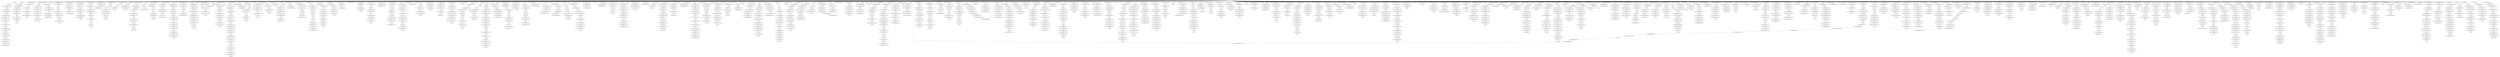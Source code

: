 strict digraph "" {
"('is', 56.043551183795046, 2586, 187)";
"('of', 35.97892384865213, 1422, 107)";
"('dies', 19.069106449325819, 3819, 267)";
"('was', 14.367040138752603, 1330, 101)";
"(',', 0, 754, 59)";
"('this', 3.2968313743259117, 2866, 206)";
"('died', 66.595932038596047, 248, 21)";
"(';', 0, 1127, 85)";
"('90', 54.830433242006983, 753, 59)";
"('my', -10.069876270322027, 3162, 227)";
"('20th', -1.3113299523037925, 671, 54)";
"(\"n't\", 0, 2517, 183)";
"('age', 9.2130924642768601, 2082, 154)";
"('years', -2.2960784401568244, 3337, 239)";
"('aged', 13.884985596188685, 2927, 210)";
"('..', 0, 3703, 260)";
"('of', 46.604035918504991, 866, 68)";
"('not', 3.68484767889586, 2860, 206)";
"('tho', 1.0, 1966, 146)";
"('.', 0, 14, 0)";
"('but', 6.7025474540702472, 971, 75)";
"('was', 9.5608601647687159, 2120, 156)";
"('and', 7.9841116642806114, 2650, 192)";
"('just', -0.16292015609667487, 545, 44)";
"('are', -2.2960784401568244, 349, 29)";
"('just', 16.612359947967775, 554, 45)";
"('happy', -5.6329598612473966, 2352, 172)";
"('along', 1.0, 2366, 174)";
"('for', -6.4813624368250728, 1605, 119)";
"('of', 34.208071837009982, 729, 57)";
"('90', 42.283691415519215, 144, 12)";
"('dead', 38.271973250921604, 3678, 258)";
"('died', 68.476745630876835, 3876, 270)";
"('drainingthe', 1.0, 2379, 174)";
"('snatching', 1.0, 2472, 180)";
"('if', 0.12900629347612913, 520, 43)";
"('house', 1.0, 709, 56)";
"('the', 82.0, 3258, 234)";
"('deal', 1.0, 2165, 160)";
"('for', 19.333374541099012, 2345, 172)";
"('.', 0, 1240, 94)";
"('die', -1.781512503836435, 3892, 271)";
"('you', 12.913622023111483, 2515, 183)";
"('depends', 1.0, 1554, 116)";
"('of', 46.604035918504991, 3430, 245)";
"('becoming', 1.0, 2435, 177)";
"('which', 0.49485002168009418, 2556, 185)";
"('finally', -4.0, 1465, 110)";
"('rip', 13.494850021680094, 117, 9)";
"('to', 38.698908036522703, 3697, 260)";
"(',', 0, 636, 51)";
"(\"'m\", 0, 2802, 202)";
"('is', 63.347850394598346, 1284, 98)";
"('leaves', 1.0, 192, 16)";
"('with', -5.9370369892162245, 1051, 80)";
"('change', -2.0205999132796233, 1347, 103)";
"('team', 1.0, 1120, 84)";
"('trump', -1.4509804001425675, 2372, 174)";
"('?', 0, 1439, 108)";
"('handle', 1.0915149811213503, 3427, 245)";
"('deserved', -0.10720996964786789, 1401, 106)";
"(',', 0, 2354, 173)";
"('takes', -5.5881825849539233, 1744, 127)";
"('do', -16.662745120399187, 2321, 170)";
"('did', -1.9897000433601875, 3099, 222)";
"(',', 0, 1490, 113)";
"('fry', 1.0, 3370, 240)";
"('.', 0, 2598, 188)";
"('for', -1.9258206171914054, 3667, 257)";
"('are', -9.9019608002851349, 2889, 207)";
"('have', -19.200387869588521, 2322, 170)";
"('.', 0, 3103, 222)";
"('deserve', -1.913389943631755, 975, 75)";
"('not', 7.1232317859305736, 2342, 172)";
"('realize', 1.0, 3865, 269)";
"('leader', 11.327478394283027, 2816, 203)";
"('dead', 48.567993312730401, 1195, 92)";
"('.', 0, 367, 29)";
"('can', -2.5952069322957136, 300, 24)";
"('bien', 1.0, 3155, 227)";
"('cuban', 29.710513002961854, 1066, 81)";
"('let', -0.81697003775729948, 3278, 235)";
"('cuba', -1.8099572643539972, 3089, 221)";
"('.', 0, 2071, 153)";
"('like', 3.484550065040283, 41, 3)";
"('is', 63.347850394598346, 1785, 130)";
"('bat', -6.1278098829274903, 2193, 161)";
"('not', -6.6303046422082801, 895, 70)";
"('walt', 1.0, 2588, 187)";
"('died', 72.238372815438424, 1846, 135)";
"('90', 53.03804155250873, 877, 69)";
"('happy', -0.21441993929573577, 3634, 256)";
"('to', 42.283691415519215, 702, 56)";
"('is', 45.087102367590084, 1046, 80)";
"('tv', -2.0, 242, 20)";
"('understand', -2.515449934959717, 2426, 177)";
"('says', -4.4288398785914715, 2842, 205)";
"('.', 0, 3165, 227)";
"('died', 72.238372815438424, 2465, 180)";
"('died', 62.834304854034464, 620, 50)";
"('loved', -4.6226599046075849, 1601, 119)";
"('was', 19.173220112736491, 441, 36)";
"('i', 0, 1788, 130)";
"('can', 9.6581699430794892, 3168, 228)";
"('him', -12.437254920327906, 900, 70)";
"('a', 0, 1257, 96)";
"('w', 0, 802, 63)";
"('outdated', 1.0, 1658, 123)";
"('nelson', -3.719569917615642, 3268, 234)";
"('ruled', 0.61439372640168788, 181, 16)";
"('dead', 45.135986625460802, 1301, 100)";
"('brother', 1.366059924485401, 3380, 241)";
"('with', 1.8605664769316324, 3300, 236)";
"('dies', 28.017276612331454, 2403, 176)";
"('after', 2.1092437480817825, 3517, 250)";
"('in', 7.2067752016950415, 1427, 107)";
"('c', 0, 3604, 254)";
"('.', 0, 1394, 105)";
"('lived', 1.0969100130080567, 122, 10)";
"('already', -8.0067225069055841, 304, 24)";
"('he', 18.181579311196064, 1760, 128)";
"('i', 0, 1128, 85)";
"('by', -2.2960784401568244, 1204, 92)";
"('and', 17.462813243981472, 917, 71)";
"('in', 24.19152368954807, 2919, 209)";
"('.', 0, 1644, 122)";
"('be', -12.821168659095367, 714, 56)";
"('way', -10.359395132150548, 366, 29)";
"(';', 0, 1663, 123)";
"('at', 40.311608568257128, 3905, 272)";
"('dies', 25.034553224662908, 3922, 274)";
"('idea', 1.0, 1239, 94)";
"('.', 0, 2069, 152)";
"('everywhere', 1.0, 990, 76)";
"('such', -1.2940912924769616, 185, 16)";
"('if', 5.524912523714252, 220, 19)";
"('pity', 1.0, 2678, 195)";
"('girls', 1.0, 3404, 243)";
"('that', 11.612297980154455, 1407, 106)";
"('rather', -1.913389943631755, 890, 70)";
"('!', 0, 1455, 110)";
"('the', 76.0, 2447, 178)";
"('is', 43.261027564889261, 1464, 110)";
"(\"'m\", 0, 2859, 206)";
"('cuban', 29.710513002961854, 1831, 134)";
"('term', 1.0, 2108, 156)";
"('right', -0.70926996097583039, 682, 55)";
"('dying', 4.4436974992327132, 797, 63)";
"('but', -14.637085132685954, 1237, 94)";
"('finally', -5.0, 3285, 235)";
"('us', -1.003361253452792, 1998, 148)";
"('at', 16.902238557157087, 631, 50)";
"('renew', 1.0, 1365, 104)";
"('dead', 39.987976594556407, 1651, 123)";
"('news', -4.6432598178872073, 2180, 161)";
"('rip', 9.5917600346881517, 970, 75)";
"('he', 26.022587931531035, 3333, 239)";
"('off', 1.0, 1250, 95)";
"('century', -1.6123599479677737, 672, 54)";
"(',', 0, 149, 13)";
"('u', 0, 3470, 247)";
"('age', 4.1920024438636361, 854, 67)";
"('a', 0, 2677, 195)";
"(',', 0, 3447, 246)";
"('in', 27.279659778248622, 3494, 249)";
"('.', 0, 1471, 111)";
"('/finally/', 0, 1382, 105)";
"('90', 40.491299726020955, 855, 67)";
"('to', 17.190207762543658, 2697, 195)";
"('die', -0.22521000306914818, 294, 24)";
"('announced', 2.7745097999287163, 820, 65)";
"('to', 35.11412465752619, 2786, 200)";
"('death', 10.892790030352133, 1693, 125)";
"('announces', 1.0, 769, 60)";
"('2016', 9.918195872600144, 804, 63)";
"('a', 0, 3335, 239)";
"('of', 46.604035918504991, 325, 27)";
"('stood', 1.0, 3251, 234)";
"('.', 0, 2094, 155)";
"('to', 51.245649863010478, 1679, 124)";
"('.', 0, 2101, 155)";
"('life', -1.3113299523037925, 31, 1)";
"('cuba', -10.758127427359632, 2700, 195)";
"('too', 1.5051499783199063, 2917, 209)";
"('in', 27.279659778248622, 1191, 91)";
"('to', 40.491299726020955, 2374, 174)";
"('believe', -9.2453198092151698, 360, 29)";
"('.', 0, 1526, 115)";
"('winner', 1.0, 1611, 120)";
"('a', 0, 3880, 270)";
"('this', 17.098943791441968, 102, 7)";
"('he', 16.613377587129069, 3262, 234)";
"('ca', 0, 2968, 213)";
"('cubans', -14.571160121408525, 3871, 269)";
"('to', 26.152166210034927, 3369, 240)";
"('decades', -12.255619765854981, 1606, 119)";
"('one', -9.5836249209524951, 3664, 257)";
"('the', 84.0, 3226, 232)";
"('the', 70.0, 2765, 199)";
"(\"'s\", 0, 2279, 169)";
"('has', 28.097729146242116, 385, 31)";
"('st', -0.10720996964786789, 2216, 163)";
"('does', -2.2483338019162868, 973, 75)";
"(',', 0, 2627, 191)";
"('na', 0, 598, 47)";
"('was', 20.775280104064453, 57, 4)";
"('rough', 1.0, 1836, 134)";
"('the', 64.0, 1052, 80)";
"('died.it', 0, 1977, 147)";
"('.', 0, 3912, 273)";
"('will', 7.1564086289738089, 3890, 271)";
"('to', 49.453258173512225, 2386, 175)";
"('day', -4.0866100563682437, 3895, 271)";
"('still', -15.010083760358373, 1553, 116)";
"('has', 36.161648429840795, 2438, 178)";
"('.', 0, 1111, 84)";
"('is', 39.608877959487607, 3192, 229)";
"('human', -1.0102999566398116, 3917, 273)";
"('tv', -1.0, 207, 17)";
"('person', -2.515449934959717, 892, 70)";
"(',', 0, 3418, 244)";
"('90', 45.86847479451572, 3326, 238)";
"('died', 59.072677669472881, 3244, 233)";
"('his', 6.7025474540702472, 1695, 125)";
"('can', 4.0884531815453062, 395, 32)";
"('president', 13.945463915066764, 2358, 173)";
"('old', -3.9862745201853365, 158, 13)";
"('will', 4.6955107862172607, 2233, 165)";
"('.', 0, 313, 25)";
"('make', 1.0, 282, 23)";
"('age', -0.8290875765495862, 1279, 97)";
"('could', 1.0969100130080567, 1810, 132)";
"('be', 0.12900629347612913, 2234, 165)";
"('have', -6.703675647689824, 2310, 170)";
"('was', 36.795880017344075, 603, 48)";
"('myself', 1.0, 1984, 147)";
"('he', 15.045175863062074, 3896, 271)";
"('aged', 12.606231995235856, 2148, 159)";
"('man', 2.7745097999287163, 3877, 270)";
"('!', 0, 1500, 114)";
"('has', 11.969890579044762, 1544, 116)";
"('died', 62.834304854034464, 1110, 84)";
"('last', -7.3525297788630386, 1642, 122)";
"('.', 0, 2091, 154)";
"('at', 31.951119278578545, 1515, 115)";
"('died', 66.595932038596047, 1829, 134)";
"('.', 0, 3290, 235)";
"('wow', 0.61439372640168788, 1472, 111)";
"('watching', -0.70926996097583039, 223, 19)";
"('a', 0, 891, 70)";
"('the', 76.0, 727, 57)";
"(\"'s\", 0, 2506, 183)";
"('provided', 1.0, 1834, 134)";
"('way', -7.0195463491129111, 1547, 116)";
"('.', 0, 1473, 111)";
"('already', -2.5596637542200789, 3151, 227)";
"('step', 1.0, 1669, 123)";
"(',', 0, 1054, 80)";
"('wapo', 1.0, 2837, 205)";
"('unsure', 1.0, 2850, 205)";
"('president', 8.5757731917779374, 3382, 241)";
"('";
"('the', 76.0, 1349, 103)";
"('a', 0, 3723, 262)";
"(\"'s\", 0, 3189, 229)";
"('...', 0, 3115, 223)";
"('.', 0, 2690, 195)";
"('.', 0, 1830, 134)";
"('.', 0, 601, 47)";
"('him', -12.437254920327906, 2189, 161)";
"('be', 5.524912523714252, 2441, 178)";
"('this', -2.2240135925205138, 632, 50)";
"('.', 0, 112, 8)";
"('of', 43.062331895220701, 1346, 103)";
"('a', 0, 1041, 80)";
"('.', 0, 2750, 198)";
"('on', 6.9897000433601892, 2153, 159)";
"('next', -2.8164799306236983, 3193, 229)";
"('2016', 3.2060824684891145, 2393, 175)";
"(\"n't\", 0, 1811, 132)";
"('rest', -14.972549040370673, 3476, 247)";
"('death', 14.795880017344075, 1443, 109)";
"('was', 20.775280104064453, 539, 44)";
"('champion', 1.0, 2002, 148)";
"('icon', -1.2907300390241687, 669, 54)";
"('to', 17.190207762543658, 902, 70)";
"('is', 54.217476381094215, 87, 6)";
"('died', 70.357559223157622, 2966, 213)";
"('.', 0, 1049, 80)";
"('.', 0, 3760, 264)";
"('1968.', 0, 1428, 107)";
"('him', -6.5215686402281072, 1139, 85)";
"('already', -0.22521000306914818, 475, 39)";
"('dead', 48.567993312730401, 315, 26)";
"('horrible', 1.0, 3916, 273)";
"('a', 0, 2098, 155)";
"('.', 0, 977, 75)";
"('!', 0, 1297, 99)";
"('for', 5.6667490821980273, 426, 35)";
"('he', 21.31798275933005, 2939, 211)";
"('will', 9.6173064717303571, 1995, 148)";
"('.', 0, 673, 54)";
"('raul', -2.2960784401568244, 3383, 241)";
"('dead', 45.135986625460802, 3119, 224)";
"('but', 4.1920024438636361, 2347, 172)";
"('that', 14.595021367823001, 3024, 217)";
"('speed', 1.0, 2847, 205)";
"('2016', 13.945463915066764, 2469, 180)";
"('boy', -1.0102999566398116, 2176, 161)";
"(',', 0, 2111, 156)";
"('last', -2.8370798439033216, 3025, 217)";
"('people', -14.856062735983123, 1604, 119)";
"('.', 0, 518, 43)";
"('and', 23.781947630448713, 1068, 81)";
"('sadly', 1.0, 1551, 116)";
"('died', 68.476745630876835, 408, 34)";
"('.', 0, 1796, 130)";
"('else', 1.0, 467, 38)";
"('cuban', 26.484945289522379, 3381, 241)";
"('would', 0.38764005203222629, 968, 75)";
"('died', 68.476745630876835, 40, 3)";
"('.', 0, 1763, 128)";
"('";
"('state', 7.5711601214085285, 767, 60)";
"('whether', 1.0, 2522, 183)";
"(\"n't\", 0, 3007, 216)";
"('has', 34.548864573121058, 2996, 215)";
"('...', 0, 495, 41)";
"('!', 0, 3181, 229)";
"('.', 0, 2602, 188)";
"('about', -8.0823996531184932, 2571, 185)";
"('did', -6.8824900737123187, 3701, 260)";
"('holy', -1.2940912924769616, 1853, 135)";
"(\"'re\", 0, 2512, 183)";
"('have', 1.6274658335759753, 1833, 134)";
"('interesting', -8.4509101132718989, 715, 56)";
"('.', 0, 2293, 169)";
"('man', 2.7745097999287163, 606, 48)";
"('.', 0, 1759, 128)";
"('90', 53.03804155250873, 2928, 210)";
"('would', -4.4288398785914715, 943, 73)";
"('years', 1.9294117599144602, 1881, 138)";
"('do', -14.972549040370673, 903, 70)";
"('today', -6.4494397918710948, 3759, 264)";
"('be', 4.4457312776666278, 1996, 148)";
"('dead', 46.851989969095605, 2554, 185)";
"('r.i.p', 0, 3013, 216)";
"('obama', 1.0, 2106, 156)";
"('we', 0.23921567988594639, 3635, 256)";
"('state', 7.5711601214085285, 2408, 176)";
"('his', 6.7025474540702472, 2710, 196)";
"('.', 0, 251, 21)";
"('toast', 1.0, 2696, 195)";
"('you', 7.0640300315156601, 95, 6)";
"('war', -0.40823996531184914, 1615, 120)";
"('dead', 41.70397993819121, 2826, 204)";
"(\"''\", 0, 1992, 148)";
"('90', 42.283691415519215, 3140, 226)";
"('it', 5.1629201560966784, 337, 28)";
"('.', 0, 3743, 263)";
"('clancy', 1.0, 2292, 169)";
"('90', 42.283691415519215, 2808, 202)";
"('article', 1.0, 355, 29)";
"('to', 29.736949589031433, 2569, 185)";
"(',', 0, 572, 46)";
"('25-30', 0, 1115, 84)";
"('respected', 1.0, 3509, 249)";
"('he', 16.613377587129069, 3756, 264)";
"('a', 0, 3900, 271)";
"('for', 11.740804841709579, 1117, 84)";
"('bat', -0.70926996097583039, 2175, 161)";
"('ca', 0, 150, 13)";
"('another', 0.10720996964786877, 2804, 202)";
"('gon', 0, 597, 47)";
"('finally', 0.0, 492, 41)";
"('was', 15.969100130080566, 2394, 175)";
"(',', 0, 1044, 80)";
"(',', 0, 3505, 249)";
"('brother', 0.41181741504607672, 1491, 113)";
"('a', 0, 1504, 114)";
"('according', -2.0205999132796233, 2986, 214)";
"('own', -1.913389943631755, 2620, 190)";
"('tv', -2.0, 646, 51)";
"('years', 1.0843137199002033, 43, 3)";
"('die', -3.3378150046037227, 941, 73)";
"('.', 0, 3512, 249)";
"('i', 0, 3169, 228)";
"('go', -3.2247198959355474, 2289, 169)";
"('.', 0, 3497, 249)";
"('2016', 12.603041234244557, 2796, 201)";
"('a', 0, 1335, 102)";
"('imagine', 1.0, 3719, 262)";
"('has', 31.323296859681587, 659, 53)";
"('is', 57.869625986495869, 138, 12)";
"('donald', 0.49485002168009418, 3009, 216)";
"('.', 0, 20, 0)";
"('justice', 1.0, 2683, 195)";
"('time', 0.88690489133182737, 1518, 115)";
"('that', 11.612297980154455, 421, 35)";
"('what', 2.7745097999287163, 1146, 86)";
"('.', 0, 3612, 254)";
"('day', 2.204119982655925, 3516, 250)";
"('dead', 27.975953189112815, 1048, 80)";
"('dies', 8.6295745924859091, 3758, 264)";
"('he', 8.7723689667940938, 3507, 249)";
"('then', -5.0308998699194341, 1368, 104)";
"('feel', -3.719569917615642, 2570, 185)";
"('actually', 1.5686362358410126, 100, 7)";
"('cuban', 34.548864573121058, 3321, 238)";
"('he', 22.886184483397045, 3624, 255)";
"('a', 0, 2525, 183)";
"('playing', 0.49485002168009418, 1414, 107)";
"('he', 13.476974138995079, 3659, 257)";
"('that', 10.120936286320184, 976, 75)";
"('died', 70.357559223157622, 34, 2)";
"('died', 72.238372815438424, 906, 71)";
"('who', -16.383429648782471, 2320, 170)";
"('up', -0.12780988292749029, 3299, 236)";
"('died', 62.834304854034464, 516, 43)";
"('!', 0, 3777, 265)";
"('propaganda', 1.0, 164, 13)";
"('not', -14.653200891955944, 2529, 183)";
"(\"'what\", 0, 3297, 236)";
"('90', 42.283691415519215, 3246, 233)";
"('cuba', 16.086383061657273, 759, 59)";
"('week', -6.8370798439033216, 1643, 122)";
"('all-time', 0, 1376, 104)";
"('this', 3.2968313743259117, 497, 41)";
"('died', 68.476745630876835, 2606, 189)";
"('hope', -2.0205999132796233, 3280, 235)";
"('revolutionary', 2.3203024339247262, 756, 59)";
"('did', -1.2907300390241687, 2759, 199)";
"('have', 7.8758219445253257, 2915, 209)";
"('true', -7.5814600780483374, 3609, 254)";
"(\"'m\", 0, 985, 76)";
"('with', -0.36732022768203976, 1637, 122)";
"('90', 47.660866484013972, 204, 17)";
"('90', 36.90651634702445, 442, 36)";
"(',', 0, 3229, 232)";
"('him', -11.592156880313649, 3371, 240)";
"('behalf', 1.0, 3348, 239)";
"('aged', 7.4912175914245402, 2483, 181)";
"('leader', 15.163739197141513, 3814, 267)";
"('spanish', 1.0, 3473, 247)";
"('disney', 1.0, 2589, 187)";
"('aged', 6.2124639904717114, 3245, 233)";
"('.', 0, 1244, 95)";
"('.', 0, 3270, 234)";
"('to', 51.245649863010478, 1359, 104)";
"('has', 31.323296859681587, 236, 20)";
"('millions', 1.0, 1537, 116)";
"('out', -13.453781259591089, 600, 47)";
"('.', 0, 2938, 211)";
"('!', 0, 3110, 223)";
"('us', -4.8941175053710086, 3464, 247)";
"('tweet', 1.0, 162, 13)";
"('talking', -3.202576311355612, 540, 44)";
"('breathing', 1.0, 1311, 100)";
"('dying', -8.0067225069055841, 3861, 269)";
"('president', 12.603041234244557, 3011, 216)";
"('survive', 1.5051499783199063, 1860, 136)";
"('he', 27.59078965559803, 3913, 273)";
"('media', -4.8941175053710086, 3386, 241)";
"('am', -0.33984878303763688, 2600, 188)";
"('former', 15.287886595888969, 2479, 181)";
"('dies', 28.017276612331454, 1207, 93)";
"('money', 1.0, 1954, 145)";
"('crisis', 1.0, 261, 21)";
"('ft', 1.0, 161, 13)";
"('as', -11.051499783199057, 363, 29)";
"('i', 0, 948, 73)";
"('is', 61.521775591897523, 1300, 100)";
"('dies', 17.577744755491544, 3138, 226)";
"('not', -4.3380485708518037, 2309, 170)";
"('brazy', 1.0, 2241, 166)";
"('died', 66.595932038596047, 1497, 114)";
"('missile', 1.0, 260, 21)";
"('!', 0, 3644, 256)";
"('in', 1.0305030242939424, 1988, 147)";
"('.', 0, 2182, 161)";
"('my', 4.6955107862172607, 30, 1)";
"(',', 0, 1326, 101)";
"('.', 0, 2166, 160)";
"('died', 53.430236892630504, 3489, 248)";
"(',', 0, 3813, 267)";
"('90', 49.453258173512225, 2999, 215)";
"('one', 2.2873687855713776, 252, 21)";
"('.', 0, 2449, 178)";
"('died', 62.834304854034464, 237, 20)";
"('was', 36.795880017344075, 1528, 116)";
"('died', 68.476745630876835, 981, 76)";
"('info', -0.70926996097583039, 1624, 121)";
"('vs', 1.0, 2846, 205)";
"('dies', 20.560468143160094, 3317, 237)";
"('is', 43.261027564889261, 1082, 82)";
"('its', 0.19382002601611314, 1953, 145)";
"('90', 53.03804155250873, 36, 2)";
"('i', 0, 967, 75)";
"('what', -2.2960784401568244, 2862, 206)";
"('something', -1.7712125471966242, 466, 38)";
"('now', 0.12900629347612913, 1045, 80)";
"('someday', 1.0, 2692, 195)";
"('in', 5.6627071573447658, 1230, 94)";
"('wow', -4.633940075514599, 1353, 103)";
"('immortal', 1.0, 1824, 133)";
"('dead', 48.567993312730401, 874, 69)";
"('-', 0, 3000, 215)";
"('90.', 0, 3658, 257)";
"('fantasy', 1.0, 1119, 84)";
"('president', 13.945463915066764, 2480, 181)";
"('stupid', -3.719569917615642, 64, 4)";
"('the', 64.0, 3344, 239)";
"('if', 5.524912523714252, 2510, 183)";
"(';', 0, 50, 4)";
"('...', 0, 711, 56)";
"(\"'m\", 0, 2565, 185)";
"('away', 1.0, 1960, 145)";
"(\"'s\", 0, 3183, 229)";
"('it', 3.9588001734407534, 3150, 227)";
"('so', 6.3163398861589801, 3633, 256)";
"('to', 44.07608310501746, 1536, 116)";
"('whoa', 1.0, 2072, 153)";
"(',', 0, 1252, 95)";
"(';', 0, 3276, 235)";
"('did', -12.474250108400469, 3868, 269)";
"('to', 26.152166210034927, 1986, 147)";
"('!', 0, 2580, 186)";
"(',', 0, 2509, 183)";
"('but', -3.3396325867561991, 3506, 249)";
"('tweeted', 1.0, 3309, 236)";
"('will', 5.9259597075955348, 1202, 92)";
"('the', 88.0, 2163, 160)";
"(';', 0, 2315, 170)";
"('a', 0, 1667, 123)";
"('last', -9.1587097528469243, 546, 44)";
"('fidel', 219.34292489796618, 3615, 254)";
"('you', 8.526428029414614, 1225, 94)";
"('the', 74.0, 2273, 168)";
"('via', 2.5814600780483392, 3033, 218)";
"('90', 51.245649863010478, 2149, 159)";
"(',', 0, 1281, 97)";
"('old', -3.9862745201853365, 2810, 202)";
"('here', -0.81697003775729948, 2471, 180)";
"('dies', 19.069106449325819, 2482, 181)";
"('invited', 1.0, 3643, 256)";
"('died', 59.072677669472881, 386, 31)";
"('confronted', 1.0, 999, 77)";
"('pretty', 0.49485002168009418, 1198, 92)";
"('think', -10.377340095392412, 67, 4)";
"('could', 0.79588001734407543, 1859, 136)";
"('not', -3.1919205351735656, 2566, 185)";
"('free', -6.4288398785914715, 1672, 123)";
"('dead', 45.135986625460802, 176, 15)";
"('dead', 48.567993312730401, 263, 22)";
"('he', 13.476974138995079, 1329, 101)";
"('way', -0.81697003775729948, 912, 71)";
"('.', 0, 1189, 91)";
"('was', 33.59176003468815, 3376, 241)";
"('.', 0, 2474, 180)";
"('hopes', 1.0, 1113, 84)";
"('cnn', -2.2144199392957358, 1408, 106)";
"(';', 0, 49, 4)";
"(';', 0, 2160, 160)";
"('90.', 0, 1852, 135)";
"('what', -13.282352960342159, 901, 70)";
"('tweets', 1.0, 2317, 170)";
"('relations', 1.0, 1366, 104)";
"('was', 19.173220112736491, 1761, 128)";
"('will', 10.847755393108631, 2341, 172)";
"('hope', -3.8267798872635099, 3190, 229)";
"('at', 20.246434273028523, 2909, 208)";
"('where', -2.2483338019162868, 1684, 124)";
"('has', 31.323296859681587, 1293, 99)";
"('(', 0, 2150, 159)";
"('...', 0, 219, 19)";
"('i', 0, 2348, 172)";
"('90', 44.07608310501746, 2362, 173)";
"('funeral', -1.6123599479677737, 1795, 130)";
"(';', 0, 1664, 123)";
"('great', 4.3876400520322267, 605, 48)";
"('why', -1.7712125471966242, 348, 29)";
"('dead', 36.555969907286809, 476, 39)";
"('alive', -5.5881825849539233, 1597, 119)";
"('live', 2.3203024339247262, 1680, 124)";
"('is', 56.043551183795046, 403, 33)";
"('.', 0, 3433, 245)";
"('90', 31.529341278529689, 1523, 115)";
"('the', 90.0, 3816, 267)";
"('who', 1.6783700910563963, 998, 77)";
"('old', 1.0843137199002033, 1882, 138)";
"('en', -0.40823996531184914, 326, 27)";
"('is', 61.521775591897523, 959, 74)";
"('an', -6.2678801510291979, 354, 29)";
"('being', 0.38764005203222629, 3010, 216)";
"('.', 0, 80, 5)";
"('ago', -0.22521000306914818, 44, 3)";
"('dead', 26.259949845478015, 3504, 249)";
"('dead', 48.567993312730401, 2126, 157)";
"(\"'s\", 0, 1080, 82)";
"('cuban', 31.323296859681587, 267, 22)";
"('that', 5.6468512048173665, 2183, 161)";
"('was', 28.785580060704262, 474, 39)";
"('remnant', 1.0, 1655, 123)";
"('for', 20.851888480976903, 803, 63)";
"('.', 0, 928, 72)";
"('dies*', 0, 3568, 252)";
"('think', -1.9897000433601875, 55, 4)";
"('at', 26.934825704771391, 2272, 168)";
"('loved', 0.19382002601611314, 2613, 190)";
"('of', 48.374887930147139, 3402, 243)";
"('he', 24.45438620746404, 1437, 108)";
"('rules', 1.0, 3396, 242)";
"('aka', 1.0, 394, 32)";
"('brother', -0.54242509439324849, 825, 65)";
"('socks', 1.0, 1249, 95)";
"('?', 0, 3111, 223)";
"('before', -2.8164799306236983, 3306, 236)";
"('has', 28.097729146242116, 416, 35)";
"('long', 7.6832750158095013, 1357, 104)";
"('today', -3.7401698308952653, 13, 0)";
"('revolutionary', 3.2745449433640506, 1415, 107)";
"('the', 86.0, 3356, 240)";
"('.', 0, 145, 12)";
"('.', 0, 2190, 161)";
"('our', -0.33984878303763688, 911, 71)";
"('!', 0, 1467, 110)";
"('.', 0, 904, 70)";
"('with', 7.4302832384658162, 2367, 174)";
"('and', 19.042596840598282, 3755, 264)";
"('died', 64.715118446315259, 3126, 225)";
"('this', 10.19788758288394, 224, 19)";
"('events', 1.0, 2562, 185)";
"('for', 16.29634666134324, 915, 71)";
"(\"'re\", 0, 62, 4)";
"('is', 63.347850394598346, 3179, 229)";
"('bad', -0.40823996531184914, 2984, 214)";
"('that', 23.543191530828636, 3182, 229)";
"('it', 5.1629201560966784, 557, 45)";
"('is', 41.434952762188431, 3304, 236)";
"(\"'s\", 0, 2339, 172)";
"('.', 0, 3372, 240)";
"('power', -7.0195463491129111, 3161, 227)";
"(',', 0, 888, 70)";
"('dies', 17.577744755491544, 852, 67)";
"('youre', 1.0, 3641, 256)";
"('for', 10.222290901831691, 2377, 174)";
"('w/', 0, 2648, 192)";
"(';', 0, 3355, 240)";
"('to', 42.283691415519215, 2288, 169)";
"('announces', -3.0, 243, 20)";
"('died', 64.715118446315259, 2139, 158)";
"('announces', -5.0, 2090, 154)";
"('at', 30.279021420642827, 853, 67)";
"('just', 12.418539921951663, 2878, 207)";
"('as', -6.2350198525753591, 2258, 167)";
"('.', 0, 274, 22)";
"('name', -0.33984878303763688, 463, 38)";
"('he', 26.022587931531035, 221, 19)";
"('you', 4.1392340357177453, 3307, 236)";
"(',', 0, 2481, 181)";
"('former', 17.972731957533384, 2623, 191)";
"('he', 13.476974138995079, 1521, 115)";
"(';', 0, 1955, 145)";
"('go', -9.8473798005431323, 1549, 116)";
"(',', 0, 2304, 170)";
"('.', 0, 1539, 116)";
"('to', 26.152166210034927, 3841, 268)";
"('all', 3.710251203892426, 293, 24)";
"('at', 38.639510710321417, 1487, 113)";
"('state', -0.85767975718294309, 1700, 125)";
"('...', 0, 1155, 87)";
"('so', 0.74662312462479541, 3114, 223)";
"('surrender', 1.0, 896, 70)";
"('dead', 41.70397993819121, 139, 12)";
"('age', -3.3396325867561991, 3838, 268)";
"('of', 34.208071837009982, 2865, 206)";
"('could', 0.79588001734407543, 3400, 243)";
"('long', -9.5836249209524951, 3087, 221)";
"('true', -3.387640052032225, 521, 43)";
"('brother', 1.366059924485401, 3419, 244)";
"('spent', -3.1175099262876795, 3366, 240)";
"('was', 6.3567401821127945, 596, 47)";
"('he', 21.31798275933005, 972, 75)";
"('death', 6.9897000433601892, 869, 68)";
"('is', 59.695700789196692, 1951, 145)";
"('life', -2.2144199392957358, 3410, 243)";
"('leader', 13.884985596188685, 2624, 191)";
"('handle', 1.0915149811213503, 3008, 216)";
"('our', 0.13727247168202528, 3495, 249)";
"('has', 26.484945289522379, 78, 5)";
"(';', 0, 3570, 252)";
"('was', 6.3567401821127945, 1600, 119)";
"('finally', 8.0, 1475, 112)";
"('died', 68.476745630876835, 1965, 146)";
"('let', -2.2483338019162868, 3188, 229)";
"('good', -6.2678801510291979, 2688, 195)";
"('dies', 28.017276612331454, 3035, 219)";
"('guy', -7.9737888585522363, 2527, 183)";
"('after', 1.3310924976981386, 3878, 270)";
"('if', 3.3665500316190027, 1791, 130)";
"(',', 0, 2555, 185)";
"('.', 0, 3275, 235)";
"('his', -8.3607226071694214, 3347, 239)";
"('death', 6.9897000433601892, 2445, 178)";
"('of', 44.833183906862843, 3041, 219)";
"('dying', 4.4436974992327132, 2437, 178)";
"('has', 36.161648429840795, 1485, 113)";
"('ruz', 1.0, 2254, 167)";
"('that', 25.034553224662908, 2239, 166)";
"('.', 0, 1419, 107)";
"('yeah', 1.0, 2640, 192)";
"('.', 0, 3907, 272)";
"('live', 4.2287874528033758, 3170, 228)";
"('mandela', -5.6329598612473966, 3729, 262)";
"('hopefully', -3.719569917615642, 2691, 195)";
"('an', -11.993335207665147, 1375, 104)";
"('age', 9.2130924642768601, 1304, 100)";
"('here', 0.13727247168202528, 1161, 88)";
"('died', 62.834304854034464, 3622, 255)";
"('old', -9.056862760270878, 19, 0)";
"('village', 1.0, 1425, 107)";
"('america', 0.38764005203222629, 283, 23)";
"('strength', 1.0, 2950, 211)";
"('.', 0, 3843, 268)";
"('up', -12.771069700814699, 2434, 177)";
"(',', 0, 2406, 176)";
"('heard', 1.5051499783199063, 25, 1)";
"('once', -2.515449934959717, 2181, 161)";
"('earth', 1.0, 419, 35)";
"('.', 0, 1557, 116)";
"('90.', 0, 317, 26)";
"(';', 0, 3569, 252)";
"('.', 0, 1520, 115)";
"('90', 51.245649863010478, 776, 61)";
"('at', 33.623217136514263, 621, 50)";
"('but', -13.381812627582644, 3475, 247)";
"('we', -0.60588236012831054, 1956, 145)";
"(\"n't\", 0, 950, 73)";
"('more', -0.81647993062369828, 927, 72)";
"('happy', -0.81647993062369828, 2601, 188)";
"('celebration', 1.0, 918, 71)";
"('90', 51.245649863010478, 3417, 244)";
"('the', 88.0, 2283, 169)";
"(',', 0, 1610, 120)";
"('take', -2.4509101132718989, 1406, 106)";
"('delivered', 1.0, 96, 6)";
"('the', 88.0, 1260, 96)";
"('5', 0, 687, 55)";
"('age', 10.468364969380165, 1850, 135)";
"('sure', -6.1835200693762999, 2567, 185)";
"(\"''\", 0, 2504, 182)";
"(\"'s\", 0, 2770, 199)";
"('is', 52.391401578393392, 2109, 156)";
"(';', 0, 3354, 240)";
"('president', 13.945463915066764, 505, 42)";
"('ended', -4.6226599046075849, 2433, 177)";
"('but', 1.6814574336570232, 2392, 175)";
"('?', 0, 3329, 239)";
"('to', 36.90651634702445, 1980, 147)";
"('died', 66.595932038596047, 3684, 259)";
"('cringe', 1.0, 2972, 213)";
"('dale', 1.0, 392, 32)";
"('in', 1.0305030242939424, 2653, 192)";
"('died', 62.834304854034464, 569, 46)";
"('era', -1.2940912924769616, 327, 27)";
"('seeing', 1.0, 986, 76)";
"('died', 70.357559223157622, 48, 4)";
"('?', 0, 356, 29)";
"('do', -9.9019608002851349, 1746, 127)";
"('linking', 1.0, 352, 29)";
"(',', 0, 1783, 129)";
"('the', 94.0, 1412, 107)";
"('once', -0.40823996531184914, 28, 1)";
"('!', 0, 1314, 100)";
"('to', 22.567382831038422, 1548, 116)";
"('.', 0, 2036, 150)";
"('.', 0, 919, 71)";
"('this', 15.718732549730365, 170, 14)";
"('for', 16.29634666134324, 1114, 84)";
"('of', 32.437219825367833, 688, 55)";
"('accuracy', 1.0, 2845, 205)";
"('has', 31.323296859681587, 619, 50)";
"('2016', 13.945463915066764, 1861, 136)";
"('.but', 0, 94, 6)";
"('at', 20.246434273028523, 707, 56)";
"('died', 62.834304854034464, 1294, 99)";
"('next', -0.10720996964786789, 1148, 86)";
"('ending', 1.0, 2110, 156)";
"('president', 12.603041234244557, 3040, 219)";
"('*does', 0, 3571, 252)";
"('was', 14.367040138752603, 1522, 115)";
"('bc', 1.0, 3467, 247)";
"('in', 8.7508432460453172, 2886, 207)";
"('state', 0.34644022547298015, 3248, 233)";
"('gilmore', 1.0, 3403, 243)";
"('biopic', 1.0, 3712, 261)";
"('comrade', 1.0, 3164, 227)";
"('revolutionary', 6.1372724716820253, 3320, 238)";
"('too', -3.387640052032225, 2941, 211)";
"('politician', 1.0, 1067, 81)";
"('you', 5.6016320336167027, 61, 4)";
"('just', 18.010299956639813, 2282, 169)";
"('dead', 38.271973250921604, 2628, 191)";
"('died', 70.357559223157622, 3414, 244)";
"('you', -1.7103579558780773, 3864, 269)";
"('..', 0, 119, 9)";
"('and', 17.462813243981472, 3339, 239)";
"('regime', -7.0308998699194341, 1556, 116)";
"('at', 23.590629988899959, 1278, 97)";
"('another', 0.10720996964786877, 838, 66)";
"('died', 60.953491261753669, 1891, 139)";
"('until', -10.83651638687021, 3575, 252)";
"('dictator', 1.366059924485401, 3185, 229)";
"('rip', 13.494850021680094, 318, 26)";
"('state', 0.34644022547298015, 3385, 241)";
"(',', 0, 503, 42)";
"('decades', -6.8370798439033216, 3367, 240)";
"('died', 57.191864077192093, 438, 36)";
"('death', 3.0866100563682473, 1874, 137)";
"('ruled', -4.633940075514599, 3660, 257)";
"('press', 1.0, 1042, 80)";
"('trump', -4.8313725601995934, 3191, 229)";
"('sympathizers', 1.0, 2976, 213)";
"('dead', 46.851989969095605, 2675, 195)";
"('cuba', 17.577744755491544, 3042, 219)";
"('.', 0, 2844, 205)";
"('time', -0.28918636772385398, 561, 45)";
"('one', 3.3665500316190027, 1201, 92)";
"('us', -1.003361253452792, 1362, 104)";
"('running', -5.1110613302342607, 3343, 239)";
"('end', -6.2350198525753591, 303, 24)";
"('the', 78.0, 254, 21)";
"('jobs', 1.0, 2585, 187)";
"('the', 82.0, 622, 50)";
"('was', 28.785580060704262, 3914, 273)";
"('that', 7.1382128986516378, 1718, 126)";
"('``', 0, 1057, 80)";
"('?', 0, 2235, 165)";
"('.', 0, 127, 10)";
"('death', 16.096910013008056, 3375, 241)";
"('i', 0, 538, 44)";
"('a', 0, 2698, 195)";
"('...', 0, 3349, 239)";
"('of', 53.68744396507357, 1442, 109)";
"(\"'s\", 0, 1162, 88)";
"('at', 40.311608568257128, 3415, 244)";
"('day', -1.2907300390241687, 3174, 228)";
"('to', 15.397816073045405, 3869, 269)";
"('he', 7.2041672427270989, 2523, 183)";
"('mandela', -8.0411998265592466, 3269, 234)";
"('of', 50.14573994178928, 2625, 191)";
"('";
"('up', 5.2907300390241696, 3252, 234)";
"('too', -5.4845500650402812, 2944, 211)";
"('up', -2.8370798439033216, 989, 76)";
"('his', 0.42618492855372025, 3340, 239)";
"('died', 70.357559223157622, 115, 9)";
"('some', 1.0, 1532, 116)";
"('and', 19.042596840598282, 2840, 205)";
"('must', 1.0, 2914, 209)";
"('!', 0, 189, 16)";
"('fidel', 251.11550724490115, 826, 65)";
"('90', 45.86847479451572, 239, 20)";
"('...', 0, 909, 71)";
"('lots', 1.0, 1345, 103)";
"('villain', 1.0, 1535, 116)";
"('dead', 46.851989969095605, 3180, 229)";
"('telling', 1.0, 899, 70)";
"('the', 92.0, 995, 77)";
"('im', -2.7254550566359494, 2592, 187)";
"('is', 63.347850394598346, 1242, 95)";
"('.', 0, 1254, 95)";
"('is', 14.043830721676038, 2195, 161)";
"('tyrant', -0.10720996964786789, 415, 35)";
"('even', 5.524912523714252, 1920, 143)";
"('during', 1.0, 3257, 234)";
"('age', 5.4472749489669425, 623, 50)";
"('90', 51.245649863010478, 2661, 193)";
"('.', 0, 387, 31)";
"('to', 54.830433242006983, 3253, 234)";
"('batista', -3.6796975660752738, 3363, 240)";
"('thought', -9.1587097528469243, 3469, 247)";
"('i', 0, 942, 73)";
"('.', 0, 1607, 119)";
"('very', 0.80617997398388752, 2982, 214)";
"('for', 23.888916360732676, 3597, 254)";
"('sucked', -1.3113299523037925, 91, 6)";
"('the', 58.0, 3510, 249)";
"('at', 36.967412852385692, 1040, 80)";
"(';', 0, 3277, 235)";
"('.', 0, 3157, 227)";
"('a', 0, 1462, 110)";
"('at', 28.606923562707109, 726, 57)";
"('rather', -3.719569917615642, 1985, 147)";
"('running', -4.633940075514599, 3286, 235)";
"(\"n't\", 0, 151, 13)";
"('either', -9.8822738774308849, 365, 29)";
"('says', -1.4185399219516608, 3420, 244)";
"('?', 0, 1149, 86)";
"(',', 0, 3453, 247)";
"('of', 44.833183906862843, 2559, 185)";
"('baseball', -3.1175099262876795, 1426, 107)";
"('former', 15.287886595888969, 504, 42)";
"('living', -4.6226599046075849, 3511, 249)";
"('u', 0, 3454, 247)";
"(\"'s\", 0, 3603, 254)";
"('cuban', 31.323296859681587, 3817, 267)";
"('died', 70.357559223157622, 1158, 88)";
"('i', 0, 705, 56)";
"('years', -8.2117647202566211, 1524, 115)";
"('can', -13.73464045536408, 1235, 94)";
"('a', 0, 1813, 132)";
"('figure', -1.2940912924769616, 840, 66)";
"('on', -17.729869874255449, 1555, 116)";
"(',', 0, 3319, 238)";
"('hope', -2.0205999132796233, 3113, 223)";
"(';', 0, 1141, 85)";
"('died', 72.238372815438424, 2609, 190)";
"('brother', -5.3136376415898727, 3341, 239)";
"(\"n't\", 0, 685, 55)";
"('the', 70.0, 258, 21)";
"('!', 0, 3194, 229)";
"('.', 0, 116, 9)";
"('key', 1.0, 255, 21)";
"('of', 32.437219825367833, 628, 50)";
"('90', 42.283691415519215, 3626, 255)";
"('is', 56.043551183795046, 1650, 123)";
"('and', 14.303246050747852, 3699, 260)";
"('a', 0, 124, 10)";
"('has', 24.872161432802645, 1976, 147)";
"('has', 34.548864573121058, 247, 21)";
"('does', -0.33984878303763688, 1436, 108)";
"('fidel', 251.11550724490115, 1697, 125)";
"('points', -3.202576311355612, 1116, 84)";
"('montana', 1.0, 2763, 199)";
"('good', -2.4509101132718989, 1391, 105)";
"('.', 0, 2963, 212)";
"('died', 68.476745630876835, 908, 71)";
"('be', 4.4457312776666278, 884, 70)";
"('dying', 3.6655462488490693, 3106, 223)";
"('to', 22.567382831038422, 2951, 211)";
"('you', -1.7103579558780773, 66, 4)";
"('died', 68.476745630876835, 218, 19)";
"('.', 0, 3627, 255)";
"('news', -0.12780988292749029, 1296, 99)";
"('no', 1.0843137199002033, 1458, 110)";
"('been', 0.61439372640168788, 213, 18)";
"('could', 1.0969100130080567, 2792, 201)";
"('2016', -2.163608254799712, 2119, 156)";
"('show', 1.0, 3345, 239)";
"('to', 40.491299726020955, 3361, 240)";
"('raul', -2.2960784401568244, 2839, 205)";
"('reporter', 1.0, 1639, 122)";
"('.', 0, 872, 68)";
"('carol', 1.0, 1576, 118)";
"(\"''\", 0, 3885, 271)";
"('finally', 7.0, 175, 15)";
"('says', -2.0205999132796233, 2838, 205)";
"('but', 14.234182484690082, 2800, 202)";
"('dead', 48.567993312730401, 2812, 203)";
"('may', 1.0, 3231, 232)";
"('is', 61.521775591897523, 798, 63)";
"('side', 1.0, 1261, 96)";
"('ahaha', 1.0, 60, 4)";
"('has', 28.097729146242116, 3243, 233)";
"('dies', 23.543191530828636, 2080, 154)";
"('how', 1.9294117599144602, 1445, 109)";
"('i', 0, 1722, 126)";
"('and', 30.101082016915949, 982, 76)";
"('fidel', 251.11550724490115, 2712, 196)";
"('would', 0.38764005203222629, 1170, 89)";
"('hard', 0.13727247168202528, 2918, 209)";
"('cuba', 14.595021367823001, 1364, 104)";
"('here', -8.4509101132718989, 953, 73)";
"('fidel', 248.67146244898311, 3639, 256)";
"('has', 37.774432286560526, 964, 75)";
"('focused', 1.0, 1742, 127)";
"('is', 56.043551183795046, 2557, 185)";
"(\"n't\", 0, 3100, 222)";
"('one', 4.4457312776666278, 2558, 185)";
"('90', 44.07608310501746, 1893, 139)";
"('never', -1.003361253452792, 3891, 271)";
"('dead', 48.567993312730401, 2364, 174)";
"('dies', 25.034553224662908, 131, 11)";
"('.', 0, 831, 65)";
"('this', -0.84380235080890742, 2947, 211)";
"('.', 0, 1816, 132)";
"('know', -8.6432598178872073, 2187, 161)";
"('dead', 36.555969907286809, 1418, 107)";
"(\"'s\", 0, 2184, 161)";
"('family', 1.0, 2655, 192)";
"('okay', 1.0, 2196, 161)";
"('throwing', 1.0, 3637, 256)";
"('weirdest', 1.0, 868, 68)";
"('communism', 0.19382002601611314, 2368, 174)";
"('has', 34.548864573121058, 1828, 134)";
"('is', 35.956728354085953, 2868, 206)";
"('funeral', 0.49485002168009418, 1434, 108)";
"('read', -4.9236899002715662, 2316, 170)";
"('rest', -4.8313725601995934, 3232, 232)";
"('will', -10.069876270322027, 713, 56)";
"('has', 37.774432286560526, 1617, 121)";
"('and', 30.101082016915949, 291, 24)";
"('announced', 2.7745097999287163, 3377, 241)";
"('aged', 11.327478394283027, 2998, 215)";
"('was', 33.59176003468815, 2980, 214)";
"('point', 1.0, 2864, 206)";
"('and', 20.622380437215092, 2112, 156)";
"('and', 11.143678857514232, 2767, 199)";
"('of', 44.833183906862843, 1262, 96)";
"('tv', 3.0, 268, 22)";
"('the', 78.0, 2974, 213)";
"('still', -4.8941175053710086, 2350, 172)";
"('he', 4.0677637945931124, 2432, 177)";
"('for', 19.333374541099012, 2806, 202)";
"(\"'\", 0, 1221, 94)";
"('i', 0, 2191, 161)";
"('dear', -4.9236899002715662, 3163, 227)";
"('socialists', 1.0, 1957, 145)";
"('.', 0, 1961, 145)";
"('more', -0.81647993062369828, 3173, 228)";
"('announced', 2.7745097999287163, 2706, 196)";
"('of', 44.833183906862843, 2709, 196)";
"('good', -11.993335207665147, 2526, 183)";
"('is', 63.347850394598346, 2103, 156)";
"('is', 48.739251972991738, 2760, 199)";
"('a', 0, 1534, 116)";
"('is', 52.391401578393392, 1417, 107)";
"('the', 72.0, 228, 19)";
"('teaching', 1.0, 1994, 148)";
"('90', 54.830433242006983, 2405, 176)";
"('.', 0, 2701, 195)";
"('survive', -0.59176003468814997, 336, 28)";
"('90', 44.07608310501746, 2484, 181)";
"(',', 0, 1307, 100)";
"('2016..', 0, 1352, 103)";
"('up', -1.0308998699194341, 2143, 158)";
"('public', 1.0, 1989, 147)";
"('happens', 1.0, 3591, 253)";
"('such', -0.33984878303763688, 3879, 270)";
"('bad', -0.70926996097583039, 886, 70)";
"('is', 56.043551183795046, 1479, 112)";
"('24', 1.0, 2959, 212)";
"('hope', -11.65355977452702, 2192, 161)";
"('...', 0, 2260, 167)";
"('was', 14.367040138752603, 16, 0)";
"('.', 0, 1923, 143)";
"('trump', -8.2117647202566211, 1371, 104)";
"('figure', -3.202576311355612, 2424, 177)";
"('dead', 39.987976594556407, 404, 33)";
"('icon', 1.5051499783199063, 3322, 238)";
"('anything', 1.0, 1747, 127)";
"('can', -12.620697103057246, 2695, 195)";
"(\"'s\", 0, 2356, 173)";
"('.', 0, 1844, 134)";
"('there', -6.1835200693762999, 2992, 214)";
"('smdh', 1.0, 2467, 180)";
"('age', 7.9578199591735537, 3128, 225)";
"('dead', 43.419983281826006, 961, 74)";
"('90', 45.86847479451572, 3129, 225)";
"('take', -9.1306076793471718, 2312, 170)";
"('.', 0, 2463, 179)";
"('was', 31.989700043360187, 836, 66)";
"('by', -0.60588236012831054, 3459, 247)";
"('much', -3.4185399219516608, 2397, 175)";
"('excuse', 1.0, 1460, 110)";
"('more', -0.81647993062369828, 1623, 121)";
"('is', 63.347850394598346, 2582, 187)";
"('all', -1.496712221898699, 2988, 214)";
"(',', 0, 1411, 107)";
"('long', -11.741987413047742, 1091, 82)";
"('dude', 1.0, 2389, 175)";
"('i', 0, 359, 29)";
"('thought', 2.5814600780483392, 3332, 239)";
"('world', -0.28918636772385398, 1350, 103)";
"('to', 56.622824931505235, 3910, 273)";
"('end', 0.38764005203222629, 324, 27)";
"('relax', 1.0, 396, 32)";
"(\"''\", 0, 1059, 80)";
"('best', -3.1175099262876795, 2788, 200)";
"('dead', 46.851989969095605, 3904, 272)";
"('.', 0, 1477, 112)";
"('who', -6.4494397918710948, 893, 70)";
"('asu', 1.0, 110, 8)";
"('at', 33.623217136514263, 2818, 203)";
"('is', 48.739251972991738, 2590, 187)";
"(',', 0, 3247, 233)";
"('from', -11.051499783199057, 2318, 170)";
"('play', 1.0, 599, 47)";
"('outside', 1.0, 2893, 207)";
"('.', 0, 1344, 103)";
"('...', 0, 3736, 263)";
"('at', 31.951119278578545, 2629, 191)";
"('cuba', 11.612297980154455, 3102, 222)";
"('his', 10.468364969380165, 1303, 100)";
"('died', 72.238372815438424, 389, 32)";
"('!', 0, 3776, 265)";
"('has', 21.646593719363175, 3152, 227)";
"('world', 4.4151786684988696, 3227, 232)";
"('2', 0, 3460, 247)";
"('already', -4.1159662549873666, 58, 4)";
"('those', 1.0, 2560, 185)";
"('wait', -0.10720996964786789, 2970, 213)";
"('were', -8.6432598178872073, 3471, 247)";
"('president', 8.5757731917779374, 1449, 109)";
"('2016', 11.260618553422351, 3431, 245)";
"('and', 7.9841116642806114, 1721, 126)";
"('using', 1.0, 1952, 145)";
"('at', 41.983706426192846, 875, 69)";
"('now', 6.6040937697618762, 2856, 206)";
"('.', 0, 691, 55)";
"(';', 0, 760, 59)";
"('death', 10.892790030352133, 2708, 196)";
"('tv', 2.0, 2409, 176)";
"('in', 16.471183467796696, 2684, 195)";
"('to', 35.11412465752619, 2308, 170)";
"(',', 0, 537, 44)";
"('fidel', 238.89528326531078, 3156, 227)";
"('presidency', 1.0, 1815, 132)";
"('ever', -3.202576311355612, 1592, 119)";
"('?', 0, 2857, 206)";
"('great', -1.9339898569113778, 1420, 107)";
"('live', -11.039092698225822, 3088, 221)";
"('of', 27.124663790441403, 3288, 235)";
"('years', -8.2117647202566211, 18, 0)";
"('week', -7.4391398352312841, 1122, 84)";
"('televis', 1.0, 3249, 233)";
"('friends', -6.1278098829274903, 956, 73)";
"('of', 51.916591953431421, 3815, 267)";
"('state', 2.7546801907848302, 645, 51)";
"('2016', -4.8484536164441252, 358, 29)";
"('now', -7.4252624288572449, 2768, 199)";
"('.', 0, 1126, 85)";
"('age', 0.42618492855372025, 2274, 168)";
"('but', 2.9367299387603296, 889, 70)";
"('but', -2.0843600816528927, 1227, 94)";
"('time', 3.2390874094431883, 3882, 270)";
"('!', 0, 522, 43)";
"('him', -4.8313725601995934, 1423, 107)";
"('out', -5.6722687557546525, 2991, 214)";
"('tom', 1.0, 2291, 169)";
"('touch', 1.0, 3573, 252)";
"('castro', 283, 0, -1)";
"('many', -9.8822738774308849, 3870, 269)";
"('!', 0, 1499, 114)";
"('.', 0, 1140, 85)";
"('has', 26.484945289522379, 491, 41)";
"('dead', 38.271973250921604, 346, 29)";
"('lol', -2.515449934959717, 2884, 207)";
"('commies', 1.0, 987, 76)";
"('a', 0, 423, 35)";
"('announces', -2.0, 208, 17)";
"('.', 0, 2503, 182)";
"('aged', 8.7699711923773691, 3325, 238)";
"('the', 72.0, 3503, 249)";
"('survive', 1.5051499783199063, 3401, 243)";
"('at', 41.983706426192846, 752, 59)";
"('for', 20.851888480976903, 184, 16)";
"(',', 0, 1309, 100)";
"('loss', 1.0, 3596, 254)";
"('dies', 25.034553224662908, 2147, 159)";
"('.', 0, 2836, 205)";
"('either', -0.81697003775729948, 2797, 201)";
"('people', -15.810305245422448, 2319, 170)";
"('news', -2.8370798439033216, 2155, 159)";
"('is', 45.087102367590084, 2881, 207)";
"('.', 0, 269, 22)";
"('i', 0, 2599, 188)";
"('.', 0, 1598, 119)";
"('!', 0, 1498, 114)";
"('cold', -1.0102999566398116, 3259, 234)";
"('wtf', 0.49485002168009418, 1287, 98)";
"(';', 0, 3546, 251)";
"('sunday*', 0, 3577, 252)";
"('tv', -5.0, 858, 67)";
"('dies', 11.612297980154455, 3773, 265)";
"('god', -7.4966676038325737, 3613, 254)";
"(',', 0, 1277, 97)";
"('on', 0.48455006504028475, 160, 13)";
"('crazy', 1.0, 3741, 263)";
"('?', 0, 1196, 92)";
"('turnovers', 1.0, 229, 19)";
"('to', 53.03804155250873, 2440, 178)";
"('has', 31.323296859681587, 568, 46)";
"('for', 16.29634666134324, 2390, 175)";
"(';', 0, 1386, 105)";
"(\"n't\", 0, 3572, 252)";
"('crap', 0.19382002601611314, 1343, 103)";
"('a', 0, 1638, 122)";
"('.', 0, 397, 32)";
"('the', 60.0, 2399, 175)";
"('the', 88.0, 1613, 120)";
"('and', 20.622380437215092, 3588, 253)";
"('i', 0, 3112, 223)";
"('full', -1.913389943631755, 2290, 169)";
"('died', 72.238372815438424, 1125, 85)";
"('hrs', 1.0, 2960, 212)";
"('&', 0, 2313, 170)";
"('long', -9.5836249209524951, 1546, 116)";
"('age', 9.2130924642768601, 203, 17)";
"('im', 1.0915149811213503, 1197, 92)";
"('war', -1.3113299523037925, 3260, 234)";
"('president', 4.5485051493113211, 1686, 124)";
"('move', 1.0, 1378, 104)";
"('90.', 0, 1145, 86)";
"('dead', 27.975953189112815, 59, 4)";
"('totally', 1.0, 52, 4)";
"('my', 1.0041640220824402, 3463, 247)";
"('big', 1.0, 519, 43)";
"('he', 5.6359655186601039, 1599, 119)";
"('for', 4.1482351423201429, 2398, 175)";
"('of', 46.604035918504991, 1851, 135)";
"('90', 31.529341278529689, 17, 0)";
"('&', 0, 2419, 177)";
"('of', 55.458295976715711, 649, 52)";
"('.', 0, 1741, 127)";
"('state', 6.3670401387526034, 1756, 128)";
"('regime', -2.8164799306236983, 1660, 123)";
"('a', 0, 2519, 183)";
"('take', 4.2287874528033758, 1812, 132)";
"('aged', 7.4912175914245402, 508, 42)";
"('90', 44.07608310501746, 3821, 267)";
"(';', 0, 3545, 251)";
"('see', -5.6329598612473966, 591, 47)";
"('90', 51.245649863010478, 133, 11)";
"('90', 54.830433242006983, 3037, 219)";
"('not', -16.94545696331242, 1238, 94)";
"('declare', 1.0, 3722, 262)";
"('god', -2.2483338019162868, 3176, 228)";
"('a', 0, 3472, 247)";
"('lie', 1.0, 951, 73)";
"('is', 63.347850394598346, 1469, 111)";
"('at', 28.606923562707109, 2748, 198)";
"('";
"('i', 0, 23, 1)";
"('keep', 1.0, 1981, 147)";
"('am', -3.202576311355612, 2349, 172)";
"('made', 1.0, 3455, 247)";
"('ago', -2.5596637542200789, 3754, 264)";
"('my', -14.99167195583512, 955, 73)";
"('met', 1.0, 2682, 195)";
"('.', 0, 2737, 197)";
"('!', 0, 3220, 232)";
"('.', 0, 2908, 208)";
"(\"'ve\", 0, 24, 1)";
"('.', 0, 3364, 240)";
"('overthrow', 1.0, 3362, 240)";
"('at', 40.311608568257128, 1879, 138)";
"('dies', 28.017276612331454, 3514, 250)";
"('1998-2002', 0, 947, 73)";
"('take', 0.41181741504607672, 1438, 108)";
"(')', 0, 2156, 159)";
"('there', 2.9030899869919438, 3221, 232)";
"('.', 0, 1947, 144)";
"(',', 0, 2943, 211)";
"('.', 0, 1550, 116)";
"('at', 36.967412852385692, 202, 17)";
"('the', 46.0, 1671, 123)";
"(',', 0, 2084, 154)";
"('age', 10.468364969380165, 1913, 142)";
"('history', -5.4845500650402812, 3465, 247)";
"('eurocratic', 1.0, 2114, 156)";
"('or', -6.0653038396735859, 3610, 254)";
"('elect', 1.0, 3899, 271)";
"('death', 14.795880017344075, 2340, 172)";
"('miss', -0.10720996964786789, 3457, 247)";
"('about', -10.49063961843034, 2188, 161)";
"('.', 0, 445, 36)";
"('via', -1.0308998699194341, 770, 60)";
"('being', -5.0308998699194341, 2646, 192)";
"('wonder', 0.38764005203222629, 1129, 85)";
"('a', 0, 3522, 250)";
"('are', 2.7745097999287163, 864, 68)";
"('.', 0, 2784, 200)";
"('he', 26.022587931531035, 3889, 271)";
"('rip', 1.785580060704266, 2785, 200)";
"('could', 1.3979400086720377, 3425, 245)";
"('of', 32.437219825367833, 524, 43)";
"('nudge', 1.0, 2285, 169)";
"('a', 0, 186, 16)";
"('the', 80.0, 418, 35)";
"('be', 7.6832750158095013, 1336, 102)";
"('died', 70.357559223157622, 2238, 166)";
"('very', 0.80617997398388752, 666, 54)";
"('in', 13.383047379096144, 257, 21)";
"('wow', -0.33984878303763688, 250, 21)";
"('could', 1.3979400086720377, 3006, 216)";
"('of', 39.520627871936412, 2446, 178)";
"('vigil', 1.0, 2335, 171)";
"('.', 0, 3153, 227)";
"('hero', -2.2483338019162868, 3724, 262)";
"('is', 63.347850394598346, 833, 66)";
"('and', 3.2447608744301846, 2891, 207)";
"(',', 0, 121, 10)";
"(\"''\", 0, 3679, 258)";
"('time', 0.88690489133182737, 188, 16)";
"('i', 0, 2564, 185)";
"('did', -1.2907300390241687, 584, 47)";
"('.', 0, 2369, 174)";
"(';', 0, 3158, 227)";
"('ever', -2.7254550566359494, 871, 68)";
"('a', 0, 885, 70)";
"('icon', 0.10720996964786877, 2131, 157)";
"('bless', -0.70926996097583039, 2142, 158)";
"('that', 13.10365967398873, 273, 22)";
"('state', 2.7546801907848302, 573, 46)";
"('report', -1.0102999566398116, 1758, 128)";
"('and', 7.9841116642806114, 3086, 221)";
"('7pm', -1.0102999566398116, 10, 0)";
"(\"'re\", 0, 3499, 249)";
"('game', 1.0, 225, 19)";
"(\"'fidel\", 0, 1224, 94)";
"('at', 35.295314994449981, 2827, 204)";
"('recovery', 1.0, 1506, 114)";
"('.', 0, 328, 27)";
"('.', 0, 653, 52)";
"('dies', 20.560468143160094, 312, 25)";
"('alive', -5.5881825849539233, 1229, 94)";
"('baseball', 0.79588001734407543, 1413, 107)";
"('died', 70.357559223157622, 148, 13)";
"('age', 10.468364969380165, 1488, 113)";
"('who', -1.0308998699194341, 2270, 168)";
"('cuban', 34.548864573121058, 2814, 203)";
"('union', 1.0, 2115, 156)";
"('cuba', 22.051829836994365, 2626, 191)";
"(';', 0, 1002, 77)";
"('he', 7.2041672427270989, 2769, 199)";
"('struggle', 1.0, 77, 5)";
"('2016', 13.945463915066764, 3737, 263)";
"('cause', 1.3979400086720377, 1441, 109)";
"('mandela', -4.4288398785914715, 3727, 262)";
"('no', -3.9862745201853365, 626, 50)";
"('riddance', 1.0, 2689, 195)";
"('his', 10.468364969380165, 26, 1)";
"('get', -4.633940075514599, 1050, 80)";
"('what', 1.9294117599144602, 2097, 155)";
"('trump', -9.056862760270878, 594, 47)";
"('old', -6.5215686402281072, 444, 36)";
"('it', 0.34644022547298015, 1715, 126)";
"('media', -5.6722687557546525, 830, 65)";
"('age', 5.4472749489669425, 2630, 191)";
"('haha', 1.0, 69, 4)";
"('90', 47.660866484013972, 2083, 154)";
"('this', 17.098943791441968, 109, 8)";
"('local', -1.3113299523037925, 11, 0)";
"('died', 60.953491261753669, 1514, 115)";
"('died', 42.145355338945762, 1720, 126)";
"('11";
"('was', 36.795880017344075, 3491, 249)";
"('gone', -6.8370798439033216, 1662, 123)";
"('obituary', 1.0, 1081, 82)";
"('an', -6.2678801510291979, 3265, 234)";
"('i', 0, 984, 76)";
"('of', 50.14573994178928, 1612, 120)";
"('tony', 1.0, 2762, 199)";
"('dead', 45.135986625460802, 101, 7)";
"('a', 0, 2981, 214)";
"('him', -2.2960784401568244, 3360, 240)";
"('fidel', 253.55955204081926, 3228, 232)";
"('died', 57.191864077192093, 2747, 198)";
"('.', 0, 613, 49)";
"(\"'s\", 0, 194, 16)";
"(\"'\", 0, 1232, 94)";
"(\"f'ing\", 0, 1047, 80)";
"('just', 2.6329598612474001, 302, 24)";
"(',', 0, 2105, 156)";
"('breaking', 0.23921567988594639, 1295, 99)";
"(\"'ve\", 0, 1595, 119)";
"('is', 39.608877959487607, 2116, 156)";
"('died', 59.072677669472881, 2671, 194)";
"('could', 0.79588001734407543, 1918, 143)";
"('another', 0.80617997398388752, 414, 35)";
"('cause', -2.2144199392957358, 627, 50)";
"('was', 31.989700043360187, 1064, 81)";
"('.', 0, 3862, 269)";
"(',', 0, 2639, 192)";
"('go', -4.4288398785914715, 3698, 260)";
"('no', 1.0843137199002033, 1200, 92)";
"('has', 37.774432286560526, 114, 9)";
"('.', 0, 2468, 180)";
"('was', 7.958800173440757, 2524, 183)";
"('see', -1.4185399219516608, 154, 13)";
"('jinxed', 1.0, 1725, 126)";
"('challenged', 1.0, 2642, 192)";
"('i', 0, 1594, 119)";
"('died', 55.311050484911298, 493, 41)";
"('imperialism', 1.0, 1000, 77)";
"('at', 38.639510710321417, 1912, 142)";
"('former', 13.945463915066764, 3039, 219)";
"('cubans', -7.5814600780483374, 2649, 192)";
"('aged', 8.7699711923773691, 238, 20)";
"('power', -3.6796975660752738, 190, 16)";
"('a', 0, 1090, 82)";
"('remarkable', 1.0, 667, 54)";
"('at', 41.983706426192846, 2404, 176)";
"(';', 0, 3149, 227)";
"('?', 0, 1186, 90)";
"('of', 34.208071837009982, 1838, 134)";
"('watching', -0.40823996531184914, 2615, 190)";
"('for', 2.6297212024422549, 1089, 82)";
"('hard', 0.13727247168202528, 2075, 153)";
"('complicated', 1.0, 2422, 177)";
"('cats', 1.0, 465, 38)";
"('he', 10.340570690861089, 1719, 126)";
"('.', 0, 1855, 135)";
"('with', 4.0884531815453062, 1997, 148)";
"('historical', -0.81697003775729948, 839, 66)";
"('at', 23.590629988899959, 3774, 265)";
"('dictator', 5.183029962242701, 2508, 183)";
"('then', -3.2247198959355474, 3589, 253)";
"('like', -0.12780988292749029, 536, 44)";
"('has', 32.936080716401321, 1753, 128)";
"('finally', 5.0, 1456, 110)";
"('president', 4.5485051493113211, 2088, 154)";
"('announces', -6.0, 859, 67)";
"('cuba', -3.3013189581882685, 2952, 211)";
"('tv', 2.0, 768, 60)";
"('was', 15.969100130080566, 3264, 234)";
"('for', 19.333374541099012, 3600, 254)";
"('good', -6.2678801510291979, 424, 35)";
"('sure', -1.9897000433601875, 2861, 206)";
"('at', 41.983706426192846, 264, 22)";
"('you', 15.838418018909396, 3498, 249)";
"('dies', 25.034553224662908, 774, 61)";
"('time', 0.88690489133182737, 843, 66)";
"('.', 0, 548, 44)";
"('.', 0, 2949, 211)";
"('take', 5.183029962242701, 108, 8)";
"('cubans', -4.7855800607042625, 2990, 214)";
"('a', 0, 3406, 243)";
"(',', 0, 3038, 219)";
"('..you', 0, 90, 6)";
"('fought', 1.0, 2429, 177)";
"('90', 47.660866484013972, 2828, 204)";
"('peace', 0.80617997398388752, 1192, 91)";
"('reports', 1.0, 1282, 97)";
"('defending', -5.0308998699194341, 1138, 85)";
"('stick', 1.0, 588, 47)";
"('makes', 1.0, 1503, 114)";
"(\"'ve\", 0, 1085, 82)";
"('at', 36.967412852385692, 2081, 154)";
"('raul', -4.8313725601995934, 2089, 154)";
"('wait', -0.10720996964786789, 152, 13)";
"(',', 0, 856, 67)";
"('dead', 45.135986625460802, 2659, 193)";
"('dies', -6.2840423458568182, 1236, 94)";
"('.', 0, 1193, 91)";
"('.', 0, 420, 35)";
"('cuba', 26.525914918497183, 2355, 173)";
"('for', 8.7037769619538032, 1542, 116)";
"('dies', 28.017276612331454, 2925, 210)";
"('dead', 45.135986625460802, 1286, 98)";
"(\"''\", 0, 3779, 265)";
"('dead', 26.259949845478015, 1466, 110)";
"('the', 74.0, 2989, 214)";
"('decades', -11.65355977452702, 3670, 257)";
"('should', 1.0, 479, 40)";
"('at', 41.983706426192846, 1208, 93)";
"('until', -2.2483338019162868, 3893, 271)";
"('at', 41.983706426192846, 2127, 157)";
"('was', 22.377340095392416, 2940, 211)";
"('i', 0, 3631, 256)";
"('or', -8.4509101132718989, 2528, 183)";
"('died', 70.357559223157622, 3630, 256)";
"('gribble', 1.0, 393, 32)";
"('traveling', 1.0, 3395, 242)";
"('human', -1.6123599479677737, 1463, 110)";
"('100', -0.40823996531184914, 3458, 247)";
"('this', 3.2968313743259117, 3606, 254)";
"('on', 4.3876400520322285, 827, 65)";
"('points', -2.2483338019162868, 3461, 247)";
"('90', 44.07608310501746, 509, 42)";
"('today', -8.2556197658549806, 3702, 260)";
"('-', 0, 1211, 93)";
"('dead', 46.851989969095605, 1454, 110)";
"('and', 28.521298420299139, 1435, 108)";
"('in', 21.103387600847519, 29, 1)";
"(',', 0, 2622, 191)";
"('12', 1.0, 156, 13)";
"('friends', -2.8164799306236983, 2647, 192)";
"('well', 1.0, 1400, 106)";
"('wonder', 0.38764005203222629, 2229, 165)";
"('the', 88.0, 821, 65)";
"(',', 0, 2096, 155)";
"('never', -8.7848737572892261, 3508, 249)";
"('ok', -2.2144199392957358, 2307, 170)";
"(';', 0, 2000, 148)";
"('mugabe', 1.0, 1306, 100)";
"('.', 0, 665, 54)";
"('now', 7.6832750158095013, 391, 32)";
"('by', 1.9294117599144602, 3378, 241)";
"('soon', 1.0, 2693, 195)";
"('wo', 0, 949, 73)";
"('means', 1.0, 3282, 235)";
"('best', -1.913389943631755, 1979, 147)";
"('her', -1.6123599479677737, 2619, 190)";
"('wrote', 1.0, 3730, 262)";
"('out', -7.2285712565219402, 3287, 235)";
"('rory', 1.0, 2616, 190)";
"('just', 20.806179973983888, 980, 76)";
"('could', -1.3113299523037925, 684, 55)";
"('died', 70.357559223157622, 280, 23)";
"('was', 23.979400086720378, 2781, 200)";
"('it', 1.5505602081289052, 1959, 145)";
"('much', -5.8267798872635099, 364, 29)";
"('world', 6.7673611866102323, 3496, 249)";
"('guy', -7.4966676038325737, 2401, 175)";
"('conference', 1.0, 1043, 80)";
"('humanity', -0.10720996964786789, 3598, 254)";
"('omg', 1.0, 3735, 263)";
"('sketch', 1.0, 1837, 134)";
"('died', 55.311050484911298, 1222, 94)";
"('you', 11.451224025212525, 3230, 232)";
"('at', 41.983706426192846, 763, 60)";
"('age', 12.978909979586778, 876, 69)";
"('he', 13.476974138995079, 15, 0)";
"(\"'s\", 0, 1993, 148)";
"('.', 0, 1233, 94)";
"('!', 0, 1409, 106)";
"('death', 16.096910013008056, 321, 27)";
"('90', 47.660866484013972, 2217, 163)";
"('from', -1.4185399219516608, 1403, 106)";
"('hot', -3.1175099262876795, 1743, 127)";
"('.', 0, 3623, 255)";
"('how', -7.3666666802423642, 2568, 185)";
"('is', 63.347850394598346, 3903, 272)";
"('on', 12.193820026016114, 910, 71)";
"('hacker', 1.0, 2154, 159)";
"('trio', 1.0, 870, 68)";
"('couldnt', 1.0, 335, 28)";
"('actually', 1.5686362358410126, 3118, 224)";
"(\"'s\", 0, 3279, 235)";
"(\"n't\", 0, 974, 75)";
"('90', 33.321732968027945, 1280, 97)";
"(\"'s\", 0, 320, 27)";
"('leader', 13.884985596188685, 638, 51)";
"('.', 0, 1034, 79)";
"('it', -3.2659197224947931, 1982, 147)";
"('blame', 1.0, 227, 19)";
"('died', 72.238372815438424, 3388, 242)";
"('died', 72.238372815438424, 3328, 239)";
"('homework', -6.4288398785914715, 3574, 252)";
"('sucked', 1.3979400086720377, 2799, 202)";
"('at', 31.951119278578545, 9, 0)";
"('age', 11.723637474483471, 3416, 244)";
"('few', 1.0, 3336, 239)";
"('click', 1.0, 1620, 121)";
"('to', 40.491299726020955, 3501, 249)";
"('died', 59.072677669472881, 376, 30)";
"('literally', -0.81647993062369828, 3751, 264)";
"('announces', 1.0, 2410, 176)";
"('another', -1.9897000433601875, 1654, 123)";
"('...', 0, 89, 6)";
"('cuba', 26.525914918497183, 650, 52)";
"('going', 1.0, 1132, 85)";
"('...', 0, 1341, 103)";
"('by', -12.437254920327906, 1602, 119)";
"('local', -1.3113299523037925, 1517, 115)";
"('the', 82.0, 1263, 96)";
"('today', -1.0308998699194341, 3587, 253)";
"('a', 0, 604, 48)";
"(';', 0, 1159, 88)";
"('2016', 7.2333505109557326, 3301, 236)";
"('via', -1.0308998699194341, 3043, 219)";
"('aged', 13.884985596188685, 35, 2)";
"(\"''\", 0, 2672, 194)";
"('.', 0, 634, 50)";
"('leader', 10.048724793330198, 1416, 107)";
"('only', 0.49485002168009418, 996, 77)";
"('died', 62.834304854034464, 555, 45)";
"('power', -2.7254550566359494, 703, 56)";
"('died', 57.191864077192093, 2879, 207)";
"('dead', 38.271973250921604, 88, 6)";
"('a', 0, 1682, 124)";
"('.', 0, 1619, 121)";
"('fidel', 234.00719367347463, 2259, 167)";
"('depressing', 1.0, 2444, 178)";
"('.', 0, 1702, 125)";
"(\"'s\", 0, 422, 35)";
"(',', 0, 2359, 173)";
"('again', -0.81697003775729948, 285, 23)";
"('something', -3.6796975660752738, 1393, 105)";
"('the', 70.0, 1839, 134)";
"('forever', 1.0, 1172, 89)";
"('the', 80.0, 296, 24)";
"('tried', 1.0, 2385, 175)";
"('thanksgiving', 1.0, 3518, 250)";
"('being', -5.6329598612473966, 543, 44)";
"('vas', 1.0, 3154, 227)";
"('and', 15.883029647364662, 1367, 104)";
"('now', 5.524912523714252, 983, 76)";
"('.', 0, 2851, 205)";
"('via', 2.5814600780483392, 2929, 210)";
"('he', 10.340570690861089, 2428, 177)";
"('die', -2.5596637542200789, 1450, 109)";
"('around', 1.0, 589, 47)";
"('batista', -6.0653038396735859, 2430, 177)";
"('has', 34.548864573121058, 819, 65)";
"('.', 0, 281, 23)";
"(\"'s\", 0, 3298, 236)";
"('aged', 7.4912175914245402, 2361, 173)";
"('years', -3.1411764801710795, 2391, 175)";
"('i', 0, 3330, 239)";
"('died', 68.476745630876835, 1383, 105)";
"('died', 66.595932038596047, 2997, 215)";
"('was', 22.377340095392416, 1390, 105)";
"('is', 28.652429143282646, 1374, 104)";
"('on', 6.9897000433601892, 2922, 209)";
"('died', 68.476745630876835, 3274, 235)";
"('world', -1.4652776267795353, 2686, 195)";
"('has', 29.710513002961854, 1890, 139)";
"('steam', 1.0, 3289, 235)";
"('to', 17.190207762543658, 954, 73)";
"('no', 1.0843137199002033, 926, 72)";
"('finally', 3.0, 3677, 258)";
"('he', 30.72719310373202, 3886, 271)";
"('same', 1.0, 297, 24)";
"('florida', 1.0, 1641, 122)";
"('.', 0, 1379, 104)";
"('been', -0.81697003775729948, 3739, 263)";
"('former', 15.287886595888969, 2357, 173)";
"('program', 1.0, 1053, 80)";
"('...', 0, 494, 41)";
"('2016', 1.8636597876669079, 301, 24)";
"('the', 86.0, 2679, 195)";
"('running', -0.33984878303763688, 3225, 232)";
"('bruh', 1.0, 3704, 260)";
"('age', 6.7025474540702472, 142, 12)";
"('just', 20.806179973983888, 1356, 104)";
"('to', 42.283691415519215, 2987, 214)";
"(\"n't\", 0, 585, 47)";
"('end', -4.4288398785914715, 523, 43)";
"('attend', 1.0, 1793, 130)";
"('jokes', 1.0, 478, 40)";
"('i', 0, 51, 4)";
"('thorn', 1.0, 1258, 96)";
"('";
"('seen', -5.5881825849539233, 1842, 134)";
"('death', -0.8164799306236965, 629, 50)";
"('to', 29.736949589031433, 3267, 234)";
"('on', -9.9236899002715653, 952, 73)";
"('!', 0, 1578, 118)";
"('in', 22.647455645197795, 1681, 124)";
"('has', 37.774432286560526, 3413, 244)";
"('in', 5.6627071573447658, 357, 29)";
"('this', -0.84380235080890742, 593, 47)";
"('is', 59.695700789196692, 322, 27)";
"('a', 0, 1545, 116)";
"('dies', 22.051829836994365, 2215, 163)";
"('now', 0.12900629347612913, 1251, 95)";
"('either', -1.2940912924769616, 3432, 245)";
"('joke', 1.0, 3303, 236)";
"('died', 62.834304854034464, 2835, 205)";
"('wonder', -0.21441993929573577, 1790, 130)";
"('out', 0.55294124731449568, 2470, 180)";
"('police', 1.0, 1832, 134)";
"('world', -0.28918636772385398, 2179, 161)";
"('.', 0, 1223, 94)";
"('after', -7.2285712565219402, 1370, 104)";
"('the', 84.0, 2920, 209)";
"('bring', 1.0, 2761, 199)";
"('cuban', 26.484945289522379, 1448, 109)";
"('a', 0, 1529, 116)";
"('died', 72.238372815438424, 993, 77)";
"('dying', -1.003361253452792, 3586, 253)";
"('still', -1.003361253452792, 1112, 84)";
"('brady', 1.0, 1577, 118)";
"('coming', 1.0, 701, 56)";
"('prince', 1.0, 292, 24)";
"('";
"('again', 1.0915149811213503, 2095, 155)";
"('popping', 1.0, 988, 76)";
"('another', 1.5051499783199063, 3428, 245)";
"('st.', 0, 2331, 171)";
"('is', 56.043551183795046, 103, 7)";
"('a', 0, 3915, 273)";
"('you', 21.68801001050522, 1245, 95)";
"('come', -3.719569917615642, 3840, 268)";
"('has', 28.097729146242116, 375, 30)";
"('respect', 1.0, 3502, 249)";
"('dead', 46.851989969095605, 1340, 103)";
"('can', -8.1649236938298984, 1745, 127)";
"('one', -3.1085374446667444, 1083, 82)";
"('west', 1.0, 3002, 215)";
"('her', -3.1175099262876795, 708, 56)";
"('survive', 0.10720996964786877, 1921, 143)";
"('of', 44.833183906862843, 2961, 212)";
"('two-thirds', 0, 865, 68)";
"('ariels', 1.0, 2887, 207)";
"('who', 1.6783700910563963, 1130, 85)";
"('dead', 34.839966563652013, 725, 57)";
"('cuban', 24.872161432802645, 2514, 183)";
"('he', 11.908772414928084, 3700, 260)";
"('.', 0, 1385, 105)";
"('number', 1.0, 2231, 165)";
"('age', 12.978909979586778, 1209, 93)";
"('guessed', 1.0, 945, 73)";
"('is', 61.521775591897523, 3594, 254)";
"('just', 22.204119982655925, 2237, 166)";
"('he', 19.749781035263059, 56, 4)";
"('but', -7.1054501020661149, 2431, 177)";
"('that', 13.10365967398873, 2563, 185)";
"('90', 47.660866484013972, 642, 51)";
"('.', 0, 3027, 217)";
"('of', 44.833183906862843, 1694, 125)";
"('of', 44.833183906862843, 823, 65)";
"(',', 0, 2614, 190)";
"('first', 1.0, 801, 63)";
"('cuba', 5.6468512048173665, 1543, 116)";
"('?', 0, 3519, 250)";
"('aged', 2.3762031876132248, 3657, 257)";
"('very', -5.4845500650402812, 2351, 172)";
"('have', -4.6208902773733733, 944, 73)";
"('thing', -6.5424250943932485, 595, 47)";
"('he', 21.31798275933005, 2641, 192)";
"('it', -8.0823996531184932, 3310, 236)";
"('.', 0, 3261, 234)";
"('you', 4.1392340357177453, 1228, 94)";
"(\"''\", 0, 2979, 214)";
"('dead', 46.851989969095605, 1786, 130)";
"('to', 35.11412465752619, 590, 47)";
"('.', 0, 97, 6)";
"(\"n't\", 0, 54, 4)";
"('needed', -1.0102999566398116, 2287, 169)";
"('year', 1.366059924485401, 2099, 155)";
"('historical', -4.1568188207949364, 276, 22)";
"('cold', -0.10720996964786789, 1614, 120)";
"('to', 36.90651634702445, 2764, 199)";
"('want', -1.3113299523037925, 586, 47)";
"('of', 37.749775860294271, 1656, 123)";
"('is', 59.695700789196692, 651, 52)";
"('was', 25.581460078048337, 700, 56)";
"('that', 16.086383061657273, 2807, 202)";
"('looked', 1.0, 1086, 82)";
"('come', -1.0102999566398116, 2617, 190)";
"('flex', 1.0, 3640, 256)";
"('did', 0.10720996964786877, 1446, 109)";
"('90..', 0, 837, 66)";
"('death', 16.096910013008056, 2280, 169)";
"('interesting', -0.33984878303763688, 2418, 177)";
"('i', 0, 226, 19)";
"('now', 3.3665500316190027, 2370, 174)";
"('90', 54.830433242006983, 2128, 157)";
"('died', 70.357559223157622, 1618, 121)";
"(\"'s\", 0, 1372, 104)";
"('.', 0, 482, 40)";
"('easy', 1.0, 3477, 247)";
"('this', 17.098943791441968, 3108, 223)";
"('he', 30.72719310373202, 2161, 160)";
"('in', 18.015251512146971, 2177, 161)";
"('political', -0.40823996531184914, 668, 54)";
"('and', 14.303246050747852, 1312, 100)";
"('crumbling', 1.0, 2117, 156)";
"('a', 0, 3254, 234)";
"('one', 5.524912523714252, 997, 77)";
"('...', 0, 93, 6)";
"('the', 84.0, 1361, 104)";
"('left', -0.70926996097583039, 417, 35)";
"('just', 22.204119982655925, 1381, 105)";
"('90', 49.453258173512225, 1489, 113)";
"('enough', 0.61439372640168788, 3223, 232)";
"(',', 0, 2478, 181)";
"('screaming', 1.0, 2890, 207)";
"('.', 0, 1894, 139)";
"('trip', 1.0, 3026, 217)";
"(\"n't\", 0, 1677, 124)";
"('communist', -3.2247198959355474, 2975, 213)";
"('cuba', 5.6468512048173665, 3661, 257)";
"('.', 0, 428, 35)";
"('would', -6.2350198525753591, 894, 70)";
"('think', -9.6783700910563937, 1723, 126)";
"('old', -6.5215686402281072, 3837, 268)";
"('is', 52.391401578393392, 1131, 85)";
"('light', 1.0, 2334, 171)";
"('was', 28.785580060704262, 1823, 133)";
"('year', -1.4966676038325737, 3742, 263)";
"('all', -0.45531953674047365, 272, 22)";
"('croquetas', 1.0, 916, 71)";
"('true', -4.7855800607042625, 1540, 116)";
"('.', 0, 2118, 156)";
"('the', 78.0, 1794, 130)";
"('free', -6.1278098829274903, 2699, 195)";
"('90.', 0, 625, 50)";
"('defense', 1.0, 111, 8)";
"('.', 0, 230, 19)";
"('90', 45.86847479451572, 571, 46)";
"('tired', 1.0, 3305, 236)";
"('!', 0, 3778, 265)";
"(\"n't\", 0, 2969, 213)";
"('in', 13.383047379096144, 1351, 103)";
"('.', 0, 2073, 153)";
"('let', -2.2483338019162868, 3602, 254)";
"(';', 0, 3175, 228)";
"('to', 27.94455789953318, 1088, 82)";
"('dead', 22.827943158208416, 544, 44)";
"('11/25/2016', 0, 3067, 220)";
"('";
"('trying', -6.0653038396735859, 3368, 240)";
"('cuban', 31.323296859681587, 766, 60)";
"('unreal', 1.0, 104, 7)";
"('amp', -8.6432598178872073, 2314, 170)";
"('kaepernick', -4.1159662549873666, 1253, 95)";
"('to', 51.245649863010478, 462, 38)";
"('90', 53.03804155250873, 3906, 272)";
"('is', 63.347850394598346, 2674, 195)";
"('dead', 46.851989969095605, 1243, 95)";
"('lol', -2.2144199392957358, 991, 76)";
"('conspiracy', 1.0, 3524, 250)";
"('candle', 1.0, 2333, 171)";
"('cuba', 16.086383061657273, 2346, 172)";
"('take', 2.3203024339247262, 1247, 95)";
"('want', 0.49485002168009418, 1678, 124)";
"('bbc', -3.202576311355612, 2841, 205)";
"('each-other', 0, 2962, 212)";
"('the', 80.0, 155, 13)";
"('the', 84.0, 1248, 95)";
"('90', 35.11412465752619, 730, 57)";
"('today', -3.7401698308952653, 1519, 115)";
"('do', -3.1411764801710795, 2516, 183)";
"(',', 0, 506, 42)";
"('a', 0, 2121, 156)";
"('...', 0, 3731, 262)";
"('age', 1.6814574336570232, 728, 57)";
"('who', 1.6783700910563963, 2230, 165)";
"('time', 6.7673611866102323, 126, 10)";
"('for', 5.6667490821980273, 2911, 208)";
"('points', -1.2940912924769616, 2152, 159)";
"('.', 0, 2662, 193)";
"('man', -7.3666666802423642, 1841, 134)";
"(\"n't\", 0, 3426, 245)";
"('but', 0.42618492855372025, 2645, 192)";
"('the', 88.0, 755, 59)";
"('superpower', 1.0, 3256, 234)";
"('picture', -0.70926996097583039, 1164, 88)";
"('dying', -6.4504200061382964, 1369, 104)";
"('is', 63.347850394598346, 1453, 110)";
"('i', 0, 2186, 161)";
"(\"n't\", 0, 1919, 143)";
"('songs', 1.0, 690, 55)";
"('...', 0, 3235, 232)";
"('cuba', 20.560468143160094, 183, 16)";
"('americans', -4.3216299089436037, 898, 70)";
"('dead', 48.567993312730401, 1143, 86)";
"('always', -3.8267798872635099, 2306, 170)";
"('just', 2.6329598612474001, 2395, 175)";
"('just', 9.6226599046075876, 3488, 248)";
"('forward', 1.0, 1087, 82)";
"('cuban', 24.872161432802645, 644, 51)";
"('i', 0, 1327, 101)";
"('was', 27.1835200693763, 222, 19)";
"('supersede', 1.0, 3107, 223)";
"('of', 32.437219825367833, 2275, 168)";
"('this', -4.984436075943723, 712, 56)";
"('still', -2.5596637542200789, 2782, 200)";
"('take', -3.4051526227112241, 2375, 174)";
"('in', 4.1186391129944901, 3160, 227)";
"('on', 4.3876400520322285, 3462, 247)";
"('has', 11.969890579044762, 3839, 268)";
"('nelson', -1.913389943631755, 3726, 262)";
"(\"'\", 0, 3302, 236)";
"('on', -6.0205999132796215, 3346, 239)";
"('.', 0, 2953, 211)";
"('.', 0, 439, 36)";
"('good', -3.4051526227112241, 2942, 211)";
"('ordering', 1.0, 2803, 202)";
"('huge', 1.0, 1668, 123)";
"('beer', 1.0, 2805, 202)";
"('my', -11.300325191700299, 2654, 192)";
"('.', 0, 2967, 213)";
"('humanity', -3.719569917615642, 427, 35)";
"('2016', 4.5485051493113211, 3283, 235)";
"('true', -6.1835200693762999, 498, 41)";
"('care', 1.0, 1203, 92)";
"(',', 0, 3066, 220)";
"('what', 3.6196078399429732, 2611, 190)";
"(\"'m\", 0, 706, 56)";
"('a', 0, 1065, 81)";
"('?', 0, 2223, 164)";
"('name', -1.7712125471966242, 1404, 106)";
"('for', 13.259318781587464, 1392, 105)";
"('world', -7.3457339220579421, 2948, 211)";
"('shirt', 1.0, 1039, 80)";
"('hours', 1.0, 1713, 126)";
"('real', 1.0, 2164, 160)";
"('least', -6.2350198525753591, 2910, 208)";
"('death', 10.892790030352133, 822, 65)";
"('90', 49.453258173512225, 1914, 142)";
"('death', 9.5917600346881517, 1402, 106)";
"('.', 0, 2676, 195)";
"('died', 55.311050484911298, 2271, 168)";
"('throw', 1.0, 1958, 145)";
"('at', 35.295314994449981, 641, 51)";
"('at', 31.951119278578545, 1892, 139)";
"('legit', 0.49485002168009418, 3331, 239)";
"('now', 8.7624562618571264, 459, 38)";
"('";
"('will', 5.9259597075955348, 1792, 130)";
"('still', -10.341176258056514, 2849, 205)";
"('aged', 12.606231995235856, 132, 11)";
"('year', -2.4509101132718989, 2809, 202)";
"('full', -1.913389943631755, 1505, 114)";
"('you', -4.6351539516759885, 361, 29)";
"('jig', 1.0, 1482, 112)";
"('the', 68.0, 2787, 200)";
"('try', 1.0, 2373, 174)";
"('a', 0, 1835, 134)";
"('fidel', 241.33932806122885, 2843, 205)";
"('has', 31.323296859681587, 3621, 255)";
"('dead', 33.12396322001721, 2591, 187)";
"('and', 22.202164033831899, 1363, 104)";
"('we', -0.60588236012831054, 2286, 169)";
"('state', 3.9588001734407534, 206, 17)";
"('right', 0.79588001734407543, 2855, 206)";
"('i', 0, 1084, 82)";
"(',', 0, 413, 35)";
"('just', 22.204119982655925, 147, 13)";
"('too', -6.8824900737123187, 2396, 175)";
"('almost', 1.0, 3668, 257)";
"('.', 0, 45, 3)";
"('clip', 1.0, 1421, 107)";
"(';', 0, 1652, 123)";
"('deserved', 1.3979400086720377, 3909, 273)";
"(\"'s\", 0, 2240, 166)";
"('his', 5.4472749489669425, 2085, 154)";
"('month', 1.0, 3429, 245)";
"('.', 0, 556, 45)";
"('the', 76.0, 3894, 271)";
"('.', 0, 299, 24)";
"('a', 0, 1163, 88)";
"('even', -2.0293561986191211, 351, 29)";
"('crap', -1.0102999566398116, 1854, 135)";
"('trump', 1.0843137199002033, 1814, 132)";
"('nam', 1.0, 686, 55)";
"(\"'s\", 0, 558, 45)";
"('news', -6.4494397918710948, 3607, 254)";
"('state', -0.85767975718294309, 829, 65)";
"('world', -19.106646512614752, 1673, 123)";
"('phenomenon', 1.0, 277, 22)";
"('watch', 1.0, 2371, 174)";
"('what', -12.437254920327906, 3866, 269)";
"('of', 41.29147988357856, 143, 12)";
"('america', 0.98970004336018835, 2384, 175)";
"('era', -5.1110613302342607, 526, 43)";
"(',', 0, 249, 21)";
"('the', 82.0, 3001, 215)";
"('dies', 23.543191530828636, 201, 17)";
"('just', -8.5505602081288998, 362, 29)";
"('dies', 26.525914918497183, 3716, 262)";
"('it', -3.2659197224947931, 2378, 174)";
"('.', 0, 994, 77)";
"('an', -3.4051526227112241, 1657, 123)";
"(',', 0, 3323, 238)";
"('at', 38.639510710321417, 2660, 193)";
"('our', -2.2483338019162868, 842, 66)";
"('are', 3.6196078399429732, 3222, 232)";
"('about', 2.7546801907848302, 559, 45)";
"('down', 1.0, 3186, 229)";
"('";
"('is', 50.565326775692569, 724, 57)";
"('aged', 6.2124639904717114, 3139, 226)";
"('his', -0.8290875765495862, 542, 44)";
"('very', 0.10720996964786877, 2983, 214)";
"('?', 0, 390, 32)";
"('steve', 1.0, 2584, 187)";
"('.', 0, 3728, 262)";
"('?', 0, 3389, 242)";
"(\"'s\", 0, 2107, 156)";
"('have', 5.793036574208875, 461, 38)";
"('for', 26.925944240488452, 123, 10)";
"('on', -2.1175099262876778, 2521, 183)";
"('is', 26.826354340581823, 1666, 123)";
"('i', 0, 2425, 177)";
"('man', -12.437254920327906, 1234, 94)";
"('the', 90.0, 800, 63)";
"('given', 1.0, 630, 50)";
"('his', 9.2130924642768601, 3379, 241)";
"('died', 62.834304854034464, 660, 53)";
"('him', -13.282352960342159, 1726, 126)";
"('you', 18.763214014707309, 2511, 183)";
"('died', 60.953491261753669, 8, 0)";
"('long', 5.524912523714252, 125, 10)";
"('a', 0, 3663, 257)";
"('is', 56.043551183795046, 3676, 258)";
"('via', -5.5463498048791511, 3836, 268)";
"('90', 51.245649863010478, 3924, 274)";
"('even', 6.6040937697618762, 2794, 201)";
"('colon', 1.0, 1058, 80)";
"('.', 0, 1748, 127)";
"('the', 84.0, 3394, 242)";
"('up', 1.6783700910563963, 3393, 242)";
"('.', 0, 1001, 77)";
"('to', 40.491299726020955, 587, 47)";
"('change', 0.38764005203222629, 3392, 242)";
"('in', 27.279659778248622, 2958, 212)";
"('things', 1.0, 2344, 172)";
"('us', -1.781512503836435, 1264, 96)";
"('it', 0.34644022547298015, 3590, 253)";
"('the', 74.0, 3409, 243)";
"('can', 6.3163398861589801, 1246, 95)";
"('.', 0, 1787, 130)";
"('rip', 4.3876400520322285, 2001, 148)";
"('90', 33.321732968027945, 2276, 168)";
"('has', 37.774432286560526, 279, 23)";
"('thing', -5.1110613302342607, 425, 35)";
"('doing', 1.0, 2610, 190)";
"('tell', 1.0, 1134, 85)";
"('now', -8.50444367490487, 2912, 208)";
"('also', -2.2144199392957358, 3263, 234)";
"('this', 8.8176763411723353, 3281, 235)";
"('dang', 1.0, 560, 45)";
"('2016', 5.8909278301335277, 92, 6)";
"('.', 0, 2141, 158)";
"('people', -7.2221226604685214, 193, 16)";
"(\"'s\", 0, 3374, 241)";
"('are', -0.60588236012831054, 3636, 256)";
"('that', 22.051829836994365, 1457, 110)";
"('/', 0, 3296, 236)";
"('took', -1.0102999566398116, 3023, 217)";
"('hands', 1.0, 195, 16)";
"('more', -3.2247198959355474, 1538, 116)";
"('a', 0, 1056, 80)";
"('dead', 46.851989969095605, 1878, 138)";
"('old', -9.056862760270878, 1525, 115)";
"('to', 53.03804155250873, 1531, 116)";
"('.', 0, 2687, 195)";
"('dead', 39.987976594556407, 2587, 187)";
"('via', -1.0308998699194341, 2411, 176)";
"('aged', 8.7699711923773691, 570, 46)";
"('the', 88.0, 1692, 125)";
"('link', 1.0, 1621, 121)";
"('night', 1.0, 547, 44)";
"('charismatic', 1.0, 2130, 157)";
"('did', -0.59176003468814997, 53, 4)";
"('if', -9.5836249209524951, 65, 4)";
"('in', 16.471183467796696, 3408, 243)";
"('his', -12.126540122479341, 1603, 119)";
"('.', 0, 2124, 156)";
"('died', 47.787796115788133, 1572, 117)";
"('over', 1.0, 182, 16)";
"('like', -2.8370798439033216, 3725, 262)";
"('the', 84.0, 867, 68)";
"('this', -4.984436075943723, 1665, 123)";
"('at', 41.983706426192846, 316, 26)";
"('he', 16.613377587129069, 1136, 85)";
"('funded', 1.0, 3359, 240)";
"('honking', 1.0, 2892, 207)";
"('minutes', -1.3113299523037925, 3422, 244)";
"('after', -1.781512503836435, 271, 22)";
"('this', 11.578098824595546, 2388, 175)";
"('why', -4.633940075514599, 2427, 177)";
"('died', 47.787796115788133, 1226, 94)";
"('in', 27.279659778248622, 1259, 96)";
"('great', 1.6783700910563963, 284, 23)";
"('with', 2.9745098292384693, 2332, 171)";
"('at', 35.295314994449981, 140, 12)";
"('via', -1.0308998699194341, 2820, 203)";
"('aged', 15.163739197141513, 3036, 219)";
"('died', 70.357559223157622, 965, 75)";
"('.', 0, 527, 43)";
"('fruition', 1.0, 3842, 268)";
"('actually', 1.5686362358410126, 1285, 98)";
"('and', 17.462813243981472, 704, 56)";
"('we', -11.592156880313649, 1724, 126)";
"('3', 0, 2232, 165)";
"('dead', 21.111939814573617, 1332, 101)";
"(',', 0, 2848, 205)";
"('supposed', 1.0, 3500, 249)";
"('has', 32.936080716401321, 3125, 225)";
"('.', 0, 338, 28)";
"('virgins', 1.0, 159, 13)";
"('gone', 1.5917600346881509, 2916, 209)";
"('playing', -2.515449934959717, 1424, 107)";
"('like', 4.3876400520322267, 799, 63)";
"('is', 63.347850394598346, 174, 15)";
"(\"'s\", 0, 1873, 137)";
"('one', 4.4457312776666278, 3184, 229)";
"('a', 0, 3638, 256)";
"('to', 26.152166210034927, 897, 70)";
"('back', 1.0, 1337, 102)";
"('the', 88.0, 2707, 196)";
"('.', 0, 377, 30)";
"('?', 0, 499, 41)";
"('2016', 9.918195872600144, 2100, 155)";
"('so', -1.4812635799888767, 2882, 207)";
"('aged', 12.606231995235856, 3923, 274)";
"('world', 3.2390874094431883, 2561, 185)";
"('or', 0.61439372640168788, 3120, 224)";
"('.', 0, 2466, 180)";
"('muere..', 0, 1334, 102)";
"('figures', 1.0, 256, 21)";
"('week', -3.2247198959355474, 298, 24)";
"('of', 41.29147988357856, 841, 66)";
"('originally', 1.0, 3358, 240)";
"('to', 35.11412465752619, 353, 29)";
"('now', 1.2081875395237525, 683, 55)";
"(';', 0, 2421, 177)";
"('...', 0, 2365, 174)";
"('been', -5.1110613302342607, 1596, 119)";
"('";
"('is', 35.956728354085953, 1661, 123)";
"('known', 1.0, 2257, 167)";
"('death', 17.397940008672037, 3593, 254)";
"('announces', -3.0, 575, 46)";
"('ruled', -0.81697003775729948, 2132, 157)";
"('media', -5.6722687557546525, 1701, 125)";
"('time', -12.050098958280667, 1092, 82)";
"('the', 90.0, 1849, 135)";
"('long', 0.12900629347612913, 187, 16)";
"(',', 0, 2228, 165)";
"('this', 6.0572538577491244, 2685, 195)";
"('to', 47.660866484013972, 153, 13)";
"('.', 0, 2336, 171)";
"('chains', 1.0, 2473, 180)";
"('for', 7.1852630220759153, 2946, 211)";
"('political', -0.10720996964786789, 2284, 169)";
"('as', -6.8370798439033216, 3662, 257)";
"(\"y'all\", 0, 2140, 158)";
"('states', 1.0, 2766, 199)";
"('5', 0, 3669, 257)";
"('officially', 1.0, 960, 74)";
"('was', 31.989700043360187, 2162, 160)";
"('dead', 29.691956532747614, 2593, 187)";
"('90', 54.830433242006983, 265, 22)";
"('mate', 1.0, 1305, 100)";
"('perished', 1.0, 214, 18)";
"('great', -10.964889726830812, 2122, 156)";
"('revolutionary', -0.54242509439324849, 1069, 81)";
"('quick', 1.0, 3390, 242)";
"(',', 0, 2129, 157)";
"('the', 90.0, 323, 27)";
"('state', 2.7546801907848302, 241, 20)";
"('year', 2.3203024339247262, 171, 14)";
"('at', 31.951119278578545, 3820, 267)";
"('died', 64.715118446315259, 1754, 128)";
"('america', -0.21441993929573577, 3720, 262)";
"('died', 72.238372815438424, 22, 1)";
"('say', -5.6329598612473966, 2520, 183)";
"('he', -0.63684137760787252, 3867, 269)";
"('35', 1.0, 2151, 159)";
"('revolution', 0.55294124731449568, 3818, 267)";
"('live', 2.3203024339247262, 1171, 89)";
"('enough', 0.61439372640168788, 1358, 104)";
"('on', 4.3876400520322285, 3384, 241)";
"('you', 23.150408008404177, 460, 38)";
"('sees', -2.515449934959717, 3897, 271)";
"('dead', 43.419983281826006, 652, 52)";
"('sure', 0.80617997398388752, 1199, 92)";
"('dies', 19.069106449325819, 507, 42)";
"('tyrant', -0.40823996531184914, 2680, 195)";
"('the', 86.0, 2442, 178)";
"('today', 0.77528010406445258, 517, 43)";
"('90', 36.90651634702445, 1762, 128)";
"('years', -5.6764706002138503, 443, 36)";
"('90', 35.11412465752619, 3775, 265)";
"('dead', 46.851989969095605, 1470, 111)";
"('for', 22.370402420854788, 1622, 121)";
"('lucifer', 1.0, 1478, 112)";
"('somebody', 1.0, 3391, 242)";
"('suddenly', 1.0, 3757, 264)";
"('despots', 1.0, 3224, 232)";
"(\"n't\", 0, 2793, 201)";
"('brother', -1.4966676038325737, 2086, 154)";
"('evil', 1.0, 3493, 249)";
"('dead', 46.851989969095605, 2583, 187)";
"('rest', 3.6196078399429732, 1190, 91)";
"('the', 76.0, 2863, 206)";
"('am', 0.61439372640168788, 3632, 256)";
"('man', -0.60588236012831054, 2985, 214)";
"(',', 0, 1755, 128)";
"('woow', 1.0, 962, 74)";
"('in', 11.838979334745868, 3233, 232)";
"(';', 0, 647, 51)";
"('is', 43.261027564889261, 1310, 100)";
"('2016', 11.260618553422351, 1922, 143)";
"('?', 0, 815, 64)";
"(\"'s\", 0, 1399, 106)";
"(\"'s\", 0, 411, 35)";
"('announced', -5.6764706002138503, 1717, 126)";
"('poor', 1.0, 2400, 175)";
"('see', -0.21441993929573577, 1360, 104)";
"('90', 40.491299726020955, 2749, 198)";
"('an', 6.1372724716820253, 3492, 249)";
"('of', 50.14573994178928, 639, 51)";
"('...', 0, 3734, 263)";
"('got', 1.0, 2439, 178)";
"('!', 0, 305, 24)";
"('?', 0, 1451, 109)";
"(';', 0, 1949, 145)";
"('year', -3.4051526227112241, 2448, 178)";
"('death', 14.795880017344075, 412, 35)";
"('in', 11.838979334745868, 1640, 122)";
"('of', 41.29147988357856, 670, 54)";
"('is', 41.434952762188431, 496, 41)";
"('communist', -5.0308998699194341, 1659, 123)";
"(',', 0, 205, 17)";
"('wise', 1.0, 2945, 211)";
"('90', 45.86847479451572, 2819, 203)";
"('easily', 1.0, 196, 16)";
"('thought', -4.6432598178872073, 1328, 101)";
"('never', -1.003361253452792, 2681, 195)";
"('this', -0.84380235080890742, 1121, 84)";
"('commonly', 1.0, 2256, 167)";
"('died', 68.476745630876835, 1486, 113)";
"('if', -3.1085374446667444, 3605, 254)";
"('year', -1.4966676038325737, 3407, 243)";
"('say', -0.21441993929573577, 969, 75)";
"('paint', 1.0, 2921, 209)";
"('he', 30.72719310373202, 835, 66)";
"('90', 53.03804155250873, 1210, 93)";
"('.', 0, 2277, 168)";
"('his', -2.0843600816528927, 689, 55)";
"(',', 0, 2255, 167)";
"('weekly', 1.0, 2178, 161)";
"('dies', 20.560468143160094, 2817, 203)";
"('commie', 1.0, 2789, 200)";
"('has', 29.710513002961854, 3738, 263)";
"('world', 3.2390874094431883, 1683, 124)";
"(';', 0, 1387, 105)";
"('all', -7.7450683328480494, 63, 4)";
"('boy', -6.4288398785914715, 2194, 161)";
"('is', 56.043551183795046, 925, 72)";
"('will', 7.1564086289738089, 3721, 262)";
"('capitalism', 1.0969100130080567, 1950, 145)";
"('13', 1.0, 3421, 244)";
"('government', 1.0, 3523, 250)";
"('already', -7.2285712565219402, 1331, 101)";
"('died', 53.430236892630504, 3656, 257)";
"('ended', -1.0102999566398116, 79, 5)";
"('was', 14.367040138752603, 3342, 239)";
"('has', 36.161648429840795, 907, 71)";
"('australian', 1.0, 3003, 215)";
"('dies', 19.069106449325819, 2360, 173)";
"('definite', 1.0, 275, 22)";
"('aged', -1.4600576152452618, 3449, 246)";
"('in', 18.015251512146971, 1348, 103)";
"('of', 39.520627871936412, 624, 50)";
"('hopefully', -0.70926996097583039, 1501, 114)";
"('dies', 8.6295745924859091, 3448, 246)";
"('time', -8.5218251811136234, 633, 50)";
"('aged', 12.606231995235856, 775, 61)";
"('dictator', -13.901820226543798, 3474, 247)";
"('dead..', 0, 834, 66)";
"('and', 26.941514823682333, 1533, 116)";
"('dies', 28.017276612331454, 762, 60)";
"('living', 1.3979400086720377, 1355, 104)";
"('a', 0, 3595, 254)";
"('rule', 1.0, 3101, 222)";
"('state', -10.49063961843034, 3666, 257)";
"('90', 53.03804155250873, 1880, 138)";
"('died', 60.953491261753669, 3334, 239)";
"('never', -5.6722687557546525, 191, 16)";
"('was', 23.979400086720378, 3625, 255)";
"('credit', -2.2144199392957358, 2376, 174)";
"('.', 0, 1123, 84)";
"('did', 2.9030899869919438, 1676, 124)";
"(\"'s\", 0, 1978, 147)";
"('to', 45.86847479451572, 913, 71)";
"('i', 0, 2858, 206)";
"('days', 1.0, 3753, 264)";
"('party', 1.0, 3665, 257)";
"('having', 1.0, 2651, 192)";
"('about', -0.85767975718294309, 541, 44)";
"(';', 0, 2016, 149)";
"(';', 0, 1429, 107)";
"('.', 0, 3713, 261)";
"('is', 45.087102367590084, 1685, 124)";
"('this', 8.8176763411723353, 2880, 207)";
"('92', 1.0, 1308, 100)";
"('rn', 1.0, 710, 56)";
"('media', -1.003361253452792, 1757, 128)";
"('7pm', -1.0102999566398116, 1516, 115)";
"(';', 0, 1653, 123)";
"('historical', -2.7254550566359494, 2423, 177)";
"(',', 0, 1877, 138)";
"('has', 31.323296859681587, 2834, 205)";
"('kill', -0.81697003775729948, 2387, 175)";
"('and', 25.361731227065519, 2174, 161)";
"('is', 54.217476381094215, 345, 29)";
"('brother', -0.54242509439324849, 1696, 125)";
"('have', -3.579497592215148, 2518, 183)";
"(',', 0, 2926, 210)";
"('brother', -0.54242509439324849, 2711, 196)";
"('has', 34.548864573121058, 1690, 125)";
"('to', 31.529341278529689, 1983, 147)";
"('america', -5.6329598612473966, 3898, 271)";
"('capitalist', 1.0, 3255, 234)";
"('ally', 1.0, 3266, 234)";
"('.', 0, 535, 44)";
"('90.', 0, 3718, 262)";
"('is', 35.956728354085953, 3608, 254)";
"('in', 21.103387600847519, 295, 24)";
"('its', -1.6123599479677737, 2305, 170)";
"('.', 0, 286, 23)";
"('is', 63.347850394598346, 2553, 185)";
"('is', 41.434952762188431, 3284, 235)";
"('peace', -6.1835200693762999, 3234, 232)";
"('cuban', 31.323296859681587, 2407, 176)";
"('90', 54.830433242006983, 764, 60)";
"('has', 37.774432286560526, 33, 2)";
"('.', 0, 3012, 216)";
"('regents', 1.0, 3466, 247)";
"('?', 0, 3872, 269)";
"('a', 0, 3740, 263)";
"('to', 44.07608310501746, 1133, 85)";
"('cubans', -9.6783700910563937, 2652, 192)";
"(';', 0, 1160, 88)";
"('at', 30.279021420642827, 2973, 213)";
"('via', -2.8370798439033216, 3004, 215)";
"('ideas', 1.0, 1231, 94)";
"('the', 84.0, 141, 12)";
"('great', -13.674159687806643, 1377, 104)";
"('i', 0, 2801, 202)";
"('and', 33.260649210149573, 1575, 118)";
"('he', 29.158991379665025, 2612, 190)";
"('.', 0, 3918, 273)";
"('with', -8.1649236938298984, 1843, 134)";
"('.', 0, 562, 45)";
"('leader', 8.7699711923773691, 757, 59)";
"('of', 43.062331895220701, 758, 59)";
"('cubans', -1.9897000433601875, 3601, 254)";
"('...', 0, 3411, 243)";
"('was', 17.571160121408528, 1137, 85)";
"('dancing', 1.0, 1480, 112)";
"('an', 3.2745449433640506, 2417, 177)";
"('three', 1.0, 42, 3)";
"('tv', -2.0, 574, 46)";
"('good', 4.2287874528033758, 481, 40)";
"(\"'s\", 0, 1147, 86)";
"('died', 66.595932038596047, 169, 14)";
"('weird', 1.0, 2883, 207)";
"('90', 31.529341278529689, 3450, 246)";
"('all', -4.6208902773733733, 3642, 256)";
"('ago', -3.3378150046037227, 3338, 239)";
"('to', 51.245649863010478, 883, 70)";
"('long', 2.2873687855713776, 3881, 270)";
"('the', 76.0, 2643, 192)";
"('he', 18.181579311196064, 440, 36)";
"('dies', 20.560468143160094, 3324, 238)";
"('you', 11.451224025212525, 350, 29)";
"('was', 17.571160121408528, 1716, 126)";
"('survive', 0.80617997398388752, 2795, 201)";
"('on', 4.3876400520322285, 1698, 125)";
"('we', -11.592156880313649, 2694, 195)";
"('one', 4.4457312776666278, 3172, 228)";
"('too', -0.59176003468814997, 172, 14)";
"('2016', 8.5757731917779374, 1389, 105)";
"('90', 42.283691415519215, 2631, 191)";
"('cuban', 20.033809862643437, 1699, 125)";
"('change', -5.0308998699194341, 1541, 116)";
"('that', -3.3013189581882685, 68, 4)";
"('gone', 0.98970004336018835, 1154, 87)";
"('holy', 0.61439372640168788, 1342, 103)";
"('his', -0.8290875765495862, 1118, 84)";
"('it', -15.30711954905404, 1552, 116)";
"('versailles', 1.0, 914, 71)";
"('says', -2.0205999132796233, 1492, 113)";
"('debacle', 1.0, 3109, 223)";
"('the', 76.0, 2113, 156)";
"('dead', 15.963929783669222, 2771, 199)";
"('he', 21.31798275933005, 1502, 114)";
"('i', 0, 3468, 247)";
"('me', 4.0, 3456, 247)";
"(',', 0, 347, 29)";
"('dead', 46.851989969095605, 2104, 156)";
"('is', 63.347850394598346, 1339, 103)";
"('at', 35.295314994449981, 3127, 225)";
"('revolutionary', 4.2287874528033758, 2815, 203)";
"('.', 0, 1875, 137)";
"('death', 9.5917600346881517, 1907, 141)";
"('90.', 0, 270, 22)";
"('his', 6.7025474540702472, 824, 65)";
"('your', -0.40823996531184914, 464, 38)";
"('time', 0.88690489133182737, 12, 0)";
"('us', -4.1159662549873666, 2644, 192)";
"('since', -1.6123599479677737, 1135, 85)";
"(\"n't\", 0, 107, 8)";
"('so', 2.9745098292384693, 1388, 105)";
"('name', -0.33984878303763688, 27, 1)";
"('ruling', 1.0, 1313, 100)";
"(\"'m\", 0, 1789, 130)";
"('is', 59.695700789196692, 2281, 169)";
"('bless', -4.9236899002715662, 3614, 254)";
"('all', -8.7864610180062748, 2185, 161)";
"('needed', -1.6123599479677737, 3696, 260)";
"(',', 0, 1302, 100)";
"('election', 1.0, 1373, 104)";
"('year', -2.4509101132718989, 157, 13)";
"('cuba', 17.577744755491544, 2133, 157)";
"('cuban', 15.195458292484233, 259, 21)";
"('how', -7.3666666802423642, 592, 47)";
"('die', 2.8873949984654259, 3911, 273)";
"('before', -1.6123599479677737, 1714, 126)";
"('amp', -1.4185399219516608, 2420, 177)";
"('.', 0, 1173, 89)";
"('.', 0, 2046, 151)";
"('be', 7.6832750158095013, 480, 40)";
"(',', 0, 2383, 175)";
"(',', 0, 765, 60)";
"('could', 1.3979400086720377, 106, 8)";
"('since', -2.2144199392957358, 1593, 119)";
"(',', 0, 2087, 154)";
"('even', -7.4252624288572449, 3308, 236)";
"('2', 0, 3752, 264)";
"('died', 72.238372815438424, 1188, 91)";
"('like', -0.12780988292749029, 3521, 250)";
"('for', -6.4813624368250728, 1670, 123)";
"('today', 5.2907300390241696, 1847, 135)";
"('stay', 1.0, 2074, 153)";
"('state', -0.85767975718294309, 857, 67)";
"('always', -2.0205999132796233, 1999, 148)";
"('to', 47.660866484013972, 2971, 213)";
"('the', 84.0, 1447, 109)";
"('just', 22.204119982655925, 1157, 88)";
"(',', 0, 3187, 229)";
"('change', -0.21441993929573577, 2343, 172)";
"('year', -11.993335207665147, 2123, 156)";
"('his', -4.5949050918595056, 163, 13)";
"('dies', 22.051829836994365, 640, 51)";
"('this', 8.8176763411723353, 2923, 209)";
"('do', -9.9019608002851349, 3863, 269)";
"('between', 1.0, 946, 73)";
"('especially', 1.0, 3599, 254)";
"('neighborhood', 1.0, 2888, 207)";
"('ago', -3.3378150046037227, 3423, 244)";
"('!', 0, 1579, 118)";
"('hero', 1.0915149811213503, 1530, 116)";
"('tomorrow', 1.0, 1205, 92)";
"('a', 0, 1481, 112)";
"('.', 0, 2607, 189)";
"('alive', -2.7254550566359494, 2783, 200)";
"('.', 0, 1405, 106)";
"('comment', 1.0, 1987, 147)";
"('an', -6.2678801510291979, 525, 43)";
"('cia', -0.81697003775729948, 3357, 240)";
"('last', -6.4494397918710948, 1840, 134)";
"('announced', 2.7745097999287163, 1691, 125)";
"('r.i.p', 0, 929, 72)";
"('";
"('at', 41.983706426192846, 1144, 86)";
"('just', 16.612359947967775, 3171, 228)";
"('rest', -9.056862760270878, 3159, 227)";
"('a', 0, 2311, 170)";
"('then', -5.6329598612473966, 3365, 240)";
"('sounds', 1.0, 3520, 250)";
"('just', 22.204119982655925, 2965, 213)";
"('one', -20.375437381428739, 2323, 170)";
"('already', 2.8873949984654259, 1033, 79)";
"('has', 34.548864573121058, 2705, 196)";
"('promised', 1.0, 3887, 271)";
"('good', 1.366059924485401, 1459, 110)";
"(\"'s\", 0, 76, 5)";
"('dictator', -9.1306076793471718, 3901, 271)";
"('cuban', 20.033809862643437, 828, 65)";
"('the', 94.0, 3515, 250)";
"('at', 40.311608568257128, 1848, 135)";
"(',', 0, 240, 20)";
"('into', 1.0, 2618, 190)";
"('dies', 25.034553224662908, 1911, 142)";
"('not', -8.9225607135647564, 3611, 254)";
"('everyone', -2.8164799306236983, 2885, 207)";
"('not', 3.68484767889586, 2513, 183)";
"('a', 0, 2507, 183)";
"('.', 0, 966, 75)";
"('jfc', 1.0, 1384, 105)";
"('feature', 1.0, 2867, 206)";
"('...', 0, 118, 9)";
"('at', 40.311608568257128, 3717, 262)";
"('...', 0, 2869, 206)";
"('least', -0.81647993062369828, 2443, 178)";
"(\"'s\", 0, 1906, 141)";
"('died', 70.357559223157622, 1476, 112)";
"('for', 17.814860601221127, 1461, 110)";
"('take', -11.039092698225822, 1055, 80)";
"('himself', 1.0, 3888, 271)";
"('of', 41.29147988357856, 253, 21)";
"('kaput', 1.0, 3219, 232)";
"('was', 31.989700043360187, 2416, 177)";
"('former', 17.972731957533384, 637, 51)";
"('guy', -1.7712125471966242, 887, 70)";
"('is', 56.043551183795046, 2586, 187)" -> "('dead', 39.987976594556407, 2587, 187)";
"('of', 35.97892384865213, 1422, 107)" -> "('him', -4.8313725601995934, 1423, 107)";
"('dies', 19.069106449325819, 3819, 267)" -> "('at', 31.951119278578545, 3820, 267)";
"('was', 14.367040138752603, 1330, 101)" -> "('already', -7.2285712565219402, 1331, 101)";
"(',', 0, 754, 59)" -> "('the', 88.0, 755, 59)";
"('this', 3.2968313743259117, 2866, 206)" -> "('feature', 1.0, 2867, 206)";
"('died', 66.595932038596047, 248, 21)" -> "(',', 0, 249, 21)";
"(';', 0, 1127, 85)" -> "('i', 0, 1128, 85)";
"('90', 54.830433242006983, 753, 59)" -> "(',', 0, 754, 59)";
"('my', -10.069876270322027, 3162, 227)" -> "('dear', -4.9236899002715662, 3163, 227)";
"('20th', -1.3113299523037925, 671, 54)" -> "('century', -1.6123599479677737, 672, 54)";
"(\"n't\", 0, 2517, 183)" -> "('have', -3.579497592215148, 2518, 183)";
"('age', 9.2130924642768601, 2082, 154)" -> "('90', 47.660866484013972, 2083, 154)";
"('years', -2.2960784401568244, 3337, 239)" -> "('ago', -3.3378150046037227, 3338, 239)";
"('aged', 13.884985596188685, 2927, 210)" -> "('90', 53.03804155250873, 2928, 210)";
"('..', 0, 3703, 260)" -> "('bruh', 1.0, 3704, 260)";
"('of', 46.604035918504991, 866, 68)" -> "('the', 84.0, 867, 68)";
"('not', 3.68484767889586, 2860, 206)" -> "('sure', -1.9897000433601875, 2861, 206)";
"('.', 0, 14, 0)" -> "('he', 13.476974138995079, 15, 0)";
"('but', 6.7025474540702472, 971, 75)" -> "('he', 21.31798275933005, 972, 75)";
"('was', 9.5608601647687159, 2120, 156)" -> "('a', 0, 2121, 156)";
"('and', 7.9841116642806114, 2650, 192)" -> "('having', 1.0, 2651, 192)";
"('just', -0.16292015609667487, 545, 44)" -> "('last', -9.1587097528469243, 546, 44)";
"('are', -2.2960784401568244, 349, 29)" -> "('you', 11.451224025212525, 350, 29)";
"('just', 16.612359947967775, 554, 45)" -> "('died', 62.834304854034464, 555, 45)";
"('along', 1.0, 2366, 174)" -> "('with', 7.4302832384658162, 2367, 174)";
"('for', -6.4813624368250728, 1605, 119)" -> "('decades', -12.255619765854981, 1606, 119)";
"('of', 34.208071837009982, 729, 57)" -> "('90', 35.11412465752619, 730, 57)";
"('90', 42.283691415519215, 144, 12)" -> "('.', 0, 145, 12)";
"('dead', 38.271973250921604, 3678, 258)" -> "(\"''\", 0, 3679, 258)";
"('died', 68.476745630876835, 3876, 270)" -> "('man', 2.7745097999287163, 3877, 270)";
"('snatching', 1.0, 2472, 180)" -> "('chains', 1.0, 2473, 180)";
"('if', 0.12900629347612913, 520, 43)" -> "('true', -3.387640052032225, 521, 43)";
"('house', 1.0, 709, 56)" -> "('rn', 1.0, 710, 56)";
"('the', 82.0, 3258, 234)" -> "('cold', -1.0102999566398116, 3259, 234)";
"('deal', 1.0, 2165, 160)" -> "('.', 0, 2166, 160)";
"('for', 19.333374541099012, 2345, 172)" -> "('cuba', 16.086383061657273, 2346, 172)";
"('die', -1.781512503836435, 3892, 271)" -> "('until', -2.2483338019162868, 3893, 271)";
"('you', 12.913622023111483, 2515, 183)" -> "('do', -3.1411764801710795, 2516, 183)";
"('depends', 1.0, 1554, 116)" -> "('on', -17.729869874255449, 1555, 116)";
"('of', 46.604035918504991, 3430, 245)" -> "('2016', 11.260618553422351, 3431, 245)";
"('which', 0.49485002168009418, 2556, 185)" -> "('is', 56.043551183795046, 2557, 185)";
"('finally', -4.0, 1465, 110)" -> "('dead', 26.259949845478015, 1466, 110)";
"('rip', 13.494850021680094, 117, 9)" -> "('...', 0, 118, 9)";
"('to', 38.698908036522703, 3697, 260)" -> "('go', -4.4288398785914715, 3698, 260)";
"(',', 0, 636, 51)" -> "('former', 17.972731957533384, 637, 51)";
"(\"'m\", 0, 2802, 202)" -> "('ordering', 1.0, 2803, 202)";
"('is', 63.347850394598346, 1284, 98)" -> "('actually', 1.5686362358410126, 1285, 98)";
"('leaves', 1.0, 192, 16)" -> "('people', -7.2221226604685214, 193, 16)";
"('with', -5.9370369892162245, 1051, 80)" -> "('the', 64.0, 1052, 80)";
"('change', -2.0205999132796233, 1347, 103)" -> "('in', 18.015251512146971, 1348, 103)";
"('team', 1.0, 1120, 84)" -> "('this', -0.84380235080890742, 1121, 84)";
"('trump', -1.4509804001425675, 2372, 174)" -> "('try', 1.0, 2373, 174)";
"('handle', 1.0915149811213503, 3427, 245)" -> "('another', 1.5051499783199063, 3428, 245)";
"('deserved', -0.10720996964786789, 1401, 106)" -> "('death', 9.5917600346881517, 1402, 106)";
"(',', 0, 2354, 173)" -> "('cuba', 26.525914918497183, 2355, 173)";
"('takes', -5.5881825849539233, 1744, 127)" -> "('can', -8.1649236938298984, 1745, 127)";
"('do', -16.662745120399187, 2321, 170)" -> "('have', -19.200387869588521, 2322, 170)";
"('did', -1.9897000433601875, 3099, 222)" -> "(\"n't\", 0, 3100, 222)";
"(',', 0, 1490, 113)" -> "('brother', 0.41181741504607672, 1491, 113)";
"('fry', 1.0, 3370, 240)" -> "('him', -11.592156880313649, 3371, 240)";
"('.', 0, 2598, 188)" -> "('i', 0, 2599, 188)";
"('for', -1.9258206171914054, 3667, 257)" -> "('almost', 1.0, 3668, 257)";
"('are', -9.9019608002851349, 2889, 207)" -> "('screaming', 1.0, 2890, 207)";
"('have', -19.200387869588521, 2322, 170)" -> "('one', -20.375437381428739, 2323, 170)";
"('deserve', -1.913389943631755, 975, 75)" -> "('that', 10.120936286320184, 976, 75)";
"('not', 7.1232317859305736, 2342, 172)" -> "('change', -0.21441993929573577, 2343, 172)";
"('realize', 1.0, 3865, 269)" -> "('what', -12.437254920327906, 3866, 269)";
"('leader', 11.327478394283027, 2816, 203)" -> "('dies', 20.560468143160094, 2817, 203)";
"('dead', 48.567993312730401, 1195, 92)" -> "('?', 0, 1196, 92)";
"('can', -2.5952069322957136, 300, 24)" -> "('2016', 1.8636597876669079, 301, 24)";
"('bien', 1.0, 3155, 227)" -> "('fidel', 238.89528326531078, 3156, 227)";
"('cuban', 29.710513002961854, 1066, 81)" -> "('politician', 1.0, 1067, 81)";
"('let', -0.81697003775729948, 3278, 235)" -> "(\"'s\", 0, 3279, 235)";
"('.', 0, 2071, 153)" -> "('whoa', 1.0, 2072, 153)";
"('like', 3.484550065040283, 41, 3)" -> "('three', 1.0, 42, 3)";
"('is', 63.347850394598346, 1785, 130)" -> "('dead', 46.851989969095605, 1786, 130)";
"('bat', -6.1278098829274903, 2193, 161)" -> "('boy', -6.4288398785914715, 2194, 161)";
"('not', -6.6303046422082801, 895, 70)" -> "('surrender', 1.0, 896, 70)";
"('walt', 1.0, 2588, 187)" -> "('disney', 1.0, 2589, 187)";
"('died', 72.238372815438424, 1846, 135)" -> "('today', 5.2907300390241696, 1847, 135)";
"('happy', -0.21441993929573577, 3634, 256)" -> "('we', 0.23921567988594639, 3635, 256)";
"('to', 42.283691415519215, 702, 56)" -> "('power', -2.7254550566359494, 703, 56)";
"('is', 45.087102367590084, 1046, 80)" -> "(\"f'ing\", 0, 1047, 80)";
"('tv', -2.0, 242, 20)" -> "('announces', -3.0, 243, 20)";
"('understand', -2.515449934959717, 2426, 177)" -> "('why', -4.633940075514599, 2427, 177)";
"('says', -4.4288398785914715, 2842, 205)" -> "('fidel', 241.33932806122885, 2843, 205)";
"('died', 72.238372815438424, 2465, 180)" -> "('.', 0, 2466, 180)";
"('died', 62.834304854034464, 620, 50)" -> "('at', 33.623217136514263, 621, 50)";
"('loved', -4.6226599046075849, 1601, 119)" -> "('by', -12.437254920327906, 1602, 119)";
"('was', 19.173220112736491, 441, 36)" -> "('90', 36.90651634702445, 442, 36)";
"('i', 0, 1788, 130)" -> "(\"'m\", 0, 1789, 130)";
"('can', 9.6581699430794892, 3168, 228)" -> "('i', 0, 3169, 228)";
"('him', -12.437254920327906, 900, 70)" -> "('what', -13.282352960342159, 901, 70)";
"('a', 0, 1257, 96)" -> "('thorn', 1.0, 1258, 96)";
"('w', 0, 802, 63)" -> "('for', 20.851888480976903, 803, 63)";
"('outdated', 1.0, 1658, 123)" -> "('communist', -5.0308998699194341, 1659, 123)";
"('nelson', -3.719569917615642, 3268, 234)" -> "('mandela', -8.0411998265592466, 3269, 234)";
"('ruled', 0.61439372640168788, 181, 16)" -> "('over', 1.0, 182, 16)";
"('dead', 45.135986625460802, 1301, 100)" -> "(',', 0, 1302, 100)";
"('brother', 1.366059924485401, 3380, 241)" -> "('cuban', 26.484945289522379, 3381, 241)";
"('with', 1.8605664769316324, 3300, 236)" -> "('2016', 7.2333505109557326, 3301, 236)";
"('dies', 28.017276612331454, 2403, 176)" -> "('at', 41.983706426192846, 2404, 176)";
"('after', 2.1092437480817825, 3517, 250)" -> "('thanksgiving', 1.0, 3518, 250)";
"('in', 7.2067752016950415, 1427, 107)" -> "('1968.', 0, 1428, 107)";
"('c', 0, 3604, 254)" -> "('if', -3.1085374446667444, 3605, 254)";
"('lived', 1.0969100130080567, 122, 10)" -> "('for', 26.925944240488452, 123, 10)";
"('already', -8.0067225069055841, 304, 24)" -> "('!', 0, 305, 24)";
"('he', 18.181579311196064, 1760, 128)" -> "('was', 19.173220112736491, 1761, 128)";
"('i', 0, 1128, 85)" -> "('wonder', 0.38764005203222629, 1129, 85)";
"('by', -2.2960784401568244, 1204, 92)" -> "('tomorrow', 1.0, 1205, 92)";
"('and', 17.462813243981472, 917, 71)" -> "('celebration', 1.0, 918, 71)";
"('in', 24.19152368954807, 2919, 209)" -> "('the', 84.0, 2920, 209)";
"('be', -12.821168659095367, 714, 56)" -> "('interesting', -8.4509101132718989, 715, 56)";
"('way', -10.359395132150548, 366, 29)" -> "('.', 0, 367, 29)";
"(';', 0, 1663, 123)" -> "(';', 0, 1664, 123)";
"('at', 40.311608568257128, 3905, 272)" -> "('90', 53.03804155250873, 3906, 272)";
"('dies', 25.034553224662908, 3922, 274)" -> "('aged', 12.606231995235856, 3923, 274)";
"('idea', 1.0, 1239, 94)" -> "('.', 0, 1240, 94)";
"('everywhere', 1.0, 990, 76)" -> "('lol', -2.2144199392957358, 991, 76)";
"('such', -1.2940912924769616, 185, 16)" -> "('a', 0, 186, 16)";
"('if', 5.524912523714252, 220, 19)" -> "('he', 26.022587931531035, 221, 19)";
"('pity', 1.0, 2678, 195)" -> "('the', 86.0, 2679, 195)";
"('girls', 1.0, 3404, 243)" -> "(':', 0, 3405, 243)";
"('that', 11.612297980154455, 1407, 106)" -> "('cnn', -2.2144199392957358, 1408, 106)";
"('rather', -1.913389943631755, 890, 70)" -> "('a', 0, 891, 70)";
"('!', 0, 1455, 110)" -> "('finally', 5.0, 1456, 110)";
"('the', 76.0, 2447, 178)" -> "('year', -3.4051526227112241, 2448, 178)";
"('is', 43.261027564889261, 1464, 110)" -> "('finally', -4.0, 1465, 110)";
"(\"'m\", 0, 2859, 206)" -> "('not', 3.68484767889586, 2860, 206)";
"('cuban', 29.710513002961854, 1831, 134)" -> "('police', 1.0, 1832, 134)";
"('term', 1.0, 2108, 156)" -> "('is', 52.391401578393392, 2109, 156)";
"('right', -0.70926996097583039, 682, 55)" -> "('now', 1.2081875395237525, 683, 55)";
"('dying', 4.4436974992327132, 797, 63)" -> "('is', 61.521775591897523, 798, 63)";
"('but', -14.637085132685954, 1237, 94)" -> "('not', -16.94545696331242, 1238, 94)";
"('finally', -5.0, 3285, 235)" -> "('running', -4.633940075514599, 3286, 235)";
"('us', -1.003361253452792, 1998, 148)" -> "('always', -2.0205999132796233, 1999, 148)";
"('at', 16.902238557157087, 631, 50)" -> "('this', -2.2240135925205138, 632, 50)";
"('renew', 1.0, 1365, 104)" -> "('relations', 1.0, 1366, 104)";
"('dead', 39.987976594556407, 1651, 123)" -> "(';', 0, 1652, 123)";
"('news', -4.6432598178872073, 2180, 161)" -> "('once', -2.515449934959717, 2181, 161)";
"('rip', 9.5917600346881517, 970, 75)" -> "('but', 6.7025474540702472, 971, 75)";
"('he', 26.022587931531035, 3333, 239)" -> "('died', 60.953491261753669, 3334, 239)";
"('off', 1.0, 1250, 95)" -> "('now', 0.12900629347612913, 1251, 95)";
"('century', -1.6123599479677737, 672, 54)" -> "('.', 0, 673, 54)";
"(',', 0, 149, 13)" -> "('ca', 0, 150, 13)";
"('u', 0, 3470, 247)" -> "('were', -8.6432598178872073, 3471, 247)";
"('age', 4.1920024438636361, 854, 67)" -> "('90', 40.491299726020955, 855, 67)";
"('a', 0, 2677, 195)" -> "('pity', 1.0, 2678, 195)";
"(',', 0, 3447, 246)" -> "('dies', 8.6295745924859091, 3448, 246)";
"('in', 27.279659778248622, 3494, 249)" -> "('our', 0.13727247168202528, 3495, 249)";
"('.', 0, 1471, 111)" -> "('wow', 0.61439372640168788, 1472, 111)";
"('/finally/', 0, 1382, 105)" -> "('died', 68.476745630876835, 1383, 105)";
"('90', 40.491299726020955, 855, 67)" -> "(',', 0, 856, 67)";
"('to', 17.190207762543658, 2697, 195)" -> "('a', 0, 2698, 195)";
"('die', -0.22521000306914818, 294, 24)" -> "('in', 21.103387600847519, 295, 24)";
"('announced', 2.7745097999287163, 820, 65)" -> "('the', 88.0, 821, 65)";
"('to', 35.11412465752619, 2786, 200)" -> "('the', 68.0, 2787, 200)";
"('death', 10.892790030352133, 1693, 125)" -> "('of', 44.833183906862843, 1694, 125)";
"('announces', 1.0, 769, 60)" -> "('via', -1.0308998699194341, 770, 60)";
"('a', 0, 3335, 239)" -> "('few', 1.0, 3336, 239)";
"('of', 46.604035918504991, 325, 27)" -> "('en', -0.40823996531184914, 326, 27)";
"('stood', 1.0, 3251, 234)" -> "('up', 5.2907300390241696, 3252, 234)";
"('.', 0, 2094, 155)" -> "('again', 1.0915149811213503, 2095, 155)";
"('to', 51.245649863010478, 1679, 124)" -> "('live', 2.3203024339247262, 1680, 124)";
"('cuba', -10.758127427359632, 2700, 195)" -> "('.', 0, 2701, 195)";
"('too', 1.5051499783199063, 2917, 209)" -> "('hard', 0.13727247168202528, 2918, 209)";
"('in', 27.279659778248622, 1191, 91)" -> "('peace', 0.80617997398388752, 1192, 91)";
"('to', 40.491299726020955, 2374, 174)" -> "('take', -3.4051526227112241, 2375, 174)";
"('believe', -9.2453198092151698, 360, 29)" -> "('you', -4.6351539516759885, 361, 29)";
"('winner', 1.0, 1611, 120)" -> "('of', 50.14573994178928, 1612, 120)";
"('a', 0, 3880, 270)" -> "('long', 2.2873687855713776, 3881, 270)";
"('this', 17.098943791441968, 102, 7)" -> "('is', 56.043551183795046, 103, 7)";
"('he', 16.613377587129069, 3262, 234)" -> "('also', -2.2144199392957358, 3263, 234)";
"('ca', 0, 2968, 213)" -> "(\"n't\", 0, 2969, 213)";
"('cubans', -14.571160121408525, 3871, 269)" -> "('?', 0, 3872, 269)";
"('to', 26.152166210034927, 3369, 240)" -> "('fry', 1.0, 3370, 240)";
"('decades', -12.255619765854981, 1606, 119)" -> "('.', 0, 1607, 119)";
"('one', -9.5836249209524951, 3664, 257)" -> "('party', 1.0, 3665, 257)";
"('the', 84.0, 3226, 232)" -> "('world', 4.4151786684988696, 3227, 232)";
"('the', 70.0, 2765, 199)" -> "('states', 1.0, 2766, 199)";
"(\"'s\", 0, 2279, 169)" -> "('death', 16.096910013008056, 2280, 169)";
"('has', 28.097729146242116, 385, 31)" -> "('died', 59.072677669472881, 386, 31)";
"('st', -0.10720996964786789, 2216, 163)" -> "('90', 47.660866484013972, 2217, 163)";
"('does', -2.2483338019162868, 973, 75)" -> "(\"n't\", 0, 974, 75)";
"(',', 0, 2627, 191)" -> "('dead', 38.271973250921604, 2628, 191)";
"('na', 0, 598, 47)" -> "('play', 1.0, 599, 47)";
"('was', 20.775280104064453, 57, 4)" -> "('already', -4.1159662549873666, 58, 4)";
"('rough', 1.0, 1836, 134)" -> "('sketch', 1.0, 1837, 134)";
"('the', 64.0, 1052, 80)" -> "('program', 1.0, 1053, 80)";
"('died.it', 0, 1977, 147)" -> "(\"'s\", 0, 1978, 147)";
"('.', 0, 3912, 273)" -> "('he', 27.59078965559803, 3913, 273)";
"('will', 7.1564086289738089, 3890, 271)" -> "('never', -1.003361253452792, 3891, 271)";
"('to', 49.453258173512225, 2386, 175)" -> "('kill', -0.81697003775729948, 2387, 175)";
"('day', -4.0866100563682437, 3895, 271)" -> "('he', 15.045175863062074, 3896, 271)";
"('still', -15.010083760358373, 1553, 116)" -> "('depends', 1.0, 1554, 116)";
"('has', 36.161648429840795, 2438, 178)" -> "('got', 1.0, 2439, 178)";
"('.', 0, 1111, 84)" -> "('still', -1.003361253452792, 1112, 84)";
"('is', 39.608877959487607, 3192, 229)" -> "('next', -2.8164799306236983, 3193, 229)";
"('human', -1.0102999566398116, 3917, 273)" -> "('.', 0, 3918, 273)";
"('tv', -1.0, 207, 17)" -> "('announces', -2.0, 208, 17)";
"('person', -2.515449934959717, 892, 70)" -> "('who', -6.4494397918710948, 893, 70)";
"(',', 0, 3418, 244)" -> "('brother', 1.366059924485401, 3419, 244)";
"('died', 59.072677669472881, 3244, 233)" -> "('aged', 6.2124639904717114, 3245, 233)";
"('his', 6.7025474540702472, 1695, 125)" -> "('brother', -0.54242509439324849, 1696, 125)";
"('can', 4.0884531815453062, 395, 32)" -> "('relax', 1.0, 396, 32)";
"('president', 13.945463915066764, 2358, 173)" -> "(',', 0, 2359, 173)";
"('old', -3.9862745201853365, 158, 13)" -> "('virgins', 1.0, 159, 13)";
"('will', 4.6955107862172607, 2233, 165)" -> "('be', 0.12900629347612913, 2234, 165)";
"('make', 1.0, 282, 23)" -> "('america', 0.38764005203222629, 283, 23)";
"('age', -0.8290875765495862, 1279, 97)" -> "('90', 33.321732968027945, 1280, 97)";
"('could', 1.0969100130080567, 1810, 132)" -> "(\"n't\", 0, 1811, 132)";
"('be', 0.12900629347612913, 2234, 165)" -> "('?', 0, 2235, 165)";
"('have', -6.703675647689824, 2310, 170)" -> "('a', 0, 2311, 170)";
"('was', 36.795880017344075, 603, 48)" -> "('a', 0, 604, 48)";
"('myself', 1.0, 1984, 147)" -> "('rather', -3.719569917615642, 1985, 147)";
"('he', 15.045175863062074, 3896, 271)" -> "('sees', -2.515449934959717, 3897, 271)";
"('aged', 12.606231995235856, 2148, 159)" -> "('90', 51.245649863010478, 2149, 159)";
"('man', 2.7745097999287163, 3877, 270)" -> "('after', 1.3310924976981386, 3878, 270)";
"('!', 0, 1500, 114)" -> "('hopefully', -0.70926996097583039, 1501, 114)";
"('has', 11.969890579044762, 1544, 116)" -> "('a', 0, 1545, 116)";
"('died', 62.834304854034464, 1110, 84)" -> "('.', 0, 1111, 84)";
"('last', -7.3525297788630386, 1642, 122)" -> "('week', -6.8370798439033216, 1643, 122)";
"('at', 31.951119278578545, 1515, 115)" -> "('7pm', -1.0102999566398116, 1516, 115)";
"('died', 66.595932038596047, 1829, 134)" -> "('.', 0, 1830, 134)";
"('wow', 0.61439372640168788, 1472, 111)" -> "('.', 0, 1473, 111)";
"('watching', -0.70926996097583039, 223, 19)" -> "('this', 10.19788758288394, 224, 19)";
"('a', 0, 891, 70)" -> "('person', -2.515449934959717, 892, 70)";
"('the', 76.0, 727, 57)" -> "('age', 1.6814574336570232, 728, 57)";
"(\"'s\", 0, 2506, 183)" -> "('a', 0, 2507, 183)";
"('provided', 1.0, 1834, 134)" -> "('a', 0, 1835, 134)";
"('way', -7.0195463491129111, 1547, 116)" -> "('to', 22.567382831038422, 1548, 116)";
"('already', -2.5596637542200789, 3151, 227)" -> "('has', 21.646593719363175, 3152, 227)";
"('step', 1.0, 1669, 123)" -> "('for', -6.4813624368250728, 1670, 123)";
"(',', 0, 1054, 80)" -> "('take', -11.039092698225822, 1055, 80)";
"('wapo', 1.0, 2837, 205)" -> "('says', -2.0205999132796233, 2838, 205)";
"('unsure', 1.0, 2850, 205)" -> "('.', 0, 2851, 205)";
"('president', 8.5757731917779374, 3382, 241)" -> "('raul', -2.2960784401568244, 3383, 241)";
"('the', 76.0, 1349, 103)" -> "('world', -0.28918636772385398, 1350, 103)";
"('a', 0, 3723, 262)" -> "('hero', -2.2483338019162868, 3724, 262)";
"(\"'s\", 0, 3189, 229)" -> "('hope', -3.8267798872635099, 3190, 229)";
"('.', 0, 2690, 195)" -> "('hopefully', -3.719569917615642, 2691, 195)";
"('.', 0, 1830, 134)" -> "('cuban', 29.710513002961854, 1831, 134)";
"('him', -12.437254920327906, 2189, 161)" -> "('.', 0, 2190, 161)";
"('be', 5.524912523714252, 2441, 178)" -> "('the', 86.0, 2442, 178)";
"('this', -2.2240135925205138, 632, 50)" -> "('time', -8.5218251811136234, 633, 50)";
"('of', 43.062331895220701, 1346, 103)" -> "('change', -2.0205999132796233, 1347, 103)";
"('a', 0, 1041, 80)" -> "('press', 1.0, 1042, 80)";
"('on', 6.9897000433601892, 2153, 159)" -> "('hacker', 1.0, 2154, 159)";
"('next', -2.8164799306236983, 3193, 229)" -> "('!', 0, 3194, 229)";
"('2016', 3.2060824684891145, 2393, 175)" -> "('was', 15.969100130080566, 2394, 175)";
"(\"n't\", 0, 1811, 132)" -> "('take', 4.2287874528033758, 1812, 132)";
"('rest', -14.972549040370673, 3476, 247)" -> "('easy', 1.0, 3477, 247)";
"('death', 14.795880017344075, 1443, 109)" -> "(':', 0, 1444, 109)";
"('was', 20.775280104064453, 539, 44)" -> "('talking', -3.202576311355612, 540, 44)";
"('icon', -1.2907300390241687, 669, 54)" -> "('of', 41.29147988357856, 670, 54)";
"('to', 17.190207762543658, 902, 70)" -> "('do', -14.972549040370673, 903, 70)";
"('is', 54.217476381094215, 87, 6)" -> "('dead', 38.271973250921604, 88, 6)";
"('died', 70.357559223157622, 2966, 213)" -> "('.', 0, 2967, 213)";
"('.', 0, 1049, 80)" -> "('get', -4.633940075514599, 1050, 80)";
"('1968.', 0, 1428, 107)" -> "(';', 0, 1429, 107)";
"('him', -6.5215686402281072, 1139, 85)" -> "('.', 0, 1140, 85)";
"('already', -0.22521000306914818, 475, 39)" -> "('dead', 36.555969907286809, 476, 39)";
"('dead', 48.567993312730401, 315, 26)" -> "('at', 41.983706426192846, 316, 26)";
"('horrible', 1.0, 3916, 273)" -> "('human', -1.0102999566398116, 3917, 273)";
"('a', 0, 2098, 155)" -> "('year', 1.366059924485401, 2099, 155)";
"('for', 5.6667490821980273, 426, 35)" -> "('humanity', -3.719569917615642, 427, 35)";
"('he', 21.31798275933005, 2939, 211)" -> "('was', 22.377340095392416, 2940, 211)";
"('will', 9.6173064717303571, 1995, 148)" -> "('be', 4.4457312776666278, 1996, 148)";
"('raul', -2.2960784401568244, 3383, 241)" -> "('castro', 283, 0, -1)";
"('dead', 45.135986625460802, 3119, 224)" -> "('or', 0.61439372640168788, 3120, 224)";
"('but', 4.1920024438636361, 2347, 172)" -> "('i', 0, 2348, 172)";
"('that', 14.595021367823001, 3024, 217)" -> "('last', -2.8370798439033216, 3025, 217)";
"('speed', 1.0, 2847, 205)" -> "(',', 0, 2848, 205)";
"('2016', 13.945463915066764, 2469, 180)" -> "('out', 0.55294124731449568, 2470, 180)";
"('boy', -1.0102999566398116, 2176, 161)" -> "('in', 18.015251512146971, 2177, 161)";
"(',', 0, 2111, 156)" -> "('and', 20.622380437215092, 2112, 156)";
"('last', -2.8370798439033216, 3025, 217)" -> "('trip', 1.0, 3026, 217)";
"('people', -14.856062735983123, 1604, 119)" -> "('for', -6.4813624368250728, 1605, 119)";
"('.', 0, 518, 43)" -> "('big', 1.0, 519, 43)";
"('and', 23.781947630448713, 1068, 81)" -> "('revolutionary', -0.54242509439324849, 1069, 81)";
"('sadly', 1.0, 1551, 116)" -> "('it', -15.30711954905404, 1552, 116)";
"('cuban', 26.484945289522379, 3381, 241)" -> "('president', 8.5757731917779374, 3382, 241)";
"('would', 0.38764005203222629, 968, 75)" -> "('say', -0.21441993929573577, 969, 75)";
"('died', 68.476745630876835, 40, 3)" -> "('like', 3.484550065040283, 41, 3)";
"(':', 0, 2813, 203)" -> "('cuban', 34.548864573121058, 2814, 203)";
"('state', 7.5711601214085285, 767, 60)" -> "('tv', 2.0, 768, 60)";
"('whether', 1.0, 2522, 183)" -> "('he', 7.2041672427270989, 2523, 183)";
"(\"n't\", 0, 3007, 216)" -> "('handle', 1.0915149811213503, 3008, 216)";
"('has', 34.548864573121058, 2996, 215)" -> "('died', 66.595932038596047, 2997, 215)";
"('...', 0, 495, 41)" -> "('is', 41.434952762188431, 496, 41)";
"('!', 0, 3181, 229)" -> "('that', 23.543191530828636, 3182, 229)";
"('did', -6.8824900737123187, 3701, 260)" -> "('today', -8.2556197658549806, 3702, 260)";
"('holy', -1.2940912924769616, 1853, 135)" -> "('crap', -1.0102999566398116, 1854, 135)";
"(\"'re\", 0, 2512, 183)" -> "('not', 3.68484767889586, 2513, 183)";
"('have', 1.6274658335759753, 1833, 134)" -> "('provided', 1.0, 1834, 134)";
"('.', 0, 1759, 128)" -> "('he', 18.181579311196064, 1760, 128)";
"('90', 53.03804155250873, 2928, 210)" -> "('via', 2.5814600780483392, 2929, 210)";
"('would', -4.4288398785914715, 943, 73)" -> "('have', -4.6208902773733733, 944, 73)";
"('years', 1.9294117599144602, 1881, 138)" -> "('old', 1.0843137199002033, 1882, 138)";
"('do', -14.972549040370673, 903, 70)" -> "('.', 0, 904, 70)";
"('today', -6.4494397918710948, 3759, 264)" -> "('.', 0, 3760, 264)";
"('be', 4.4457312776666278, 1996, 148)" -> "('with', 4.0884531815453062, 1997, 148)";
"('dead', 46.851989969095605, 2554, 185)" -> "(',', 0, 2555, 185)";
"('obama', 1.0, 2106, 156)" -> "(\"'s\", 0, 2107, 156)";
"('we', 0.23921567988594639, 3635, 256)" -> "('are', -0.60588236012831054, 3636, 256)";
"('state', 7.5711601214085285, 2408, 176)" -> "('tv', 2.0, 2409, 176)";
"('his', 6.7025474540702472, 2710, 196)" -> "('brother', -0.54242509439324849, 2711, 196)";
"('.', 0, 251, 21)" -> "('one', 2.2873687855713776, 252, 21)";
"('toast', 1.0, 2696, 195)" -> "('to', 17.190207762543658, 2697, 195)";
"('you', 7.0640300315156601, 95, 6)" -> "('delivered', 1.0, 96, 6)";
"('dead', 41.70397993819121, 2826, 204)" -> "('at', 35.295314994449981, 2827, 204)";
"(\"''\", 0, 1992, 148)" -> "(\"'s\", 0, 1993, 148)";
"('it', 5.1629201560966784, 337, 28)" -> "('.', 0, 338, 28)";
"('clancy', 1.0, 2292, 169)" -> "('.', 0, 2293, 169)";
"('90', 42.283691415519215, 2808, 202)" -> "('year', -2.4509101132718989, 2809, 202)";
"('article', 1.0, 355, 29)" -> "('?', 0, 356, 29)";
"('to', 29.736949589031433, 2569, 185)" -> "('feel', -3.719569917615642, 2570, 185)";
"(',', 0, 572, 46)" -> "('state', 2.7546801907848302, 573, 46)";
"('25-30', 0, 1115, 84)" -> "('points', -3.202576311355612, 1116, 84)";
"('respected', 1.0, 3509, 249)" -> "('the', 58.0, 3510, 249)";
"('he', 16.613377587129069, 3756, 264)" -> "('suddenly', 1.0, 3757, 264)";
"('a', 0, 3900, 271)" -> "('dictator', -9.1306076793471718, 3901, 271)";
"('for', 11.740804841709579, 1117, 84)" -> "('his', -0.8290875765495862, 1118, 84)";
"('bat', -0.70926996097583039, 2175, 161)" -> "('boy', -1.0102999566398116, 2176, 161)";
"('ca', 0, 150, 13)" -> "(\"n't\", 0, 151, 13)";
"('another', 0.10720996964786877, 2804, 202)" -> "('beer', 1.0, 2805, 202)";
"('gon', 0, 597, 47)" -> "('na', 0, 598, 47)";
"('finally', 0.0, 492, 41)" -> "('died', 55.311050484911298, 493, 41)";
"('was', 15.969100130080566, 2394, 175)" -> "('just', 2.6329598612474001, 2395, 175)";
"(',', 0, 1044, 80)" -> "('now', 0.12900629347612913, 1045, 80)";
"(',', 0, 3505, 249)" -> "('but', -3.3396325867561991, 3506, 249)";
"('brother', 0.41181741504607672, 1491, 113)" -> "('says', -2.0205999132796233, 1492, 113)";
"('a', 0, 1504, 114)" -> "('full', -1.913389943631755, 1505, 114)";
"('according', -2.0205999132796233, 2986, 214)" -> "('to', 42.283691415519215, 2987, 214)";
"('tv', -2.0, 646, 51)" -> "(';', 0, 647, 51)";
"('years', 1.0843137199002033, 43, 3)" -> "('ago', -0.22521000306914818, 44, 3)";
"('die', -3.3378150046037227, 941, 73)" -> "('i', 0, 942, 73)";
"('i', 0, 3169, 228)" -> "('live', 4.2287874528033758, 3170, 228)";
"('go', -3.2247198959355474, 2289, 169)" -> "('full', -1.913389943631755, 2290, 169)";
"('.', 0, 3497, 249)" -> "('you', 15.838418018909396, 3498, 249)";
"('2016', 12.603041234244557, 2796, 201)" -> "('either', -0.81697003775729948, 2797, 201)";
"('a', 0, 1335, 102)" -> "('be', 7.6832750158095013, 1336, 102)";
"('imagine', 1.0, 3719, 262)" -> "('america', -0.21441993929573577, 3720, 262)";
"('has', 31.323296859681587, 659, 53)" -> "('died', 62.834304854034464, 660, 53)";
"('is', 57.869625986495869, 138, 12)" -> "('dead', 41.70397993819121, 139, 12)";
"('donald', 0.49485002168009418, 3009, 216)" -> "('being', 0.38764005203222629, 3010, 216)";
"('justice', 1.0, 2683, 195)" -> "('in', 16.471183467796696, 2684, 195)";
"('time', 0.88690489133182737, 1518, 115)" -> "('today', -3.7401698308952653, 1519, 115)";
"('that', 11.612297980154455, 421, 35)" -> "(\"'s\", 0, 422, 35)";
"('what', 2.7745097999287163, 1146, 86)" -> "(\"'s\", 0, 1147, 86)";
"('.', 0, 3612, 254)" -> "('god', -7.4966676038325737, 3613, 254)";
"('day', 2.204119982655925, 3516, 250)" -> "('after', 2.1092437480817825, 3517, 250)";
"('dead', 27.975953189112815, 1048, 80)" -> "('.', 0, 1049, 80)";
"('dies', 8.6295745924859091, 3758, 264)" -> "('today', -6.4494397918710948, 3759, 264)";
"('he', 8.7723689667940938, 3507, 249)" -> "('never', -8.7848737572892261, 3508, 249)";
"('then', -5.0308998699194341, 1368, 104)" -> "('dying', -6.4504200061382964, 1369, 104)";
"('feel', -3.719569917615642, 2570, 185)" -> "('about', -8.0823996531184932, 2571, 185)";
"('actually', 1.5686362358410126, 100, 7)" -> "('dead', 45.135986625460802, 101, 7)";
"('cuban', 34.548864573121058, 3321, 238)" -> "('icon', 1.5051499783199063, 3322, 238)";
"('he', 22.886184483397045, 3624, 255)" -> "('was', 23.979400086720378, 3625, 255)";
"('a', 0, 2525, 183)" -> "('good', -11.993335207665147, 2526, 183)";
"('playing', 0.49485002168009418, 1414, 107)" -> "('revolutionary', 3.2745449433640506, 1415, 107)";
"('he', 13.476974138995079, 3659, 257)" -> "('ruled', -4.633940075514599, 3660, 257)";
"('that', 10.120936286320184, 976, 75)" -> "('.', 0, 977, 75)";
"('died', 70.357559223157622, 34, 2)" -> "('aged', 13.884985596188685, 35, 2)";
"('died', 72.238372815438424, 906, 71)" -> "('has', 36.161648429840795, 907, 71)";
"('who', -16.383429648782471, 2320, 170)" -> "('do', -16.662745120399187, 2321, 170)";
"('up', -0.12780988292749029, 3299, 236)" -> "('with', 1.8605664769316324, 3300, 236)";
"('died', 62.834304854034464, 516, 43)" -> "('today', 0.77528010406445258, 517, 43)";
"('!', 0, 3777, 265)" -> "('!', 0, 3778, 265)";
"(\"'what\", 0, 3297, 236)" -> "(\"'s\", 0, 3298, 236)";
"('90', 42.283691415519215, 3246, 233)" -> "(',', 0, 3247, 233)";
"('cuba', 16.086383061657273, 759, 59)" -> "(';', 0, 760, 59)";
"('week', -6.8370798439033216, 1643, 122)" -> "('.', 0, 1644, 122)";
"('all-time', 0, 1376, 104)" -> "('great', -13.674159687806643, 1377, 104)";
"('this', 3.2968313743259117, 497, 41)" -> "('true', -6.1835200693762999, 498, 41)";
"('died', 68.476745630876835, 2606, 189)" -> "('.', 0, 2607, 189)";
"('hope', -2.0205999132796233, 3280, 235)" -> "('this', 8.8176763411723353, 3281, 235)";
"('revolutionary', 2.3203024339247262, 756, 59)" -> "('leader', 8.7699711923773691, 757, 59)";
"('did', -1.2907300390241687, 2759, 199)" -> "('is', 48.739251972991738, 2760, 199)";
"('have', 7.8758219445253257, 2915, 209)" -> "('gone', 1.5917600346881509, 2916, 209)";
"('true', -7.5814600780483374, 3609, 254)" -> "('or', -6.0653038396735859, 3610, 254)";
"(\"'m\", 0, 985, 76)" -> "('seeing', 1.0, 986, 76)";
"('with', -0.36732022768203976, 1637, 122)" -> "('a', 0, 1638, 122)";
"('90', 47.660866484013972, 204, 17)" -> "(',', 0, 205, 17)";
"('90', 36.90651634702445, 442, 36)" -> "('years', -5.6764706002138503, 443, 36)";
"(',', 0, 3229, 232)" -> "('you', 11.451224025212525, 3230, 232)";
"('him', -11.592156880313649, 3371, 240)" -> "('.', 0, 3372, 240)";
"('behalf', 1.0, 3348, 239)" -> "('...', 0, 3349, 239)";
"('aged', 7.4912175914245402, 2483, 181)" -> "('90', 44.07608310501746, 2484, 181)";
"('leader', 15.163739197141513, 3814, 267)" -> "('of', 51.916591953431421, 3815, 267)";
"('spanish', 1.0, 3473, 247)" -> "('dictator', -13.901820226543798, 3474, 247)";
"('disney', 1.0, 2589, 187)" -> "('is', 48.739251972991738, 2590, 187)";
"('aged', 6.2124639904717114, 3245, 233)" -> "('90', 42.283691415519215, 3246, 233)";
"('.', 0, 1244, 95)" -> "('you', 21.68801001050522, 1245, 95)";
"('to', 51.245649863010478, 1359, 104)" -> "('see', -0.21441993929573577, 1360, 104)";
"('has', 31.323296859681587, 236, 20)" -> "('died', 62.834304854034464, 237, 20)";
"('millions', 1.0, 1537, 116)" -> "('more', -3.2247198959355474, 1538, 116)";
"('out', -13.453781259591089, 600, 47)" -> "('.', 0, 601, 47)";
"('.', 0, 2938, 211)" -> "('he', 21.31798275933005, 2939, 211)";
"('!', 0, 3110, 223)" -> "('?', 0, 3111, 223)";
"('us', -4.8941175053710086, 3464, 247)" -> "('history', -5.4845500650402812, 3465, 247)";
"('tweet', 1.0, 162, 13)" -> "('his', -4.5949050918595056, 163, 13)";
"('talking', -3.202576311355612, 540, 44)" -> "('about', -0.85767975718294309, 541, 44)";
"('breathing', 1.0, 1311, 100)" -> "('and', 14.303246050747852, 1312, 100)";
"('dying', -8.0067225069055841, 3861, 269)" -> "('.', 0, 3862, 269)";
"('president', 12.603041234244557, 3011, 216)" -> "('.', 0, 3012, 216)";
"('survive', 1.5051499783199063, 1860, 136)" -> "('2016', 13.945463915066764, 1861, 136)";
"('he', 27.59078965559803, 3913, 273)" -> "('was', 28.785580060704262, 3914, 273)";
"('am', -0.33984878303763688, 2600, 188)" -> "('happy', -0.81647993062369828, 2601, 188)";
"('former', 15.287886595888969, 2479, 181)" -> "('president', 13.945463915066764, 2480, 181)";
"('dies', 28.017276612331454, 1207, 93)" -> "('at', 41.983706426192846, 1208, 93)";
"('money', 1.0, 1954, 145)" -> "(';', 0, 1955, 145)";
"('ft', 1.0, 161, 13)" -> "('tweet', 1.0, 162, 13)";
"('as', -11.051499783199057, 363, 29)" -> "('much', -5.8267798872635099, 364, 29)";
"('i', 0, 948, 73)" -> "('wo', 0, 949, 73)";
"('is', 61.521775591897523, 1300, 100)" -> "('dead', 45.135986625460802, 1301, 100)";
"('dies', 17.577744755491544, 3138, 226)" -> "('aged', 6.2124639904717114, 3139, 226)";
"('not', -4.3380485708518037, 2309, 170)" -> "('have', -6.703675647689824, 2310, 170)";
"('died', 66.595932038596047, 1497, 114)" -> "('!', 0, 1498, 114)";
"('missile', 1.0, 260, 21)" -> "('crisis', 1.0, 261, 21)";
"('in', 1.0305030242939424, 1988, 147)" -> "('public', 1.0, 1989, 147)";
"('.', 0, 2182, 161)" -> "('that', 5.6468512048173665, 2183, 161)";
"('my', 4.6955107862172607, 30, 1)" -> "('life', -1.3113299523037925, 31, 1)";
"(',', 0, 1326, 101)" -> "('i', 0, 1327, 101)";
"(',', 0, 3813, 267)" -> "('leader', 15.163739197141513, 3814, 267)";
"('90', 49.453258173512225, 2999, 215)" -> "('-', 0, 3000, 215)";
"('one', 2.2873687855713776, 252, 21)" -> "('of', 41.29147988357856, 253, 21)";
"('died', 62.834304854034464, 237, 20)" -> "('aged', 8.7699711923773691, 238, 20)";
"('was', 36.795880017344075, 1528, 116)" -> "('a', 0, 1529, 116)";
"('died', 68.476745630876835, 981, 76)" -> "('and', 30.101082016915949, 982, 76)";
"('info', -0.70926996097583039, 1624, 121)" -> "(':', 0, 1625, 121)";
"('vs', 1.0, 2846, 205)" -> "('speed', 1.0, 2847, 205)";
"('is', 43.261027564889261, 1082, 82)" -> "('one', -3.1085374446667444, 1083, 82)";
"('its', 0.19382002601611314, 1953, 145)" -> "('money', 1.0, 1954, 145)";
"('i', 0, 967, 75)" -> "('would', 0.38764005203222629, 968, 75)";
"('what', -2.2960784401568244, 2862, 206)" -> "('the', 76.0, 2863, 206)";
"('something', -1.7712125471966242, 466, 38)" -> "('else', 1.0, 467, 38)";
"('now', 0.12900629347612913, 1045, 80)" -> "('castro', 283, 0, -1)";
"('someday', 1.0, 2692, 195)" -> "('soon', 1.0, 2693, 195)";
"('in', 5.6627071573447658, 1230, 94)" -> "('ideas', 1.0, 1231, 94)";
"('dead', 48.567993312730401, 874, 69)" -> "('at', 41.983706426192846, 875, 69)";
"('-', 0, 3000, 215)" -> "('the', 82.0, 3001, 215)";
"('90.', 0, 3658, 257)" -> "('he', 13.476974138995079, 3659, 257)";
"('fantasy', 1.0, 1119, 84)" -> "('team', 1.0, 1120, 84)";
"('president', 13.945463915066764, 2480, 181)" -> "(',', 0, 2481, 181)";
"('stupid', -3.719569917615642, 64, 4)" -> "('if', -9.5836249209524951, 65, 4)";
"('the', 64.0, 3344, 239)" -> "('show', 1.0, 3345, 239)";
"('if', 5.524912523714252, 2510, 183)" -> "('you', 18.763214014707309, 2511, 183)";
"(';', 0, 50, 4)" -> "('i', 0, 51, 4)";
"('...', 0, 711, 56)" -> "('this', -4.984436075943723, 712, 56)";
"(\"'m\", 0, 2565, 185)" -> "('not', -3.1919205351735656, 2566, 185)";
"('away', 1.0, 1960, 145)" -> "('.', 0, 1961, 145)";
"(\"'s\", 0, 3183, 229)" -> "('one', 4.4457312776666278, 3184, 229)";
"('it', 3.9588001734407534, 3150, 227)" -> "('already', -2.5596637542200789, 3151, 227)";
"('so', 6.3163398861589801, 3633, 256)" -> "('happy', -0.21441993929573577, 3634, 256)";
"('to', 44.07608310501746, 1536, 116)" -> "('millions', 1.0, 1537, 116)";
"('whoa', 1.0, 2072, 153)" -> "('.', 0, 2073, 153)";
"(',', 0, 1252, 95)" -> "('kaepernick', -4.1159662549873666, 1253, 95)";
"(';', 0, 3276, 235)" -> "(';', 0, 3277, 235)";
"('did', -12.474250108400469, 3868, 269)" -> "('to', 15.397816073045405, 3869, 269)";
"('to', 26.152166210034927, 1986, 147)" -> "('comment', 1.0, 1987, 147)";
"(',', 0, 2509, 183)" -> "('if', 5.524912523714252, 2510, 183)";
"('but', -3.3396325867561991, 3506, 249)" -> "('he', 8.7723689667940938, 3507, 249)";
"('tweeted', 1.0, 3309, 236)" -> "('it', -8.0823996531184932, 3310, 236)";
"('will', 5.9259597075955348, 1202, 92)" -> "('care', 1.0, 1203, 92)";
"('the', 88.0, 2163, 160)" -> "('real', 1.0, 2164, 160)";
"(';', 0, 2315, 170)" -> "('read', -4.9236899002715662, 2316, 170)";
"('a', 0, 1667, 123)" -> "('huge', 1.0, 1668, 123)";
"('last', -9.1587097528469243, 546, 44)" -> "('night', 1.0, 547, 44)";
"('fidel', 219.34292489796618, 3615, 254)" -> "('castro', 283, 0, -1)";
"('you', 8.526428029414614, 1225, 94)" -> "('died', 47.787796115788133, 1226, 94)";
"('the', 74.0, 2273, 168)" -> "('age', 0.42618492855372025, 2274, 168)";
"('90', 51.245649863010478, 2149, 159)" -> "('(', 0, 2150, 159)";
"(',', 0, 1281, 97)" -> "('reports', 1.0, 1282, 97)";
"('here', -0.81697003775729948, 2471, 180)" -> "('snatching', 1.0, 2472, 180)";
"('dies', 19.069106449325819, 2482, 181)" -> "('aged', 7.4912175914245402, 2483, 181)";
"('invited', 1.0, 3643, 256)" -> "('!', 0, 3644, 256)";
"('died', 59.072677669472881, 386, 31)" -> "('.', 0, 387, 31)";
"('confronted', 1.0, 999, 77)" -> "('imperialism', 1.0, 1000, 77)";
"('pretty', 0.49485002168009418, 1198, 92)" -> "('sure', 0.80617997398388752, 1199, 92)";
"('think', -10.377340095392412, 67, 4)" -> "('that', -3.3013189581882685, 68, 4)";
"('could', 0.79588001734407543, 1859, 136)" -> "('survive', 1.5051499783199063, 1860, 136)";
"('not', -3.1919205351735656, 2566, 185)" -> "('sure', -6.1835200693762999, 2567, 185)";
"('free', -6.4288398785914715, 1672, 123)" -> "('world', -19.106646512614752, 1673, 123)";
"('dead', 48.567993312730401, 263, 22)" -> "('at', 41.983706426192846, 264, 22)";
"('he', 13.476974138995079, 1329, 101)" -> "('was', 14.367040138752603, 1330, 101)";
"('way', -0.81697003775729948, 912, 71)" -> "('to', 45.86847479451572, 913, 71)";
"('.', 0, 1189, 91)" -> "('rest', 3.6196078399429732, 1190, 91)";
"('was', 33.59176003468815, 3376, 241)" -> "('announced', 2.7745097999287163, 3377, 241)";
"('hopes', 1.0, 1113, 84)" -> "('for', 16.29634666134324, 1114, 84)";
"('cnn', -2.2144199392957358, 1408, 106)" -> "('!', 0, 1409, 106)";
"(';', 0, 49, 4)" -> "(';', 0, 50, 4)";
"(';', 0, 2160, 160)" -> "('he', 30.72719310373202, 2161, 160)";
"('90.', 0, 1852, 135)" -> "('holy', -1.2940912924769616, 1853, 135)";
"('what', -13.282352960342159, 901, 70)" -> "('to', 17.190207762543658, 902, 70)";
"('tweets', 1.0, 2317, 170)" -> "('from', -11.051499783199057, 2318, 170)";
"('relations', 1.0, 1366, 104)" -> "('and', 15.883029647364662, 1367, 104)";
"('was', 19.173220112736491, 1761, 128)" -> "('90', 36.90651634702445, 1762, 128)";
"('will', 10.847755393108631, 2341, 172)" -> "('not', 7.1232317859305736, 2342, 172)";
"('hope', -3.8267798872635099, 3190, 229)" -> "('trump', -4.8313725601995934, 3191, 229)";
"('at', 20.246434273028523, 2909, 208)" -> "('least', -6.2350198525753591, 2910, 208)";
"('where', -2.2483338019162868, 1684, 124)" -> "('is', 45.087102367590084, 1685, 124)";
"('has', 31.323296859681587, 1293, 99)" -> "('died', 62.834304854034464, 1294, 99)";
"('(', 0, 2150, 159)" -> "('35', 1.0, 2151, 159)";
"('...', 0, 219, 19)" -> "('if', 5.524912523714252, 220, 19)";
"('i', 0, 2348, 172)" -> "('am', -3.202576311355612, 2349, 172)";
"('funeral', -1.6123599479677737, 1795, 130)" -> "('.', 0, 1796, 130)";
"(';', 0, 1664, 123)" -> "('this', -4.984436075943723, 1665, 123)";
"('great', 4.3876400520322267, 605, 48)" -> "('man', 2.7745097999287163, 606, 48)";
"('why', -1.7712125471966242, 348, 29)" -> "('are', -2.2960784401568244, 349, 29)";
"('alive', -5.5881825849539233, 1597, 119)" -> "('.', 0, 1598, 119)";
"('live', 2.3203024339247262, 1680, 124)" -> "('in', 22.647455645197795, 1681, 124)";
"('is', 56.043551183795046, 403, 33)" -> "('dead', 39.987976594556407, 404, 33)";
"('90', 31.529341278529689, 1523, 115)" -> "('years', -8.2117647202566211, 1524, 115)";
"('the', 90.0, 3816, 267)" -> "('cuban', 31.323296859681587, 3817, 267)";
"('who', 1.6783700910563963, 998, 77)" -> "('confronted', 1.0, 999, 77)";
"('old', 1.0843137199002033, 1882, 138)" -> "(':', 0, 1883, 138)";
"('en', -0.40823996531184914, 326, 27)" -> "('era', -1.2940912924769616, 327, 27)";
"('is', 61.521775591897523, 959, 74)" -> "('officially', 1.0, 960, 74)";
"('an', -6.2678801510291979, 354, 29)" -> "('article', 1.0, 355, 29)";
"('being', 0.38764005203222629, 3010, 216)" -> "('president', 12.603041234244557, 3011, 216)";
"('ago', -0.22521000306914818, 44, 3)" -> "('.', 0, 45, 3)";
"('dead', 26.259949845478015, 3504, 249)" -> "(',', 0, 3505, 249)";
"('dead', 48.567993312730401, 2126, 157)" -> "('at', 41.983706426192846, 2127, 157)";
"(\"'s\", 0, 1080, 82)" -> "('obituary', 1.0, 1081, 82)";
"('cuban', 31.323296859681587, 267, 22)" -> "('tv', 3.0, 268, 22)";
"('that', 5.6468512048173665, 2183, 161)" -> "(\"'s\", 0, 2184, 161)";
"('was', 28.785580060704262, 474, 39)" -> "('already', -0.22521000306914818, 475, 39)";
"('remnant', 1.0, 1655, 123)" -> "('of', 37.749775860294271, 1656, 123)";
"('for', 20.851888480976903, 803, 63)" -> "('2016', 9.918195872600144, 804, 63)";
"('.', 0, 928, 72)" -> "('r.i.p', 0, 929, 72)";
"('dies*', 0, 3568, 252)" -> "(';', 0, 3569, 252)";
"('think', -1.9897000433601875, 55, 4)" -> "('he', 19.749781035263059, 56, 4)";
"('at', 26.934825704771391, 2272, 168)" -> "('the', 74.0, 2273, 168)";
"('loved', 0.19382002601611314, 2613, 190)" -> "(',', 0, 2614, 190)";
"('of', 48.374887930147139, 3402, 243)" -> "('gilmore', 1.0, 3403, 243)";
"('he', 24.45438620746404, 1437, 108)" -> "('take', 0.41181741504607672, 1438, 108)";
"('aka', 1.0, 394, 32)" -> "('can', 4.0884531815453062, 395, 32)";
"('brother', -0.54242509439324849, 825, 65)" -> "('fidel', 251.11550724490115, 826, 65)";
"('socks', 1.0, 1249, 95)" -> "('off', 1.0, 1250, 95)";
"('?', 0, 3111, 223)" -> "('i', 0, 3112, 223)";
"('before', -2.8164799306236983, 3306, 236)" -> "('you', 4.1392340357177453, 3307, 236)";
"('has', 28.097729146242116, 416, 35)" -> "('left', -0.70926996097583039, 417, 35)";
"('long', 7.6832750158095013, 1357, 104)" -> "('enough', 0.61439372640168788, 1358, 104)";
"('today', -3.7401698308952653, 13, 0)" -> "('.', 0, 14, 0)";
"('revolutionary', 3.2745449433640506, 1415, 107)" -> "('leader', 10.048724793330198, 1416, 107)";
"('the', 86.0, 3356, 240)" -> "('cia', -0.81697003775729948, 3357, 240)";
"('.', 0, 2190, 161)" -> "('i', 0, 2191, 161)";
"('our', -0.33984878303763688, 911, 71)" -> "('way', -0.81697003775729948, 912, 71)";
"('with', 7.4302832384658162, 2367, 174)" -> "('communism', 0.19382002601611314, 2368, 174)";
"('and', 19.042596840598282, 3755, 264)" -> "('he', 16.613377587129069, 3756, 264)";
"('died', 64.715118446315259, 3126, 225)" -> "('at', 35.295314994449981, 3127, 225)";
"('this', 10.19788758288394, 224, 19)" -> "('game', 1.0, 225, 19)";
"('events', 1.0, 2562, 185)" -> "('that', 13.10365967398873, 2563, 185)";
"('for', 16.29634666134324, 915, 71)" -> "('croquetas', 1.0, 916, 71)";
"(\"'re\", 0, 62, 4)" -> "('all', -7.7450683328480494, 63, 4)";
"('is', 63.347850394598346, 3179, 229)" -> "('dead', 46.851989969095605, 3180, 229)";
"('bad', -0.40823996531184914, 2984, 214)" -> "('man', -0.60588236012831054, 2985, 214)";
"('that', 23.543191530828636, 3182, 229)" -> "(\"'s\", 0, 3183, 229)";
"('it', 5.1629201560966784, 557, 45)" -> "(\"'s\", 0, 558, 45)";
"('is', 41.434952762188431, 3304, 236)" -> "('tired', 1.0, 3305, 236)";
"(\"'s\", 0, 2339, 172)" -> "('death', 14.795880017344075, 2340, 172)";
"('power', -7.0195463491129111, 3161, 227)" -> "('my', -10.069876270322027, 3162, 227)";
"(',', 0, 888, 70)" -> "('but', 2.9367299387603296, 889, 70)";
"('dies', 17.577744755491544, 852, 67)" -> "('at', 30.279021420642827, 853, 67)";
"('youre', 1.0, 3641, 256)" -> "('all', -4.6208902773733733, 3642, 256)";
"('for', 10.222290901831691, 2377, 174)" -> "('it', -3.2659197224947931, 2378, 174)";
"('w/', 0, 2648, 192)" -> "('cubans', -7.5814600780483374, 2649, 192)";
"(';', 0, 3355, 240)" -> "('the', 86.0, 3356, 240)";
"('to', 42.283691415519215, 2288, 169)" -> "('go', -3.2247198959355474, 2289, 169)";
"('died', 64.715118446315259, 2139, 158)" -> "(\"y'all\", 0, 2140, 158)";
"('announces', -5.0, 2090, 154)" -> "('.', 0, 2091, 154)";
"('at', 30.279021420642827, 853, 67)" -> "('age', 4.1920024438636361, 854, 67)";
"('just', 12.418539921951663, 2878, 207)" -> "('died', 57.191864077192093, 2879, 207)";
"('as', -6.2350198525753591, 2258, 167)" -> "('fidel', 234.00719367347463, 2259, 167)";
"('.', 0, 274, 22)" -> "('definite', 1.0, 275, 22)";
"('name', -0.33984878303763688, 463, 38)" -> "('your', -0.40823996531184914, 464, 38)";
"('he', 26.022587931531035, 221, 19)" -> "('was', 27.1835200693763, 222, 19)";
"('you', 4.1392340357177453, 3307, 236)" -> "('even', -7.4252624288572449, 3308, 236)";
"(',', 0, 2481, 181)" -> "('dies', 19.069106449325819, 2482, 181)";
"('former', 17.972731957533384, 2623, 191)" -> "('leader', 13.884985596188685, 2624, 191)";
"('he', 13.476974138995079, 1521, 115)" -> "('was', 14.367040138752603, 1522, 115)";
"(';', 0, 1955, 145)" -> "('we', -0.60588236012831054, 1956, 145)";
"('go', -9.8473798005431323, 1549, 116)" -> "('.', 0, 1550, 116)";
"(',', 0, 2304, 170)" -> "('its', -1.6123599479677737, 2305, 170)";
"('.', 0, 1539, 116)" -> "('true', -4.7855800607042625, 1540, 116)";
"('to', 26.152166210034927, 3841, 268)" -> "('fruition', 1.0, 3842, 268)";
"('all', 3.710251203892426, 293, 24)" -> "('die', -0.22521000306914818, 294, 24)";
"('at', 38.639510710321417, 1487, 113)" -> "('age', 10.468364969380165, 1488, 113)";
"('state', -0.85767975718294309, 1700, 125)" -> "('media', -5.6722687557546525, 1701, 125)";
"('so', 0.74662312462479541, 3114, 223)" -> "('...', 0, 3115, 223)";
"('surrender', 1.0, 896, 70)" -> "('to', 26.152166210034927, 897, 70)";
"('dead', 41.70397993819121, 139, 12)" -> "('at', 35.295314994449981, 140, 12)";
"('age', -3.3396325867561991, 3838, 268)" -> "('has', 11.969890579044762, 3839, 268)";
"('of', 34.208071837009982, 2865, 206)" -> "('this', 3.2968313743259117, 2866, 206)";
"('could', 0.79588001734407543, 3400, 243)" -> "('survive', 1.5051499783199063, 3401, 243)";
"('long', -9.5836249209524951, 3087, 221)" -> "('live', -11.039092698225822, 3088, 221)";
"('true', -3.387640052032225, 521, 43)" -> "('!', 0, 522, 43)";
"('brother', 1.366059924485401, 3419, 244)" -> "('says', -1.4185399219516608, 3420, 244)";
"('spent', -3.1175099262876795, 3366, 240)" -> "('decades', -6.8370798439033216, 3367, 240)";
"('was', 6.3567401821127945, 596, 47)" -> "('gon', 0, 597, 47)";
"('he', 21.31798275933005, 972, 75)" -> "('does', -2.2483338019162868, 973, 75)";
"('death', 6.9897000433601892, 869, 68)" -> "('trio', 1.0, 870, 68)";
"('is', 59.695700789196692, 1951, 145)" -> "('using', 1.0, 1952, 145)";
"('life', -2.2144199392957358, 3410, 243)" -> "('...', 0, 3411, 243)";
"('leader', 13.884985596188685, 2624, 191)" -> "('of', 50.14573994178928, 2625, 191)";
"('handle', 1.0915149811213503, 3008, 216)" -> "('donald', 0.49485002168009418, 3009, 216)";
"('our', 0.13727247168202528, 3495, 249)" -> "('world', 6.7673611866102323, 3496, 249)";
"('has', 26.484945289522379, 78, 5)" -> "('ended', -1.0102999566398116, 79, 5)";
"(';', 0, 3570, 252)" -> "('*does', 0, 3571, 252)";
"('was', 6.3567401821127945, 1600, 119)" -> "('loved', -4.6226599046075849, 1601, 119)";
"('finally', 8.0, 1475, 112)" -> "('died', 70.357559223157622, 1476, 112)";
"('died', 68.476745630876835, 1965, 146)" -> "('tho', 1.0, 1966, 146)";
"('let', -2.2483338019162868, 3188, 229)" -> "(\"'s\", 0, 3189, 229)";
"('good', -6.2678801510291979, 2688, 195)" -> "('riddance', 1.0, 2689, 195)";
"('dies', 28.017276612331454, 3035, 219)" -> "('aged', 15.163739197141513, 3036, 219)";
"('guy', -7.9737888585522363, 2527, 183)" -> "('or', -8.4509101132718989, 2528, 183)";
"('after', 1.3310924976981386, 3878, 270)" -> "('such', -0.33984878303763688, 3879, 270)";
"('if', 3.3665500316190027, 1791, 130)" -> "('will', 5.9259597075955348, 1792, 130)";
"(',', 0, 2555, 185)" -> "('which', 0.49485002168009418, 2556, 185)";
"('.', 0, 3275, 235)" -> "(';', 0, 3276, 235)";
"('his', -8.3607226071694214, 3347, 239)" -> "('behalf', 1.0, 3348, 239)";
"('death', 6.9897000433601892, 2445, 178)" -> "('of', 39.520627871936412, 2446, 178)";
"('of', 44.833183906862843, 3041, 219)" -> "('cuba', 17.577744755491544, 3042, 219)";
"('dying', 4.4436974992327132, 2437, 178)" -> "('has', 36.161648429840795, 2438, 178)";
"('has', 36.161648429840795, 1485, 113)" -> "('died', 68.476745630876835, 1486, 113)";
"('ruz', 1.0, 2254, 167)" -> "(',', 0, 2255, 167)";
"('that', 25.034553224662908, 2239, 166)" -> "(\"'s\", 0, 2240, 166)";
"('.', 0, 1419, 107)" -> "('great', -1.9339898569113778, 1420, 107)";
"('yeah', 1.0, 2640, 192)" -> "('he', 21.31798275933005, 2641, 192)";
"('live', 4.2287874528033758, 3170, 228)" -> "('just', 16.612359947967775, 3171, 228)";
"('mandela', -5.6329598612473966, 3729, 262)" -> "('wrote', 1.0, 3730, 262)";
"('hopefully', -3.719569917615642, 2691, 195)" -> "('someday', 1.0, 2692, 195)";
"('an', -11.993335207665147, 1375, 104)" -> "('all-time', 0, 1376, 104)";
"('age', 9.2130924642768601, 1304, 100)" -> "('mate', 1.0, 1305, 100)";
"('here', 0.13727247168202528, 1161, 88)" -> "(\"'s\", 0, 1162, 88)";
"('died', 62.834304854034464, 3622, 255)" -> "('.', 0, 3623, 255)";
"('old', -9.056862760270878, 19, 0)" -> "('.', 0, 20, 0)";
"('village', 1.0, 1425, 107)" -> "('baseball', -3.1175099262876795, 1426, 107)";
"('america', 0.38764005203222629, 283, 23)" -> "('great', 1.6783700910563963, 284, 23)";
"('strength', 1.0, 2950, 211)" -> "('to', 22.567382831038422, 2951, 211)";
"('up', -12.771069700814699, 2434, 177)" -> "('becoming', 1.0, 2435, 177)";
"(',', 0, 2406, 176)" -> "('cuban', 31.323296859681587, 2407, 176)";
"('heard', 1.5051499783199063, 25, 1)" -> "('his', 10.468364969380165, 26, 1)";
"('once', -2.515449934959717, 2181, 161)" -> "('.', 0, 2182, 161)";
"('earth', 1.0, 419, 35)" -> "('.', 0, 420, 35)";
"('90.', 0, 317, 26)" -> "('rip', 13.494850021680094, 318, 26)";
"(';', 0, 3569, 252)" -> "(';', 0, 3570, 252)";
"('.', 0, 1520, 115)" -> "('he', 13.476974138995079, 1521, 115)";
"('at', 33.623217136514263, 621, 50)" -> "('the', 82.0, 622, 50)";
"('but', -13.381812627582644, 3475, 247)" -> "('rest', -14.972549040370673, 3476, 247)";
"('we', -0.60588236012831054, 1956, 145)" -> "('socialists', 1.0, 1957, 145)";
"(\"n't\", 0, 950, 73)" -> "('lie', 1.0, 951, 73)";
"('more', -0.81647993062369828, 927, 72)" -> "('.', 0, 928, 72)";
"('happy', -0.81647993062369828, 2601, 188)" -> "('.', 0, 2602, 188)";
"('celebration', 1.0, 918, 71)" -> "('.', 0, 919, 71)";
"('90', 51.245649863010478, 3417, 244)" -> "(',', 0, 3418, 244)";
"('the', 88.0, 2283, 169)" -> "('political', -0.10720996964786789, 2284, 169)";
"(',', 0, 1610, 120)" -> "('winner', 1.0, 1611, 120)";
"('take', -2.4509101132718989, 1406, 106)" -> "('that', 11.612297980154455, 1407, 106)";
"('delivered', 1.0, 96, 6)" -> "('.', 0, 97, 6)";
"('the', 88.0, 1260, 96)" -> "('side', 1.0, 1261, 96)";
"('5', 0, 687, 55)" -> "('of', 32.437219825367833, 688, 55)";
"('age', 10.468364969380165, 1850, 135)" -> "('of', 46.604035918504991, 1851, 135)";
"('sure', -6.1835200693762999, 2567, 185)" -> "('how', -7.3666666802423642, 2568, 185)";
"(\"'s\", 0, 2770, 199)" -> "('dead', 15.963929783669222, 2771, 199)";
"('is', 52.391401578393392, 2109, 156)" -> "('ending', 1.0, 2110, 156)";
"(';', 0, 3354, 240)" -> "(';', 0, 3355, 240)";
"('president', 13.945463915066764, 505, 42)" -> "(',', 0, 506, 42)";
"('ended', -4.6226599046075849, 2433, 177)" -> "('up', -12.771069700814699, 2434, 177)";
"('but', 1.6814574336570232, 2392, 175)" -> "('2016', 3.2060824684891145, 2393, 175)";
"('?', 0, 3329, 239)" -> "('i', 0, 3330, 239)";
"('to', 36.90651634702445, 1980, 147)" -> "('keep', 1.0, 1981, 147)";
"('cringe', 1.0, 2972, 213)" -> "('at', 30.279021420642827, 2973, 213)";
"('dale', 1.0, 392, 32)" -> "('gribble', 1.0, 393, 32)";
"('in', 1.0305030242939424, 2653, 192)" -> "('my', -11.300325191700299, 2654, 192)";
"('died', 62.834304854034464, 569, 46)" -> "('aged', 8.7699711923773691, 570, 46)";
"('era', -1.2940912924769616, 327, 27)" -> "('.', 0, 328, 27)";
"('seeing', 1.0, 986, 76)" -> "('commies', 1.0, 987, 76)";
"('died', 70.357559223157622, 48, 4)" -> "(';', 0, 49, 4)";
"('?', 0, 356, 29)" -> "('in', 5.6627071573447658, 357, 29)";
"('do', -9.9019608002851349, 1746, 127)" -> "('anything', 1.0, 1747, 127)";
"('linking', 1.0, 352, 29)" -> "('to', 35.11412465752619, 353, 29)";
"('the', 94.0, 1412, 107)" -> "('baseball', 0.79588001734407543, 1413, 107)";
"('once', -0.40823996531184914, 28, 1)" -> "('in', 21.103387600847519, 29, 1)";
"('to', 22.567382831038422, 1548, 116)" -> "('go', -9.8473798005431323, 1549, 116)";
"('this', 15.718732549730365, 170, 14)" -> "('year', 2.3203024339247262, 171, 14)";
"('for', 16.29634666134324, 1114, 84)" -> "('25-30', 0, 1115, 84)";
"('of', 32.437219825367833, 688, 55)" -> "('his', -2.0843600816528927, 689, 55)";
"('accuracy', 1.0, 2845, 205)" -> "('vs', 1.0, 2846, 205)";
"('has', 31.323296859681587, 619, 50)" -> "('died', 62.834304854034464, 620, 50)";
"('.but', 0, 94, 6)" -> "('you', 7.0640300315156601, 95, 6)";
"('at', 20.246434273028523, 707, 56)" -> "('her', -3.1175099262876795, 708, 56)";
"('died', 62.834304854034464, 1294, 99)" -> "('breaking', 0.23921567988594639, 1295, 99)";
"('next', -0.10720996964786789, 1148, 86)" -> "('?', 0, 1149, 86)";
"('ending', 1.0, 2110, 156)" -> "(',', 0, 2111, 156)";
"('president', 12.603041234244557, 3040, 219)" -> "('of', 44.833183906862843, 3041, 219)";
"('*does', 0, 3571, 252)" -> "(\"n't\", 0, 3572, 252)";
"('was', 14.367040138752603, 1522, 115)" -> "('90', 31.529341278529689, 1523, 115)";
"('bc', 1.0, 3467, 247)" -> "('i', 0, 3468, 247)";
"('in', 8.7508432460453172, 2886, 207)" -> "('ariels', 1.0, 2887, 207)";
"('state', 0.34644022547298015, 3248, 233)" -> "('televis', 1.0, 3249, 233)";
"('gilmore', 1.0, 3403, 243)" -> "('girls', 1.0, 3404, 243)";
"('biopic', 1.0, 3712, 261)" -> "('.', 0, 3713, 261)";
"('comrade', 1.0, 3164, 227)" -> "('.', 0, 3165, 227)";
"('revolutionary', 6.1372724716820253, 3320, 238)" -> "('cuban', 34.548864573121058, 3321, 238)";
"('too', -3.387640052032225, 2941, 211)" -> "('good', -3.4051526227112241, 2942, 211)";
"('politician', 1.0, 1067, 81)" -> "('and', 23.781947630448713, 1068, 81)";
"('you', 5.6016320336167027, 61, 4)" -> "(\"'re\", 0, 62, 4)";
"('just', 18.010299956639813, 2282, 169)" -> "('the', 88.0, 2283, 169)";
"('dead', 38.271973250921604, 2628, 191)" -> "('at', 31.951119278578545, 2629, 191)";
"('died', 70.357559223157622, 3414, 244)" -> "('at', 40.311608568257128, 3415, 244)";
"('you', -1.7103579558780773, 3864, 269)" -> "('realize', 1.0, 3865, 269)";
"('and', 17.462813243981472, 3339, 239)" -> "('his', 0.42618492855372025, 3340, 239)";
"('regime', -7.0308998699194341, 1556, 116)" -> "('.', 0, 1557, 116)";
"('at', 23.590629988899959, 1278, 97)" -> "('age', -0.8290875765495862, 1279, 97)";
"('another', 0.10720996964786877, 838, 66)" -> "('historical', -0.81697003775729948, 839, 66)";
"('died', 60.953491261753669, 1891, 139)" -> "('at', 31.951119278578545, 1892, 139)";
"('until', -10.83651638687021, 3575, 252)" -> "('11:30pm', 0, 3576, 252)";
"('dictator', 1.366059924485401, 3185, 229)" -> "('down', 1.0, 3186, 229)";
"('state', 0.34644022547298015, 3385, 241)" -> "('media', -4.8941175053710086, 3386, 241)";
"(',', 0, 503, 42)" -> "('former', 15.287886595888969, 504, 42)";
"('decades', -6.8370798439033216, 3367, 240)" -> "('trying', -6.0653038396735859, 3368, 240)";
"('died', 57.191864077192093, 438, 36)" -> "('.', 0, 439, 36)";
"('death', 3.0866100563682473, 1874, 137)" -> "('.', 0, 1875, 137)";
"('ruled', -4.633940075514599, 3660, 257)" -> "('cuba', 5.6468512048173665, 3661, 257)";
"('press', 1.0, 1042, 80)" -> "('conference', 1.0, 1043, 80)";
"('trump', -4.8313725601995934, 3191, 229)" -> "('is', 39.608877959487607, 3192, 229)";
"('dead', 46.851989969095605, 2675, 195)" -> "('.', 0, 2676, 195)";
"('cuba', 17.577744755491544, 3042, 219)" -> "('via', -1.0308998699194341, 3043, 219)";
"('.', 0, 2844, 205)" -> "('accuracy', 1.0, 2845, 205)";
"('time', -0.28918636772385398, 561, 45)" -> "('.', 0, 562, 45)";
"('one', 3.3665500316190027, 1201, 92)" -> "('will', 5.9259597075955348, 1202, 92)";
"('us', -1.003361253452792, 1362, 104)" -> "('and', 22.202164033831899, 1363, 104)";
"('running', -5.1110613302342607, 3343, 239)" -> "('the', 64.0, 3344, 239)";
"('end', -6.2350198525753591, 303, 24)" -> "('already', -8.0067225069055841, 304, 24)";
"('the', 78.0, 254, 21)" -> "('key', 1.0, 255, 21)";
"('jobs', 1.0, 2585, 187)" -> "('is', 56.043551183795046, 2586, 187)";
"('the', 82.0, 622, 50)" -> "('age', 5.4472749489669425, 623, 50)";
"('was', 28.785580060704262, 3914, 273)" -> "('a', 0, 3915, 273)";
"('that', 7.1382128986516378, 1718, 126)" -> "('he', 10.340570690861089, 1719, 126)";
"('``', 0, 1057, 80)" -> "('colon', 1.0, 1058, 80)";
"('death', 16.096910013008056, 3375, 241)" -> "('was', 33.59176003468815, 3376, 241)";
"('i', 0, 538, 44)" -> "('was', 20.775280104064453, 539, 44)";
"('a', 0, 2698, 195)" -> "('free', -6.1278098829274903, 2699, 195)";
"('of', 53.68744396507357, 1442, 109)" -> "('death', 14.795880017344075, 1443, 109)";
"(\"'s\", 0, 1162, 88)" -> "('a', 0, 1163, 88)";
"('at', 40.311608568257128, 3415, 244)" -> "('age', 11.723637474483471, 3416, 244)";
"('day', -1.2907300390241687, 3174, 228)" -> "(';', 0, 3175, 228)";
"('to', 15.397816073045405, 3869, 269)" -> "('many', -9.8822738774308849, 3870, 269)";
"('he', 7.2041672427270989, 2523, 183)" -> "('was', 7.958800173440757, 2524, 183)";
"('mandela', -8.0411998265592466, 3269, 234)" -> "('.', 0, 3270, 234)";
"('of', 50.14573994178928, 2625, 191)" -> "('cuba', 22.051829836994365, 2626, 191)";
"(':', 0, 3405, 243)" -> "('a', 0, 3406, 243)";
"('up', 5.2907300390241696, 3252, 234)" -> "('to', 54.830433242006983, 3253, 234)";
"('too', -5.4845500650402812, 2944, 211)" -> "('wise', 1.0, 2945, 211)";
"('up', -2.8370798439033216, 989, 76)" -> "('everywhere', 1.0, 990, 76)";
"('his', 0.42618492855372025, 3340, 239)" -> "('brother', -5.3136376415898727, 3341, 239)";
"('died', 70.357559223157622, 115, 9)" -> "('.', 0, 116, 9)";
"('some', 1.0, 1532, 116)" -> "('and', 26.941514823682333, 1533, 116)";
"('and', 19.042596840598282, 2840, 205)" -> "('bbc', -3.202576311355612, 2841, 205)";
"('must', 1.0, 2914, 209)" -> "('have', 7.8758219445253257, 2915, 209)";
"('!', 0, 189, 16)" -> "('power', -3.6796975660752738, 190, 16)";
"('fidel', 251.11550724490115, 826, 65)" -> "('castro', 283, 0, -1)";
"('90', 45.86847479451572, 239, 20)" -> "(',', 0, 240, 20)";
"('...', 0, 909, 71)" -> "('on', 12.193820026016114, 910, 71)";
"('lots', 1.0, 1345, 103)" -> "('of', 43.062331895220701, 1346, 103)";
"('villain', 1.0, 1535, 116)" -> "('to', 44.07608310501746, 1536, 116)";
"('dead', 46.851989969095605, 3180, 229)" -> "('!', 0, 3181, 229)";
"('telling', 1.0, 899, 70)" -> "('him', -12.437254920327906, 900, 70)";
"('the', 92.0, 995, 77)" -> "('only', 0.49485002168009418, 996, 77)";
"('im', -2.7254550566359494, 2592, 187)" -> "('dead', 29.691956532747614, 2593, 187)";
"('is', 63.347850394598346, 1242, 95)" -> "('dead', 46.851989969095605, 1243, 95)";
"('is', 14.043830721676038, 2195, 161)" -> "('okay', 1.0, 2196, 161)";
"('tyrant', -0.10720996964786789, 415, 35)" -> "('has', 28.097729146242116, 416, 35)";
"('even', 5.524912523714252, 1920, 143)" -> "('survive', 0.10720996964786877, 1921, 143)";
"('during', 1.0, 3257, 234)" -> "('the', 82.0, 3258, 234)";
"('age', 5.4472749489669425, 623, 50)" -> "('of', 39.520627871936412, 624, 50)";
"('90', 51.245649863010478, 2661, 193)" -> "('.', 0, 2662, 193)";
"('to', 54.830433242006983, 3253, 234)" -> "('a', 0, 3254, 234)";
"('batista', -3.6796975660752738, 3363, 240)" -> "('.', 0, 3364, 240)";
"('thought', -9.1587097528469243, 3469, 247)" -> "('u', 0, 3470, 247)";
"('i', 0, 942, 73)" -> "('would', -4.4288398785914715, 943, 73)";
"('very', 0.80617997398388752, 2982, 214)" -> "('very', 0.10720996964786877, 2983, 214)";
"('for', 23.888916360732676, 3597, 254)" -> "('humanity', -0.10720996964786789, 3598, 254)";
"('sucked', -1.3113299523037925, 91, 6)" -> "('2016', 5.8909278301335277, 92, 6)";
"('the', 58.0, 3510, 249)" -> "('living', -4.6226599046075849, 3511, 249)";
"('at', 36.967412852385692, 1040, 80)" -> "('a', 0, 1041, 80)";
"(';', 0, 3277, 235)" -> "('let', -0.81697003775729948, 3278, 235)";
"('.', 0, 3157, 227)" -> "(';', 0, 3158, 227)";
"('a', 0, 1462, 110)" -> "('human', -1.6123599479677737, 1463, 110)";
"('at', 28.606923562707109, 726, 57)" -> "('the', 76.0, 727, 57)";
"('rather', -3.719569917615642, 1985, 147)" -> "('to', 26.152166210034927, 1986, 147)";
"('running', -4.633940075514599, 3286, 235)" -> "('out', -7.2285712565219402, 3287, 235)";
"(\"n't\", 0, 151, 13)" -> "('wait', -0.10720996964786789, 152, 13)";
"('either', -9.8822738774308849, 365, 29)" -> "('way', -10.359395132150548, 366, 29)";
"('says', -1.4185399219516608, 3420, 244)" -> "('13', 1.0, 3421, 244)";
"(',', 0, 3453, 247)" -> "('u', 0, 3454, 247)";
"('of', 44.833183906862843, 2559, 185)" -> "('those', 1.0, 2560, 185)";
"('baseball', -3.1175099262876795, 1426, 107)" -> "('in', 7.2067752016950415, 1427, 107)";
"('former', 15.287886595888969, 504, 42)" -> "('president', 13.945463915066764, 505, 42)";
"('living', -4.6226599046075849, 3511, 249)" -> "('.', 0, 3512, 249)";
"('u', 0, 3454, 247)" -> "('made', 1.0, 3455, 247)";
"(\"'s\", 0, 3603, 254)" -> "('c', 0, 3604, 254)";
"('cuban', 31.323296859681587, 3817, 267)" -> "('revolution', 0.55294124731449568, 3818, 267)";
"('died', 70.357559223157622, 1158, 88)" -> "(';', 0, 1159, 88)";
"('i', 0, 705, 56)" -> "(\"'m\", 0, 706, 56)";
"('years', -8.2117647202566211, 1524, 115)" -> "('old', -9.056862760270878, 1525, 115)";
"('can', -13.73464045536408, 1235, 94)" -> "('dies', -6.2840423458568182, 1236, 94)";
"('a', 0, 1813, 132)" -> "('trump', 1.0843137199002033, 1814, 132)";
"('figure', -1.2940912924769616, 840, 66)" -> "('of', 41.29147988357856, 841, 66)";
"('on', -17.729869874255449, 1555, 116)" -> "('regime', -7.0308998699194341, 1556, 116)";
"(',', 0, 3319, 238)" -> "('revolutionary', 6.1372724716820253, 3320, 238)";
"('hope', -2.0205999132796233, 3113, 223)" -> "('so', 0.74662312462479541, 3114, 223)";
"('died', 72.238372815438424, 2609, 190)" -> "('doing', 1.0, 2610, 190)";
"('brother', -5.3136376415898727, 3341, 239)" -> "('was', 14.367040138752603, 3342, 239)";
"(\"n't\", 0, 685, 55)" -> "('nam', 1.0, 686, 55)";
"('the', 70.0, 258, 21)" -> "('cuban', 15.195458292484233, 259, 21)";
"('.', 0, 116, 9)" -> "('rip', 13.494850021680094, 117, 9)";
"('key', 1.0, 255, 21)" -> "('figures', 1.0, 256, 21)";
"('of', 32.437219825367833, 628, 50)" -> "('death', -0.8164799306236965, 629, 50)";
"('90', 42.283691415519215, 3626, 255)" -> "('.', 0, 3627, 255)";
"('is', 56.043551183795046, 1650, 123)" -> "('dead', 39.987976594556407, 1651, 123)";
"('and', 14.303246050747852, 3699, 260)" -> "('he', 11.908772414928084, 3700, 260)";
"('a', 0, 124, 10)" -> "('long', 5.524912523714252, 125, 10)";
"('has', 24.872161432802645, 1976, 147)" -> "('died.it', 0, 1977, 147)";
"('has', 34.548864573121058, 247, 21)" -> "('died', 66.595932038596047, 248, 21)";
"('does', -0.33984878303763688, 1436, 108)" -> "('he', 24.45438620746404, 1437, 108)";
"('fidel', 251.11550724490115, 1697, 125)" -> "('castro', 283, 0, -1)";
"('points', -3.202576311355612, 1116, 84)" -> "('for', 11.740804841709579, 1117, 84)";
"('montana', 1.0, 2763, 199)" -> "('to', 36.90651634702445, 2764, 199)";
"('good', -2.4509101132718989, 1391, 105)" -> "('for', 13.259318781587464, 1392, 105)";
"('died', 68.476745630876835, 908, 71)" -> "('...', 0, 909, 71)";
"('be', 4.4457312776666278, 884, 70)" -> "('a', 0, 885, 70)";
"('dying', 3.6655462488490693, 3106, 223)" -> "('supersede', 1.0, 3107, 223)";
"('to', 22.567382831038422, 2951, 211)" -> "('cuba', -3.3013189581882685, 2952, 211)";
"('you', -1.7103579558780773, 66, 4)" -> "('think', -10.377340095392412, 67, 4)";
"('died', 68.476745630876835, 218, 19)" -> "('...', 0, 219, 19)";
"('news', -0.12780988292749029, 1296, 99)" -> "('!', 0, 1297, 99)";
"('no', 1.0843137199002033, 1458, 110)" -> "('good', 1.366059924485401, 1459, 110)";
"('been', 0.61439372640168788, 213, 18)" -> "('perished', 1.0, 214, 18)";
"('could', 1.0969100130080567, 2792, 201)" -> "(\"n't\", 0, 2793, 201)";
"('2016', -2.163608254799712, 2119, 156)" -> "('was', 9.5608601647687159, 2120, 156)";
"('show', 1.0, 3345, 239)" -> "('on', -6.0205999132796215, 3346, 239)";
"('to', 40.491299726020955, 3361, 240)" -> "('overthrow', 1.0, 3362, 240)";
"('raul', -2.2960784401568244, 2839, 205)" -> "('and', 19.042596840598282, 2840, 205)";
"('reporter', 1.0, 1639, 122)" -> "('in', 11.838979334745868, 1640, 122)";
"('carol', 1.0, 1576, 118)" -> "('brady', 1.0, 1577, 118)";
"(\"''\", 0, 3885, 271)" -> "('he', 30.72719310373202, 3886, 271)";
"('finally', 7.0, 175, 15)" -> "('dead', 45.135986625460802, 176, 15)";
"('says', -2.0205999132796233, 2838, 205)" -> "('raul', -2.2960784401568244, 2839, 205)";
"('but', 14.234182484690082, 2800, 202)" -> "('i', 0, 2801, 202)";
"('dead', 48.567993312730401, 2812, 203)" -> "(':', 0, 2813, 203)";
"('may', 1.0, 3231, 232)" -> "('rest', -4.8313725601995934, 3232, 232)";
"('is', 61.521775591897523, 798, 63)" -> "('like', 4.3876400520322267, 799, 63)";
"('side', 1.0, 1261, 96)" -> "('of', 44.833183906862843, 1262, 96)";
"('ahaha', 1.0, 60, 4)" -> "('you', 5.6016320336167027, 61, 4)";
"('has', 28.097729146242116, 3243, 233)" -> "('died', 59.072677669472881, 3244, 233)";
"('dies', 23.543191530828636, 2080, 154)" -> "('at', 36.967412852385692, 2081, 154)";
"('how', 1.9294117599144602, 1445, 109)" -> "('did', 0.10720996964786877, 1446, 109)";
"('i', 0, 1722, 126)" -> "('think', -9.6783700910563937, 1723, 126)";
"('and', 30.101082016915949, 982, 76)" -> "('now', 5.524912523714252, 983, 76)";
"('fidel', 251.11550724490115, 2712, 196)" -> "('castro', 283, 0, -1)";
"('would', 0.38764005203222629, 1170, 89)" -> "('live', 2.3203024339247262, 1171, 89)";
"('hard', 0.13727247168202528, 2918, 209)" -> "('in', 24.19152368954807, 2919, 209)";
"('cuba', 14.595021367823001, 1364, 104)" -> "('renew', 1.0, 1365, 104)";
"('here', -8.4509101132718989, 953, 73)" -> "('to', 17.190207762543658, 954, 73)";
"('fidel', 248.67146244898311, 3639, 256)" -> "('flex', 1.0, 3640, 256)";
"('has', 37.774432286560526, 964, 75)" -> "('died', 70.357559223157622, 965, 75)";
"('focused', 1.0, 1742, 127)" -> "('hot', -3.1175099262876795, 1743, 127)";
"('is', 56.043551183795046, 2557, 185)" -> "('one', 4.4457312776666278, 2558, 185)";
"(\"n't\", 0, 3100, 222)" -> "('rule', 1.0, 3101, 222)";
"('one', 4.4457312776666278, 2558, 185)" -> "('of', 44.833183906862843, 2559, 185)";
"('90', 44.07608310501746, 1893, 139)" -> "('.', 0, 1894, 139)";
"('never', -1.003361253452792, 3891, 271)" -> "('die', -1.781512503836435, 3892, 271)";
"('dead', 48.567993312730401, 2364, 174)" -> "('...', 0, 2365, 174)";
"('dies', 25.034553224662908, 131, 11)" -> "('aged', 12.606231995235856, 132, 11)";
"('this', -0.84380235080890742, 2947, 211)" -> "('world', -7.3457339220579421, 2948, 211)";
"('know', -8.6432598178872073, 2187, 161)" -> "('about', -10.49063961843034, 2188, 161)";
"('dead', 36.555969907286809, 1418, 107)" -> "('.', 0, 1419, 107)";
"(\"'s\", 0, 2184, 161)" -> "('all', -8.7864610180062748, 2185, 161)";
"('throwing', 1.0, 3637, 256)" -> "('a', 0, 3638, 256)";
"('weirdest', 1.0, 868, 68)" -> "('death', 6.9897000433601892, 869, 68)";
"('communism', 0.19382002601611314, 2368, 174)" -> "('.', 0, 2369, 174)";
"('has', 34.548864573121058, 1828, 134)" -> "('died', 66.595932038596047, 1829, 134)";
"('is', 35.956728354085953, 2868, 206)" -> "('...', 0, 2869, 206)";
"('funeral', 0.49485002168009418, 1434, 108)" -> "('and', 28.521298420299139, 1435, 108)";
"('read', -4.9236899002715662, 2316, 170)" -> "('tweets', 1.0, 2317, 170)";
"('rest', -4.8313725601995934, 3232, 232)" -> "('in', 11.838979334745868, 3233, 232)";
"('will', -10.069876270322027, 713, 56)" -> "('be', -12.821168659095367, 714, 56)";
"('has', 37.774432286560526, 1617, 121)" -> "('died', 70.357559223157622, 1618, 121)";
"('and', 30.101082016915949, 291, 24)" -> "('prince', 1.0, 292, 24)";
"('announced', 2.7745097999287163, 3377, 241)" -> "('by', 1.9294117599144602, 3378, 241)";
"('aged', 11.327478394283027, 2998, 215)" -> "('90', 49.453258173512225, 2999, 215)";
"('was', 33.59176003468815, 2980, 214)" -> "('a', 0, 2981, 214)";
"('point', 1.0, 2864, 206)" -> "('of', 34.208071837009982, 2865, 206)";
"('and', 20.622380437215092, 2112, 156)" -> "('the', 76.0, 2113, 156)";
"('and', 11.143678857514232, 2767, 199)" -> "('now', -7.4252624288572449, 2768, 199)";
"('of', 44.833183906862843, 1262, 96)" -> "('the', 82.0, 1263, 96)";
"('tv', 3.0, 268, 22)" -> "('.', 0, 269, 22)";
"('the', 78.0, 2974, 213)" -> "('communist', -3.2247198959355474, 2975, 213)";
"('still', -4.8941175053710086, 2350, 172)" -> "('very', -5.4845500650402812, 2351, 172)";
"('he', 4.0677637945931124, 2432, 177)" -> "('ended', -4.6226599046075849, 2433, 177)";
"('for', 19.333374541099012, 2806, 202)" -> "('that', 16.086383061657273, 2807, 202)";
"(\"'\", 0, 1221, 94)" -> "('died', 55.311050484911298, 1222, 94)";
"('i', 0, 2191, 161)" -> "('hope', -11.65355977452702, 2192, 161)";
"('dear', -4.9236899002715662, 3163, 227)" -> "('comrade', 1.0, 3164, 227)";
"('socialists', 1.0, 1957, 145)" -> "('throw', 1.0, 1958, 145)";
"('more', -0.81647993062369828, 3173, 228)" -> "('day', -1.2907300390241687, 3174, 228)";
"('announced', 2.7745097999287163, 2706, 196)" -> "('the', 88.0, 2707, 196)";
"('of', 44.833183906862843, 2709, 196)" -> "('his', 6.7025474540702472, 2710, 196)";
"('good', -11.993335207665147, 2526, 183)" -> "('guy', -7.9737888585522363, 2527, 183)";
"('is', 63.347850394598346, 2103, 156)" -> "('dead', 46.851989969095605, 2104, 156)";
"('is', 48.739251972991738, 2760, 199)" -> "('bring', 1.0, 2761, 199)";
"('a', 0, 1534, 116)" -> "('villain', 1.0, 1535, 116)";
"('is', 52.391401578393392, 1417, 107)" -> "('dead', 36.555969907286809, 1418, 107)";
"('the', 72.0, 228, 19)" -> "('turnovers', 1.0, 229, 19)";
"('teaching', 1.0, 1994, 148)" -> "('will', 9.6173064717303571, 1995, 148)";
"('90', 54.830433242006983, 2405, 176)" -> "(',', 0, 2406, 176)";
"('survive', -0.59176003468814997, 336, 28)" -> "('it', 5.1629201560966784, 337, 28)";
"(',', 0, 1307, 100)" -> "('92', 1.0, 1308, 100)";
"('2016..', 0, 1352, 103)" -> "('wow', -4.633940075514599, 1353, 103)";
"('such', -0.33984878303763688, 3879, 270)" -> "('a', 0, 3880, 270)";
"('bad', -0.70926996097583039, 886, 70)" -> "('guy', -1.7712125471966242, 887, 70)";
"('is', 56.043551183795046, 1479, 112)" -> "('dancing', 1.0, 1480, 112)";
"('24', 1.0, 2959, 212)" -> "('hrs', 1.0, 2960, 212)";
"('hope', -11.65355977452702, 2192, 161)" -> "('bat', -6.1278098829274903, 2193, 161)";
"('was', 14.367040138752603, 16, 0)" -> "('90', 31.529341278529689, 17, 0)";
"('trump', -8.2117647202566211, 1371, 104)" -> "(\"'s\", 0, 1372, 104)";
"('figure', -3.202576311355612, 2424, 177)" -> "('i', 0, 2425, 177)";
"('icon', 1.5051499783199063, 3322, 238)" -> "(',', 0, 3323, 238)";
"('anything', 1.0, 1747, 127)" -> "('.', 0, 1748, 127)";
"('can', -12.620697103057246, 2695, 195)" -> "('toast', 1.0, 2696, 195)";
"(\"'s\", 0, 2356, 173)" -> "('former', 15.287886595888969, 2357, 173)";
"('smdh', 1.0, 2467, 180)" -> "('.', 0, 2468, 180)";
"('age', 7.9578199591735537, 3128, 225)" -> "('90', 45.86847479451572, 3129, 225)";
"('dead', 43.419983281826006, 961, 74)" -> "('woow', 1.0, 962, 74)";
"('take', -9.1306076793471718, 2312, 170)" -> "('&', 0, 2313, 170)";
"('was', 31.989700043360187, 836, 66)" -> "('90..', 0, 837, 66)";
"('by', -0.60588236012831054, 3459, 247)" -> "('2', 0, 3460, 247)";
"('much', -3.4185399219516608, 2397, 175)" -> "('for', 4.1482351423201429, 2398, 175)";
"('excuse', 1.0, 1460, 110)" -> "('for', 17.814860601221127, 1461, 110)";
"('more', -0.81647993062369828, 1623, 121)" -> "('info', -0.70926996097583039, 1624, 121)";
"('is', 63.347850394598346, 2582, 187)" -> "('dead', 46.851989969095605, 2583, 187)";
"('all', -1.496712221898699, 2988, 214)" -> "('the', 74.0, 2989, 214)";
"(',', 0, 1411, 107)" -> "('the', 94.0, 1412, 107)";
"('long', -11.741987413047742, 1091, 82)" -> "('time', -12.050098958280667, 1092, 82)";
"('dude', 1.0, 2389, 175)" -> "('for', 16.29634666134324, 2390, 175)";
"('i', 0, 359, 29)" -> "('believe', -9.2453198092151698, 360, 29)";
"('thought', 2.5814600780483392, 3332, 239)" -> "('he', 26.022587931531035, 3333, 239)";
"('world', -0.28918636772385398, 1350, 103)" -> "('in', 13.383047379096144, 1351, 103)";
"('to', 56.622824931505235, 3910, 273)" -> "('die', 2.8873949984654259, 3911, 273)";
"('end', 0.38764005203222629, 324, 27)" -> "('of', 46.604035918504991, 325, 27)";
"('relax', 1.0, 396, 32)" -> "('.', 0, 397, 32)";
"('best', -3.1175099262876795, 2788, 200)" -> "('commie', 1.0, 2789, 200)";
"('dead', 46.851989969095605, 3904, 272)" -> "('at', 40.311608568257128, 3905, 272)";
"('.', 0, 1477, 112)" -> "('lucifer', 1.0, 1478, 112)";
"('who', -6.4494397918710948, 893, 70)" -> "('would', -6.2350198525753591, 894, 70)";
"('asu', 1.0, 110, 8)" -> "('defense', 1.0, 111, 8)";
"('at', 33.623217136514263, 2818, 203)" -> "('90', 45.86847479451572, 2819, 203)";
"('is', 48.739251972991738, 2590, 187)" -> "('dead', 33.12396322001721, 2591, 187)";
"(',', 0, 3247, 233)" -> "('state', 0.34644022547298015, 3248, 233)";
"('from', -11.051499783199057, 2318, 170)" -> "('people', -15.810305245422448, 2319, 170)";
"('play', 1.0, 599, 47)" -> "('out', -13.453781259591089, 600, 47)";
"('.', 0, 1344, 103)" -> "('lots', 1.0, 1345, 103)";
"('...', 0, 3736, 263)" -> "('2016', 13.945463915066764, 3737, 263)";
"('at', 31.951119278578545, 2629, 191)" -> "('age', 5.4472749489669425, 2630, 191)";
"('cuba', 11.612297980154455, 3102, 222)" -> "('.', 0, 3103, 222)";
"('his', 10.468364969380165, 1303, 100)" -> "('age', 9.2130924642768601, 1304, 100)";
"('died', 72.238372815438424, 389, 32)" -> "('?', 0, 390, 32)";
"('!', 0, 3776, 265)" -> "('!', 0, 3777, 265)";
"('has', 21.646593719363175, 3152, 227)" -> "('.', 0, 3153, 227)";
"('world', 4.4151786684988696, 3227, 232)" -> "('fidel', 253.55955204081926, 3228, 232)";
"('2', 0, 3460, 247)" -> "('points', -2.2483338019162868, 3461, 247)";
"('already', -4.1159662549873666, 58, 4)" -> "('dead', 27.975953189112815, 59, 4)";
"('those', 1.0, 2560, 185)" -> "('world', 3.2390874094431883, 2561, 185)";
"('wait', -0.10720996964786789, 2970, 213)" -> "('to', 47.660866484013972, 2971, 213)";
"('were', -8.6432598178872073, 3471, 247)" -> "('a', 0, 3472, 247)";
"('president', 8.5757731917779374, 1449, 109)" -> "('die', -2.5596637542200789, 1450, 109)";
"('2016', 11.260618553422351, 3431, 245)" -> "('either', -1.2940912924769616, 3432, 245)";
"('and', 7.9841116642806114, 1721, 126)" -> "('i', 0, 1722, 126)";
"('using', 1.0, 1952, 145)" -> "('its', 0.19382002601611314, 1953, 145)";
"('at', 41.983706426192846, 875, 69)" -> "('age', 12.978909979586778, 876, 69)";
"('now', 6.6040937697618762, 2856, 206)" -> "('?', 0, 2857, 206)";
"('death', 10.892790030352133, 2708, 196)" -> "('of', 44.833183906862843, 2709, 196)";
"('tv', 2.0, 2409, 176)" -> "('announces', 1.0, 2410, 176)";
"('in', 16.471183467796696, 2684, 195)" -> "('this', 6.0572538577491244, 2685, 195)";
"('to', 35.11412465752619, 2308, 170)" -> "('not', -4.3380485708518037, 2309, 170)";
"(',', 0, 537, 44)" -> "('i', 0, 538, 44)";
"('fidel', 238.89528326531078, 3156, 227)" -> "('.', 0, 3157, 227)";
"('presidency', 1.0, 1815, 132)" -> "('.', 0, 1816, 132)";
"('ever', -3.202576311355612, 1592, 119)" -> "('since', -2.2144199392957358, 1593, 119)";
"('?', 0, 2857, 206)" -> "('i', 0, 2858, 206)";
"('great', -1.9339898569113778, 1420, 107)" -> "('clip', 1.0, 1421, 107)";
"('live', -11.039092698225822, 3088, 221)" -> "('cuba', -1.8099572643539972, 3089, 221)";
"('of', 27.124663790441403, 3288, 235)" -> "('steam', 1.0, 3289, 235)";
"('years', -8.2117647202566211, 18, 0)" -> "('old', -9.056862760270878, 19, 0)";
"('week', -7.4391398352312841, 1122, 84)" -> "('.', 0, 1123, 84)";
"('of', 51.916591953431421, 3815, 267)" -> "('the', 90.0, 3816, 267)";
"('state', 2.7546801907848302, 645, 51)" -> "('tv', -2.0, 646, 51)";
"('2016', -4.8484536164441252, 358, 29)" -> "('i', 0, 359, 29)";
"('now', -7.4252624288572449, 2768, 199)" -> "('he', 7.2041672427270989, 2769, 199)";
"('.', 0, 1126, 85)" -> "(';', 0, 1127, 85)";
"('age', 0.42618492855372025, 2274, 168)" -> "('of', 32.437219825367833, 2275, 168)";
"('but', 2.9367299387603296, 889, 70)" -> "('rather', -1.913389943631755, 890, 70)";
"('but', -2.0843600816528927, 1227, 94)" -> "('you', 4.1392340357177453, 1228, 94)";
"('!', 0, 522, 43)" -> "('end', -4.4288398785914715, 523, 43)";
"('him', -4.8313725601995934, 1423, 107)" -> "('playing', -2.515449934959717, 1424, 107)";
"('out', -5.6722687557546525, 2991, 214)" -> "('there', -6.1835200693762999, 2992, 214)";
"('tom', 1.0, 2291, 169)" -> "('clancy', 1.0, 2292, 169)";
"('touch', 1.0, 3573, 252)" -> "('homework', -6.4288398785914715, 3574, 252)";
"('castro', 283, 0, -1)" -> "(\"''\", 0, 3885, 271)";
"('castro', 283, 0, -1)" -> "('is', 61.521775591897523, 1300, 100)";
"('castro', 283, 0, -1)" -> "(\"'s\", 0, 2339, 172)";
"('castro', 283, 0, -1)" -> "('dead', 48.567993312730401, 2812, 203)";
"('castro', 283, 0, -1)" -> "(',', 0, 3066, 220)";
"('castro', 283, 0, -1)" -> "('dies', 17.577744755491544, 852, 67)";
"('castro', 283, 0, -1)" -> "('has', 28.097729146242116, 3243, 233)";
"('castro', 283, 0, -1)" -> "('dies', 23.543191530828636, 2080, 154)";
"('castro', 283, 0, -1)" -> "('died', 68.476745630876835, 408, 34)";
"('castro', 283, 0, -1)" -> "('are', 2.7745097999287163, 864, 68)";
"('castro', 283, 0, -1)" -> "(\"'s\", 0, 1399, 106)";
"('castro', 283, 0, -1)" -> "('died', 64.715118446315259, 2139, 158)";
"('castro', 283, 0, -1)" -> "('would', 0.38764005203222629, 1170, 89)";
"('castro', 283, 0, -1)" -> "('announces', -5.0, 2090, 154)";
"('castro', 283, 0, -1)" -> "('shirt', 1.0, 1039, 80)";
"('castro', 283, 0, -1)" -> "('hours', 1.0, 1713, 126)";
"('castro', 283, 0, -1)" -> "(':', 0, 1256, 96)";
"('castro', 283, 0, -1)" -> "('?', 0, 1186, 90)";
"('castro', 283, 0, -1)" -> "(';', 0, 3545, 251)";
"('castro', 283, 0, -1)" -> "('is', 63.347850394598346, 2553, 185)";
"('castro', 283, 0, -1)" -> "('has', 32.936080716401321, 3125, 225)";
"('castro', 283, 0, -1)" -> "('could', 1.3979400086720377, 3006, 216)";
"('castro', 283, 0, -1)" -> "(';', 0, 1949, 145)";
"('castro', 283, 0, -1)" -> "('just', 16.612359947967775, 554, 45)";
"('castro', 283, 0, -1)" -> "('died', 68.476745630876835, 1965, 146)";
"('castro', 283, 0, -1)" -> "(',', 0, 2304, 170)";
"('castro', 283, 0, -1)" -> "('died', 72.238372815438424, 2465, 180)";
"('castro', 283, 0, -1)" -> "('has', 34.548864573121058, 819, 65)";
"('castro', 283, 0, -1)" -> "('right', 0.79588001734407543, 2855, 206)";
"('castro', 283, 0, -1)" -> "('now', 8.7624562618571264, 459, 38)";
"('castro', 283, 0, -1)" -> "(',', 0, 121, 10)";
"('castro', 283, 0, -1)" -> "('stood', 1.0, 3251, 234)";
"('castro', 283, 0, -1)" -> "('did', -1.2907300390241687, 584, 47)";
"('castro', 283, 0, -1)" -> "('could', 0.79588001734407543, 3400, 243)";
"('castro', 283, 0, -1)" -> "('took', -1.0102999566398116, 3023, 217)";
"('castro', 283, 0, -1)" -> "('has', 34.548864573121058, 1828, 134)";
"('castro', 283, 0, -1)" -> "('is', 63.347850394598346, 3903, 272)";
"('castro', 283, 0, -1)" -> "('died', 68.476745630876835, 3876, 270)";
"('castro', 283, 0, -1)" -> "(\"'s\", 0, 320, 27)";
"('castro', 283, 0, -1)" -> "('has', 29.710513002961854, 1890, 139)";
"('castro', 283, 0, -1)" -> "('has', 32.936080716401321, 1753, 128)";
"('castro', 283, 0, -1)" -> "('?', 0, 2223, 164)";
"('castro', 283, 0, -1)" -> "('has', 37.774432286560526, 1617, 121)";
"('castro', 283, 0, -1)" -> "(\"''\", 0, 1992, 148)";
"('castro', 283, 0, -1)" -> "(',', 0, 636, 51)";
"('castro', 283, 0, -1)" -> "('is', 56.043551183795046, 925, 72)";
"('castro', 283, 0, -1)" -> "('finally', 8.0, 1475, 112)";
"('castro', 283, 0, -1)" -> "('just', 20.806179973983888, 980, 76)";
"('castro', 283, 0, -1)" -> "('dies', 25.034553224662908, 131, 11)";
"('castro', 283, 0, -1)" -> "('has', 31.323296859681587, 2834, 205)";
"('castro', 283, 0, -1)" -> "('just', 22.204119982655925, 147, 13)";
"('castro', 283, 0, -1)" -> "('died', 53.430236892630504, 3656, 257)";
"('castro', 283, 0, -1)" -> "('deserved', 1.3979400086720377, 3909, 273)";
"('castro', 283, 0, -1)" -> "(\"'\", 0, 1221, 94)";
"('castro', 283, 0, -1)" -> "('dies', 20.560468143160094, 312, 25)";
"('castro', 283, 0, -1)" -> "('has', 28.097729146242116, 375, 30)";
"('castro', 283, 0, -1)" -> "('literally', -0.81647993062369828, 3751, 264)";
"('castro', 283, 0, -1)" -> "(\"'s\", 0, 3374, 241)";
"('castro', 283, 0, -1)" -> "('has', 31.323296859681587, 659, 53)";
"('castro', 283, 0, -1)" -> "(',', 0, 3447, 246)";
"('castro', 283, 0, -1)" -> "('who', -1.0308998699194341, 2270, 168)";
"('castro', 283, 0, -1)" -> "('couldnt', 1.0, 335, 28)";
"('castro', 283, 0, -1)" -> "('on', 4.3876400520322285, 3384, 241)";
"('castro', 283, 0, -1)" -> "('jokes', 1.0, 478, 40)";
"('castro', 283, 0, -1)" -> "('dying', 4.4436974992327132, 2437, 178)";
"('castro', 283, 0, -1)" -> "('is', 63.347850394598346, 2103, 156)";
"('castro', 283, 0, -1)" -> "(',', 0, 2622, 191)";
"('castro', 283, 0, -1)" -> "('died', 68.476745630876835, 40, 3)";
"('castro', 283, 0, -1)" -> "('just', 22.204119982655925, 2237, 166)";
"('castro', 283, 0, -1)" -> "('cause', 1.3979400086720377, 1441, 109)";
"('castro', 283, 0, -1)" -> "('die', -3.3378150046037227, 941, 73)";
"('castro', 283, 0, -1)" -> "('dies', 28.017276612331454, 762, 60)";
"('castro', 283, 0, -1)" -> "('living', 1.3979400086720377, 1355, 104)";
"('castro', 283, 0, -1)" -> "('dead', 48.567993312730401, 1195, 92)";
"('castro', 283, 0, -1)" -> "('is', 57.869625986495869, 138, 12)";
"('castro', 283, 0, -1)" -> "('dies', 26.525914918497183, 3716, 262)";
"('castro', 283, 0, -1)" -> "('did', 2.9030899869919438, 1676, 124)";
"('castro', 283, 0, -1)" -> "(':', 0, 3167, 228)";
"('castro', 283, 0, -1)" -> "('died', 60.953491261753669, 1514, 115)";
"('castro', 283, 0, -1)" -> "('.', 0, 2071, 153)";
"('castro', 283, 0, -1)" -> "('actually', 1.5686362358410126, 100, 7)";
"('castro', 283, 0, -1)" -> "('is', 63.347850394598346, 1785, 130)";
"('castro', 283, 0, -1)" -> "('is', 50.565326775692569, 724, 57)";
"('castro', 283, 0, -1)" -> "(',', 0, 3319, 238)";
"('castro', 283, 0, -1)" -> "('dead', 48.567993312730401, 2126, 157)";
"('castro', 283, 0, -1)" -> "('has', 31.323296859681587, 3621, 255)";
"('castro', 283, 0, -1)" -> "('died', 72.238372815438424, 1846, 135)";
"('castro', 283, 0, -1)" -> "('died', 72.238372815438424, 993, 77)";
"('castro', 283, 0, -1)" -> "('dies', 25.034553224662908, 1911, 142)";
"('castro', 283, 0, -1)" -> "('died', 72.238372815438424, 906, 71)";
"('castro', 283, 0, -1)" -> "('dying', -1.003361253452792, 3586, 253)";
"('castro', 283, 0, -1)" -> "('has', 34.548864573121058, 2996, 215)";
"('castro', 283, 0, -1)" -> "('died', 62.834304854034464, 516, 43)";
"('castro', 283, 0, -1)" -> "('died', 60.953491261753669, 8, 0)";
"('castro', 283, 0, -1)" -> "('and', 7.9841116642806114, 3086, 221)";
"('castro', 283, 0, -1)" -> "('died', 57.191864077192093, 2747, 198)";
"('castro', 283, 0, -1)" -> "('.', 0, 613, 49)";
"('castro', 283, 0, -1)" -> "('st.', 0, 2331, 171)";
"('castro', 283, 0, -1)" -> "(',', 0, 1877, 138)";
"('castro', 283, 0, -1)" -> "(';', 0, 3354, 240)";
"('castro', 283, 0, -1)" -> "('died', 68.476745630876835, 2606, 189)";
"('castro', 283, 0, -1)" -> "(',', 0, 1610, 120)";
"('castro', 283, 0, -1)" -> "('and', 25.361731227065519, 2174, 161)";
"('castro', 283, 0, -1)" -> "(',', 0, 1411, 107)";
"('castro', 283, 0, -1)" -> "('...', 0, 3734, 263)";
"('castro', 283, 0, -1)" -> "('is', 54.217476381094215, 345, 29)";
"('castro', 283, 0, -1)" -> "('could', 0.79588001734407543, 1918, 143)";
"('castro', 283, 0, -1)" -> "('was', 31.989700043360187, 1064, 81)";
"('castro', 283, 0, -1)" -> "('a', 0, 3723, 262)";
"('castro', 283, 0, -1)" -> "('ruled', 0.61439372640168788, 181, 16)";
"('castro', 283, 0, -1)" -> "('with', -0.36732022768203976, 1637, 122)";
"('castro', 283, 0, -1)" -> "('has', 34.548864573121058, 1690, 125)";
"('castro', 283, 0, -1)" -> "('died', 72.238372815438424, 3328, 239)";
"('castro', 283, 0, -1)" -> "('died', 72.238372815438424, 389, 32)";
"('castro', 283, 0, -1)" -> "('is', 56.043551183795046, 3676, 258)";
"('castro', 283, 0, -1)" -> "('dies', 28.017276612331454, 2403, 176)";
"('castro', 283, 0, -1)" -> "('already', 2.8873949984654259, 1033, 79)";
"('castro', 283, 0, -1)" -> "(';', 0, 3149, 227)";
"('castro', 283, 0, -1)" -> "('muere..', 0, 1334, 102)";
"('castro', 283, 0, -1)" -> "('.', 0, 2463, 179)";
"('castro', 283, 0, -1)" -> "('has', 34.548864573121058, 2705, 196)";
"('castro', 283, 0, -1)" -> "('died', 66.595932038596047, 3684, 259)";
"('castro', 283, 0, -1)" -> "(',', 0, 1326, 101)";
"('castro', 283, 0, -1)" -> "('.', 0, 535, 44)";
"('castro', 283, 0, -1)" -> "('.', 0, 2094, 155)";
"('castro', 283, 0, -1)" -> "('has', 31.323296859681587, 236, 20)";
"('castro', 283, 0, -1)" -> "('died', 70.357559223157622, 48, 4)";
"('castro', 283, 0, -1)" -> "('has', 37.774432286560526, 33, 2)";
"('castro', 283, 0, -1)" -> "('.', 0, 2069, 152)";
"('castro', 283, 0, -1)" -> "('could', 1.0969100130080567, 1810, 132)";
"('castro', 283, 0, -1)" -> "('has', 37.774432286560526, 279, 23)";
"('castro', 283, 0, -1)" -> "(',', 0, 2228, 165)";
"('castro', 283, 0, -1)" -> "('.', 0, 2036, 150)";
"('castro', 283, 0, -1)" -> "('dies', 28.017276612331454, 1207, 93)";
"('castro', 283, 0, -1)" -> "('is', 56.043551183795046, 1650, 123)";
"('castro', 283, 0, -1)" -> "('and', 33.260649210149573, 1575, 118)";
"('castro', 283, 0, -1)" -> "('is', 63.347850394598346, 1242, 95)";
"('castro', 283, 0, -1)" -> "('is', 63.347850394598346, 2582, 187)";
"('castro', 283, 0, -1)" -> "('right', -0.70926996097583039, 682, 55)";
"('castro', 283, 0, -1)" -> "('dying', 4.4436974992327132, 797, 63)";
"('castro', 283, 0, -1)" -> "('just', 9.6226599046075876, 3488, 248)";
"('castro', 283, 0, -1)" -> "('died', 66.595932038596047, 1497, 114)";
"('castro', 283, 0, -1)" -> "('/', 0, 3296, 236)";
"('castro', 283, 0, -1)" -> "(',', 0, 2639, 192)";
"('castro', 283, 0, -1)" -> "('biopic', 1.0, 3712, 261)";
"('castro', 283, 0, -1)" -> "('ever', -3.202576311355612, 1592, 119)";
"('castro', 283, 0, -1)" -> "('died', 66.595932038596047, 169, 14)";
"('castro', 283, 0, -1)" -> "('dies', 25.034553224662908, 774, 61)";
"('castro', 283, 0, -1)" -> "('dies', 23.543191530828636, 201, 17)";
"('castro', 283, 0, -1)" -> "('actually', 1.5686362358410126, 3118, 224)";
"('castro', 283, 0, -1)" -> "('was', 25.581460078048337, 700, 56)";
"('castro', 283, 0, -1)" -> "('is', 63.347850394598346, 2674, 195)";
"('castro', 283, 0, -1)" -> "('via', -5.5463498048791511, 3836, 268)";
"('castro', 283, 0, -1)" -> "('to', 51.245649863010478, 883, 70)";
"('castro', 283, 0, -1)" -> "('was', 36.795880017344075, 1528, 116)";
"('castro', 283, 0, -1)" -> "('dies*', 0, 3568, 252)";
"('castro', 283, 0, -1)" -> "('in', 27.279659778248622, 2958, 212)";
"('castro', 283, 0, -1)" -> "('died', 72.238372815438424, 2609, 190)";
"('castro', 283, 0, -1)" -> "('dies', 20.560468143160094, 3317, 237)";
"('castro', 283, 0, -1)" -> "('died', 68.476745630876835, 3274, 235)";
"('castro', 283, 0, -1)" -> "('on', 4.3876400520322285, 1698, 125)";
"('castro', 283, 0, -1)" -> "(',', 0, 503, 42)";
"('castro', 283, 0, -1)" -> "('!', 0, 2580, 186)";
"('castro', 283, 0, -1)" -> "('died', 47.787796115788133, 1572, 117)";
"('castro', 283, 0, -1)" -> "('dead', 48.567993312730401, 874, 69)";
"('castro', 283, 0, -1)" -> "('gone', 0.98970004336018835, 1154, 87)";
"('castro', 283, 0, -1)" -> "(\"'s\", 0, 411, 35)";
"('castro', 283, 0, -1)" -> "('has', 26.484945289522379, 491, 41)";
"('castro', 283, 0, -1)" -> "('dies', 11.612297980154455, 3773, 265)";
"('castro', 283, 0, -1)" -> "('just', 22.204119982655925, 1381, 105)";
"('castro', 283, 0, -1)" -> "('could', 0.79588001734407543, 1859, 136)";
"('castro', 283, 0, -1)" -> "('is', 63.347850394598346, 833, 66)";
"('castro', 283, 0, -1)" -> "('has', 31.323296859681587, 619, 50)";
"('castro', 283, 0, -1)" -> "('just', 22.204119982655925, 1157, 88)";
"('castro', 283, 0, -1)" -> "('.', 0, 2503, 182)";
"('castro', 283, 0, -1)" -> "('.', 0, 1741, 127)";
"('castro', 283, 0, -1)" -> "('.', 0, 2938, 211)";
"('castro', 283, 0, -1)" -> "(\"'s\", 0, 2279, 169)";
"('castro', 283, 0, -1)" -> "('has', 28.097729146242116, 385, 31)";
"('castro', 283, 0, -1)" -> "('is', 63.347850394598346, 1469, 111)";
"('castro', 283, 0, -1)" -> "('ruz', 1.0, 2254, 167)";
"('castro', 283, 0, -1)" -> "('sucked', 1.3979400086720377, 2799, 202)";
"('castro', 283, 0, -1)" -> "('dies', 25.034553224662908, 2147, 159)";
"('castro', 283, 0, -1)" -> "('is', 61.521775591897523, 959, 74)";
"('castro', 283, 0, -1)" -> "('is', 63.347850394598346, 1339, 103)";
"('castro', 283, 0, -1)" -> "('died', 70.357559223157622, 3630, 256)";
"('castro', 283, 0, -1)" -> "('kaput', 1.0, 3219, 232)";
"('castro', 283, 0, -1)" -> "('dies', 25.034553224662908, 3922, 274)";
"('castro', 283, 0, -1)" -> "('has', 37.774432286560526, 964, 75)";
"('castro', 283, 0, -1)" -> "('must', 1.0, 2914, 209)";
"('castro', 283, 0, -1)" -> "('on', 4.3876400520322285, 827, 65)";
"('castro', 283, 0, -1)" -> "('died', 72.238372815438424, 3388, 242)";
"('castro', 283, 0, -1)" -> "('is', 63.347850394598346, 1284, 98)";
"('castro', 283, 0, -1)" -> "('dies', 28.017276612331454, 3035, 219)";
"('castro', 283, 0, -1)" -> "('via', 2.5814600780483392, 3033, 218)";
"('castro', 283, 0, -1)" -> "(',', 0, 2354, 173)";
"('castro', 283, 0, -1)" -> "(',', 0, 1277, 97)";
"('castro', 283, 0, -1)" -> "('has', 36.161648429840795, 1485, 113)";
"('castro', 283, 0, -1)" -> "('is', 54.217476381094215, 87, 6)";
"('castro', 283, 0, -1)" -> "('is', 63.347850394598346, 174, 15)";
"('castro', 283, 0, -1)" -> "(\"'s\", 0, 1873, 137)";
"('castro', 283, 0, -1)" -> "('has', 31.323296859681587, 568, 46)";
"('castro', 283, 0, -1)" -> "('was', 23.979400086720378, 2781, 200)";
"('castro', 283, 0, -1)" -> "('died', 59.072677669472881, 2671, 194)";
"('castro', 283, 0, -1)" -> "('has', 37.774432286560526, 114, 9)";
"('castro', 283, 0, -1)" -> "('.', 0, 665, 54)";
"('castro', 283, 0, -1)" -> "(',', 0, 1783, 129)";
"('castro', 283, 0, -1)" -> "('dead', 48.567993312730401, 263, 22)";
"('castro', 283, 0, -1)" -> "('died', 72.238372815438424, 1125, 85)";
"('castro', 283, 0, -1)" -> "('was', 36.795880017344075, 603, 48)";
"('castro', 283, 0, -1)" -> "(',', 0, 2383, 175)";
"('castro', 283, 0, -1)" -> "('dies', 17.577744755491544, 3138, 226)";
"('castro', 283, 0, -1)" -> "('could', 1.3979400086720377, 106, 8)";
"('castro', 283, 0, -1)" -> "('was', 28.785580060704262, 1823, 133)";
"('castro', 283, 0, -1)" -> "(';', 0, 2160, 160)";
"('castro', 283, 0, -1)" -> "('died', 72.238372815438424, 1188, 91)";
"('castro', 283, 0, -1)" -> "('just', 12.418539921951663, 2878, 207)";
"('castro', 283, 0, -1)" -> "('died', 62.834304854034464, 1110, 84)";
"('castro', 283, 0, -1)" -> "('?', 0, 815, 64)";
"('castro', 283, 0, -1)" -> "(',', 0, 2478, 181)";
"('castro', 283, 0, -1)" -> "('death', 17.397940008672037, 3593, 254)";
"('castro', 283, 0, -1)" -> "(\"'s\", 0, 1906, 141)";
"('castro', 283, 0, -1)" -> "('has', 31.323296859681587, 1293, 99)";
"('castro', 283, 0, -1)" -> "(\"'s\", 0, 2506, 183)";
"('castro', 283, 0, -1)" -> "('could', 1.3979400086720377, 3425, 245)";
"('castro', 283, 0, -1)" -> "('has', 37.774432286560526, 3413, 244)";
"('castro', 283, 0, -1)" -> "('.', 0, 2598, 188)";
"('castro', 283, 0, -1)" -> "('of', 55.458295976715711, 649, 52)";
"('castro', 283, 0, -1)" -> "(',', 0, 3453, 247)";
"('castro', 283, 0, -1)" -> "(',', 0, 3813, 267)";
"('castro', 283, 0, -1)" -> "('is', 56.043551183795046, 403, 33)";
"('castro', 283, 0, -1)" -> "('dead', 48.567993312730401, 2364, 174)";
"('castro', 283, 0, -1)" -> "(';', 0, 2016, 149)";
"('castro', 283, 0, -1)" -> "('funeral', 0.49485002168009418, 1434, 108)";
"('castro', 283, 0, -1)" -> "('and', 30.101082016915949, 291, 24)";
"('castro', 283, 0, -1)" -> "('.', 0, 2046, 151)";
"('castro', 283, 0, -1)" -> "('died', 57.191864077192093, 438, 36)";
"('castro', 283, 0, -1)" -> "('at', 41.983706426192846, 752, 59)";
"('castro', 283, 0, -1)" -> "('dead', 45.135986625460802, 2659, 193)";
"('castro', 283, 0, -1)" -> "(\"'s\", 0, 1080, 82)";
"('castro', 283, 0, -1)" -> "('dies', 22.051829836994365, 2215, 163)";
"('castro', 283, 0, -1)" -> "('is', 63.347850394598346, 1453, 110)";
"('castro', 283, 0, -1)" -> "('dying', -8.0067225069055841, 3861, 269)";
"('castro', 283, 0, -1)" -> "('was', 28.785580060704262, 474, 39)";
"('castro', 283, 0, -1)" -> "('just', 22.204119982655925, 2965, 213)";
"('castro', 283, 0, -1)" -> "('did', -1.2907300390241687, 2759, 199)";
"('castro', 283, 0, -1)" -> "('died', 72.238372815438424, 22, 1)";
"('castro', 283, 0, -1)" -> "('.', 0, 1844, 134)";
"('castro', 283, 0, -1)" -> "('dead', 48.567993312730401, 1143, 86)";
"('castro', 283, 0, -1)" -> "('is', 63.347850394598346, 3179, 229)";
"('castro', 283, 0, -1)" -> "(\"'s\", 0, 76, 5)";
"('castro', 283, 0, -1)" -> "(\"''\", 0, 2979, 214)";
"('castro', 283, 0, -1)" -> "('has', 24.872161432802645, 1976, 147)";
"('castro', 283, 0, -1)" -> "('.', 0, 2737, 197)";
"('castro', 283, 0, -1)" -> "('has', 34.548864573121058, 247, 21)";
"('castro', 283, 0, -1)" -> "('did', -1.9897000433601875, 3099, 222)";
"('castro', 283, 0, -1)" -> "('dead', 41.70397993819121, 2826, 204)";
"('castro', 283, 0, -1)" -> "('is', 45.087102367590084, 1046, 80)";
"('castro', 283, 0, -1)" -> "('dead', 48.567993312730401, 315, 26)";
"('castro', 283, 0, -1)" -> "('dies', 28.017276612331454, 3514, 250)";
"('castro', 283, 0, -1)" -> "('needed', -1.6123599479677737, 3696, 260)";
"('castro', 283, 0, -1)" -> "('dying', 3.6655462488490693, 3106, 223)";
"('castro', 283, 0, -1)" -> "('died', 68.476745630876835, 218, 19)";
"('castro', 283, 0, -1)" -> "('.', 0, 1947, 144)";
"('castro', 283, 0, -1)" -> "('been', 0.61439372640168788, 213, 18)";
"('castro', 283, 0, -1)" -> "('.', 0, 2908, 208)";
"('castro', 283, 0, -1)" -> "('could', 1.0969100130080567, 2792, 201)";
"('castro', 283, 0, -1)" -> "('was', 36.795880017344075, 3491, 249)";
"('castro', 283, 0, -1)" -> "('was', 31.989700043360187, 2416, 177)";
"('castro', 283, 0, -1)" -> "('dies', 28.017276612331454, 2925, 210)";
"('many', -9.8822738774308849, 3870, 269)" -> "('cubans', -14.571160121408525, 3871, 269)";
"('!', 0, 1499, 114)" -> "('!', 0, 1500, 114)";
"('.', 0, 1140, 85)" -> "(';', 0, 1141, 85)";
"('has', 26.484945289522379, 491, 41)" -> "('finally', 0.0, 492, 41)";
"('dead', 38.271973250921604, 346, 29)" -> "(',', 0, 347, 29)";
"('lol', -2.515449934959717, 2884, 207)" -> "('everyone', -2.8164799306236983, 2885, 207)";
"('commies', 1.0, 987, 76)" -> "('popping', 1.0, 988, 76)";
"('a', 0, 423, 35)" -> "('good', -6.2678801510291979, 424, 35)";
"('.', 0, 2503, 182)" -> "(\"''\", 0, 2504, 182)";
"('aged', 8.7699711923773691, 3325, 238)" -> "('90', 45.86847479451572, 3326, 238)";
"('the', 72.0, 3503, 249)" -> "('dead', 26.259949845478015, 3504, 249)";
"('survive', 1.5051499783199063, 3401, 243)" -> "('of', 48.374887930147139, 3402, 243)";
"('at', 41.983706426192846, 752, 59)" -> "('90', 54.830433242006983, 753, 59)";
"('for', 20.851888480976903, 184, 16)" -> "('such', -1.2940912924769616, 185, 16)";
"(',', 0, 1309, 100)" -> "('is', 43.261027564889261, 1310, 100)";
"('loss', 1.0, 3596, 254)" -> "('for', 23.888916360732676, 3597, 254)";
"('dies', 25.034553224662908, 2147, 159)" -> "('aged', 12.606231995235856, 2148, 159)";
"('.', 0, 2836, 205)" -> "('wapo', 1.0, 2837, 205)";
"('people', -15.810305245422448, 2319, 170)" -> "('who', -16.383429648782471, 2320, 170)";
"('news', -2.8370798439033216, 2155, 159)" -> "(')', 0, 2156, 159)";
"('is', 45.087102367590084, 2881, 207)" -> "('so', -1.4812635799888767, 2882, 207)";
"('.', 0, 269, 22)" -> "('90.', 0, 270, 22)";
"('i', 0, 2599, 188)" -> "('am', -0.33984878303763688, 2600, 188)";
"('.', 0, 1598, 119)" -> "('he', 5.6359655186601039, 1599, 119)";
"('!', 0, 1498, 114)" -> "('!', 0, 1499, 114)";
"('cold', -1.0102999566398116, 3259, 234)" -> "('war', -1.3113299523037925, 3260, 234)";
"('tv', -5.0, 858, 67)" -> "('announces', -6.0, 859, 67)";
"('dies', 11.612297980154455, 3773, 265)" -> "('at', 23.590629988899959, 3774, 265)";
"('god', -7.4966676038325737, 3613, 254)" -> "('bless', -4.9236899002715662, 3614, 254)";
"(',', 0, 1277, 97)" -> "('at', 23.590629988899959, 1278, 97)";
"('on', 0.48455006504028475, 160, 13)" -> "('ft', 1.0, 161, 13)";
"('crazy', 1.0, 3741, 263)" -> "('year', -1.4966676038325737, 3742, 263)";
"('?', 0, 1196, 92)" -> "('im', 1.0915149811213503, 1197, 92)";
"('turnovers', 1.0, 229, 19)" -> "('.', 0, 230, 19)";
"('to', 53.03804155250873, 2440, 178)" -> "('be', 5.524912523714252, 2441, 178)";
"('has', 31.323296859681587, 568, 46)" -> "('died', 62.834304854034464, 569, 46)";
"('for', 16.29634666134324, 2390, 175)" -> "('years', -3.1411764801710795, 2391, 175)";
"(';', 0, 1386, 105)" -> "(';', 0, 1387, 105)";
"(\"n't\", 0, 3572, 252)" -> "('touch', 1.0, 3573, 252)";
"('crap', 0.19382002601611314, 1343, 103)" -> "('.', 0, 1344, 103)";
"('a', 0, 1638, 122)" -> "('reporter', 1.0, 1639, 122)";
"('the', 60.0, 2399, 175)" -> "('poor', 1.0, 2400, 175)";
"('the', 88.0, 1613, 120)" -> "('cold', -0.10720996964786789, 1614, 120)";
"('and', 20.622380437215092, 3588, 253)" -> "('then', -3.2247198959355474, 3589, 253)";
"('i', 0, 3112, 223)" -> "('hope', -2.0205999132796233, 3113, 223)";
"('full', -1.913389943631755, 2290, 169)" -> "('tom', 1.0, 2291, 169)";
"('died', 72.238372815438424, 1125, 85)" -> "('.', 0, 1126, 85)";
"('hrs', 1.0, 2960, 212)" -> "('of', 44.833183906862843, 2961, 212)";
"('&', 0, 2313, 170)" -> "('amp', -8.6432598178872073, 2314, 170)";
"('long', -9.5836249209524951, 1546, 116)" -> "('way', -7.0195463491129111, 1547, 116)";
"('age', 9.2130924642768601, 203, 17)" -> "('90', 47.660866484013972, 204, 17)";
"('im', 1.0915149811213503, 1197, 92)" -> "('pretty', 0.49485002168009418, 1198, 92)";
"('war', -1.3113299523037925, 3260, 234)" -> "('.', 0, 3261, 234)";
"('move', 1.0, 1378, 104)" -> "('.', 0, 1379, 104)";
"('90.', 0, 1145, 86)" -> "('what', 2.7745097999287163, 1146, 86)";
"('dead', 27.975953189112815, 59, 4)" -> "('ahaha', 1.0, 60, 4)";
"('totally', 1.0, 52, 4)" -> "('did', -0.59176003468814997, 53, 4)";
"('my', 1.0041640220824402, 3463, 247)" -> "('us', -4.8941175053710086, 3464, 247)";
"('big', 1.0, 519, 43)" -> "('if', 0.12900629347612913, 520, 43)";
"('he', 5.6359655186601039, 1599, 119)" -> "('was', 6.3567401821127945, 1600, 119)";
"('for', 4.1482351423201429, 2398, 175)" -> "('the', 60.0, 2399, 175)";
"('of', 46.604035918504991, 1851, 135)" -> "('90.', 0, 1852, 135)";
"('90', 31.529341278529689, 17, 0)" -> "('years', -8.2117647202566211, 18, 0)";
"('&', 0, 2419, 177)" -> "('amp', -1.4185399219516608, 2420, 177)";
"('of', 55.458295976715711, 649, 52)" -> "('cuba', 26.525914918497183, 650, 52)";
"('.', 0, 1741, 127)" -> "('focused', 1.0, 1742, 127)";
"('state', 6.3670401387526034, 1756, 128)" -> "('media', -1.003361253452792, 1757, 128)";
"('regime', -2.8164799306236983, 1660, 123)" -> "('is', 35.956728354085953, 1661, 123)";
"('a', 0, 2519, 183)" -> "('say', -5.6329598612473966, 2520, 183)";
"('take', 4.2287874528033758, 1812, 132)" -> "('a', 0, 1813, 132)";
"('aged', 7.4912175914245402, 508, 42)" -> "('90', 44.07608310501746, 509, 42)";
"(';', 0, 3545, 251)" -> "(';', 0, 3546, 251)";
"('see', -5.6329598612473966, 591, 47)" -> "('how', -7.3666666802423642, 592, 47)";
"('90', 54.830433242006983, 3037, 219)" -> "(',', 0, 3038, 219)";
"('not', -16.94545696331242, 1238, 94)" -> "('idea', 1.0, 1239, 94)";
"('declare', 1.0, 3722, 262)" -> "('castro', 283, 0, -1)";
"('god', -2.2483338019162868, 3176, 228)" -> "(':', 0, 3177, 228)";
"('a', 0, 3472, 247)" -> "('spanish', 1.0, 3473, 247)";
"('lie', 1.0, 951, 73)" -> "('on', -9.9236899002715653, 952, 73)";
"('is', 63.347850394598346, 1469, 111)" -> "('dead', 46.851989969095605, 1470, 111)";
"('at', 28.606923562707109, 2748, 198)" -> "('90', 40.491299726020955, 2749, 198)";
"(':', 0, 266, 22)" -> "('cuban', 31.323296859681587, 267, 22)";
"('i', 0, 23, 1)" -> "(\"'ve\", 0, 24, 1)";
"('keep', 1.0, 1981, 147)" -> "('it', -3.2659197224947931, 1982, 147)";
"('am', -3.202576311355612, 2349, 172)" -> "('still', -4.8941175053710086, 2350, 172)";
"('made', 1.0, 3455, 247)" -> "('me', 4.0, 3456, 247)";
"('ago', -2.5596637542200789, 3754, 264)" -> "('and', 19.042596840598282, 3755, 264)";
"('my', -14.99167195583512, 955, 73)" -> "('friends', -6.1278098829274903, 956, 73)";
"('met', 1.0, 2682, 195)" -> "('justice', 1.0, 2683, 195)";
"('!', 0, 3220, 232)" -> "('there', 2.9030899869919438, 3221, 232)";
"('.', 0, 2908, 208)" -> "('at', 20.246434273028523, 2909, 208)";
"(\"'ve\", 0, 24, 1)" -> "('heard', 1.5051499783199063, 25, 1)";
"('.', 0, 3364, 240)" -> "('then', -5.6329598612473966, 3365, 240)";
"('overthrow', 1.0, 3362, 240)" -> "('batista', -3.6796975660752738, 3363, 240)";
"('at', 40.311608568257128, 1879, 138)" -> "('90', 53.03804155250873, 1880, 138)";
"('dies', 28.017276612331454, 3514, 250)" -> "('the', 94.0, 3515, 250)";
"('1998-2002', 0, 947, 73)" -> "('i', 0, 948, 73)";
"('take', 0.41181741504607672, 1438, 108)" -> "('?', 0, 1439, 108)";
"(')', 0, 2156, 159)" -> "(':', 0, 2157, 159)";
"('there', 2.9030899869919438, 3221, 232)" -> "('are', 3.6196078399429732, 3222, 232)";
"(',', 0, 2943, 211)" -> "('too', -5.4845500650402812, 2944, 211)";
"('.', 0, 1550, 116)" -> "('sadly', 1.0, 1551, 116)";
"('at', 36.967412852385692, 202, 17)" -> "('age', 9.2130924642768601, 203, 17)";
"('the', 46.0, 1671, 123)" -> "('free', -6.4288398785914715, 1672, 123)";
"(',', 0, 2084, 154)" -> "('his', 5.4472749489669425, 2085, 154)";
"('age', 10.468364969380165, 1913, 142)" -> "('90', 49.453258173512225, 1914, 142)";
"('history', -5.4845500650402812, 3465, 247)" -> "('regents', 1.0, 3466, 247)";
"('eurocratic', 1.0, 2114, 156)" -> "('union', 1.0, 2115, 156)";
"('or', -6.0653038396735859, 3610, 254)" -> "('not', -8.9225607135647564, 3611, 254)";
"('elect', 1.0, 3899, 271)" -> "('a', 0, 3900, 271)";
"('death', 14.795880017344075, 2340, 172)" -> "('will', 10.847755393108631, 2341, 172)";
"('miss', -0.10720996964786789, 3457, 247)" -> "('100', -0.40823996531184914, 3458, 247)";
"('about', -10.49063961843034, 2188, 161)" -> "('him', -12.437254920327906, 2189, 161)";
"('being', -5.0308998699194341, 2646, 192)" -> "('friends', -2.8164799306236983, 2647, 192)";
"('wonder', 0.38764005203222629, 1129, 85)" -> "('who', 1.6783700910563963, 1130, 85)";
"('a', 0, 3522, 250)" -> "('government', 1.0, 3523, 250)";
"('are', 2.7745097999287163, 864, 68)" -> "('two-thirds', 0, 865, 68)";
"('.', 0, 2784, 200)" -> "('rip', 1.785580060704266, 2785, 200)";
"('he', 26.022587931531035, 3889, 271)" -> "('will', 7.1564086289738089, 3890, 271)";
"('rip', 1.785580060704266, 2785, 200)" -> "('to', 35.11412465752619, 2786, 200)";
"('could', 1.3979400086720377, 3425, 245)" -> "(\"n't\", 0, 3426, 245)";
"('of', 32.437219825367833, 524, 43)" -> "('an', -6.2678801510291979, 525, 43)";
"('nudge', 1.0, 2285, 169)" -> "('we', -0.60588236012831054, 2286, 169)";
"('a', 0, 186, 16)" -> "('long', 0.12900629347612913, 187, 16)";
"('the', 80.0, 418, 35)" -> "('earth', 1.0, 419, 35)";
"('be', 7.6832750158095013, 1336, 102)" -> "('back', 1.0, 1337, 102)";
"('died', 70.357559223157622, 2238, 166)" -> "('that', 25.034553224662908, 2239, 166)";
"('very', 0.80617997398388752, 666, 54)" -> "('remarkable', 1.0, 667, 54)";
"('in', 13.383047379096144, 257, 21)" -> "('the', 70.0, 258, 21)";
"('wow', -0.33984878303763688, 250, 21)" -> "('.', 0, 251, 21)";
"('could', 1.3979400086720377, 3006, 216)" -> "(\"n't\", 0, 3007, 216)";
"('of', 39.520627871936412, 2446, 178)" -> "('the', 76.0, 2447, 178)";
"('vigil', 1.0, 2335, 171)" -> "('.', 0, 2336, 171)";
"('.', 0, 3153, 227)" -> "('vas', 1.0, 3154, 227)";
"('hero', -2.2483338019162868, 3724, 262)" -> "('like', -2.8370798439033216, 3725, 262)";
"('is', 63.347850394598346, 833, 66)" -> "('dead..', 0, 834, 66)";
"('and', 3.2447608744301846, 2891, 207)" -> "('honking', 1.0, 2892, 207)";
"(',', 0, 121, 10)" -> "('lived', 1.0969100130080567, 122, 10)";
"('time', 0.88690489133182737, 188, 16)" -> "('!', 0, 189, 16)";
"('i', 0, 2564, 185)" -> "(\"'m\", 0, 2565, 185)";
"('did', -1.2907300390241687, 584, 47)" -> "(\"n't\", 0, 585, 47)";
"('.', 0, 2369, 174)" -> "('now', 3.3665500316190027, 2370, 174)";
"(';', 0, 3158, 227)" -> "('rest', -9.056862760270878, 3159, 227)";
"('ever', -2.7254550566359494, 871, 68)" -> "('.', 0, 872, 68)";
"('a', 0, 885, 70)" -> "('bad', -0.70926996097583039, 886, 70)";
"('icon', 0.10720996964786877, 2131, 157)" -> "('ruled', -0.81697003775729948, 2132, 157)";
"('bless', -0.70926996097583039, 2142, 158)" -> "('up', -1.0308998699194341, 2143, 158)";
"('that', 13.10365967398873, 273, 22)" -> "('.', 0, 274, 22)";
"('state', 2.7546801907848302, 573, 46)" -> "('tv', -2.0, 574, 46)";
"('report', -1.0102999566398116, 1758, 128)" -> "('.', 0, 1759, 128)";
"('and', 7.9841116642806114, 3086, 221)" -> "('long', -9.5836249209524951, 3087, 221)";
"('7pm', -1.0102999566398116, 10, 0)" -> "('local', -1.3113299523037925, 11, 0)";
"(\"'re\", 0, 3499, 249)" -> "('supposed', 1.0, 3500, 249)";
"('game', 1.0, 225, 19)" -> "('i', 0, 226, 19)";
"(\"'fidel\", 0, 1224, 94)" -> "('you', 8.526428029414614, 1225, 94)";
"('at', 35.295314994449981, 2827, 204)" -> "('90', 47.660866484013972, 2828, 204)";
"('dies', 20.560468143160094, 312, 25)" -> "('.', 0, 313, 25)";
"('alive', -5.5881825849539233, 1229, 94)" -> "('in', 5.6627071573447658, 1230, 94)";
"('baseball', 0.79588001734407543, 1413, 107)" -> "('playing', 0.49485002168009418, 1414, 107)";
"('died', 70.357559223157622, 148, 13)" -> "(',', 0, 149, 13)";
"('age', 10.468364969380165, 1488, 113)" -> "('90', 49.453258173512225, 1489, 113)";
"('who', -1.0308998699194341, 2270, 168)" -> "('died', 55.311050484911298, 2271, 168)";
"('cuban', 34.548864573121058, 2814, 203)" -> "('revolutionary', 4.2287874528033758, 2815, 203)";
"('union', 1.0, 2115, 156)" -> "('is', 39.608877959487607, 2116, 156)";
"('cuba', 22.051829836994365, 2626, 191)" -> "(',', 0, 2627, 191)";
"('he', 7.2041672427270989, 2769, 199)" -> "(\"'s\", 0, 2770, 199)";
"('struggle', 1.0, 77, 5)" -> "('has', 26.484945289522379, 78, 5)";
"('2016', 13.945463915066764, 3737, 263)" -> "('has', 29.710513002961854, 3738, 263)";
"('cause', 1.3979400086720377, 1441, 109)" -> "('of', 53.68744396507357, 1442, 109)";
"('mandela', -4.4288398785914715, 3727, 262)" -> "('.', 0, 3728, 262)";
"('no', -3.9862745201853365, 626, 50)" -> "('cause', -2.2144199392957358, 627, 50)";
"('riddance', 1.0, 2689, 195)" -> "('.', 0, 2690, 195)";
"('his', 10.468364969380165, 26, 1)" -> "('name', -0.33984878303763688, 27, 1)";
"('get', -4.633940075514599, 1050, 80)" -> "('with', -5.9370369892162245, 1051, 80)";
"('what', 1.9294117599144602, 2097, 155)" -> "('a', 0, 2098, 155)";
"('trump', -9.056862760270878, 594, 47)" -> "('thing', -6.5424250943932485, 595, 47)";
"('old', -6.5215686402281072, 444, 36)" -> "('.', 0, 445, 36)";
"('it', 0.34644022547298015, 1715, 126)" -> "('was', 17.571160121408528, 1716, 126)";
"('media', -5.6722687557546525, 830, 65)" -> "('.', 0, 831, 65)";
"('age', 5.4472749489669425, 2630, 191)" -> "('90', 42.283691415519215, 2631, 191)";
"('90', 47.660866484013972, 2083, 154)" -> "(',', 0, 2084, 154)";
"('this', 17.098943791441968, 109, 8)" -> "('asu', 1.0, 110, 8)";
"('local', -1.3113299523037925, 11, 0)" -> "('time', 0.88690489133182737, 12, 0)";
"('died', 60.953491261753669, 1514, 115)" -> "('at', 31.951119278578545, 1515, 115)";
"('died', 42.145355338945762, 1720, 126)" -> "('and', 7.9841116642806114, 1721, 126)";
"('11:30pm', 0, 3576, 252)" -> "('sunday*', 0, 3577, 252)";
"('was', 36.795880017344075, 3491, 249)" -> "('an', 6.1372724716820253, 3492, 249)";
"('gone', -6.8370798439033216, 1662, 123)" -> "(';', 0, 1663, 123)";
"('obituary', 1.0, 1081, 82)" -> "('is', 43.261027564889261, 1082, 82)";
"('an', -6.2678801510291979, 3265, 234)" -> "('ally', 1.0, 3266, 234)";
"('i', 0, 984, 76)" -> "(\"'m\", 0, 985, 76)";
"('of', 50.14573994178928, 1612, 120)" -> "('the', 88.0, 1613, 120)";
"('tony', 1.0, 2762, 199)" -> "('montana', 1.0, 2763, 199)";
"('dead', 45.135986625460802, 101, 7)" -> "('this', 17.098943791441968, 102, 7)";
"('a', 0, 2981, 214)" -> "('very', 0.80617997398388752, 2982, 214)";
"('him', -2.2960784401568244, 3360, 240)" -> "('to', 40.491299726020955, 3361, 240)";
"('fidel', 253.55955204081926, 3228, 232)" -> "(',', 0, 3229, 232)";
"('died', 57.191864077192093, 2747, 198)" -> "('at', 28.606923562707109, 2748, 198)";
"(\"'s\", 0, 194, 16)" -> "('hands', 1.0, 195, 16)";
"(\"'\", 0, 1232, 94)" -> "('.', 0, 1233, 94)";
"(\"f'ing\", 0, 1047, 80)" -> "('dead', 27.975953189112815, 1048, 80)";
"('just', 2.6329598612474001, 302, 24)" -> "('end', -6.2350198525753591, 303, 24)";
"(',', 0, 2105, 156)" -> "('obama', 1.0, 2106, 156)";
"('breaking', 0.23921567988594639, 1295, 99)" -> "('news', -0.12780988292749029, 1296, 99)";
"(\"'ve\", 0, 1595, 119)" -> "('been', -5.1110613302342607, 1596, 119)";
"('is', 39.608877959487607, 2116, 156)" -> "('crumbling', 1.0, 2117, 156)";
"('died', 59.072677669472881, 2671, 194)" -> "(\"''\", 0, 2672, 194)";
"('could', 0.79588001734407543, 1918, 143)" -> "(\"n't\", 0, 1919, 143)";
"('another', 0.80617997398388752, 414, 35)" -> "('tyrant', -0.10720996964786789, 415, 35)";
"('cause', -2.2144199392957358, 627, 50)" -> "('of', 32.437219825367833, 628, 50)";
"('was', 31.989700043360187, 1064, 81)" -> "('a', 0, 1065, 81)";
"('.', 0, 3862, 269)" -> "('do', -9.9019608002851349, 3863, 269)";
"(',', 0, 2639, 192)" -> "('yeah', 1.0, 2640, 192)";
"('go', -4.4288398785914715, 3698, 260)" -> "('and', 14.303246050747852, 3699, 260)";
"('no', 1.0843137199002033, 1200, 92)" -> "('one', 3.3665500316190027, 1201, 92)";
"('has', 37.774432286560526, 114, 9)" -> "('died', 70.357559223157622, 115, 9)";
"('.', 0, 2468, 180)" -> "('2016', 13.945463915066764, 2469, 180)";
"('was', 7.958800173440757, 2524, 183)" -> "('a', 0, 2525, 183)";
"('see', -1.4185399219516608, 154, 13)" -> "('the', 80.0, 155, 13)";
"('jinxed', 1.0, 1725, 126)" -> "('him', -13.282352960342159, 1726, 126)";
"('challenged', 1.0, 2642, 192)" -> "('the', 76.0, 2643, 192)";
"('i', 0, 1594, 119)" -> "(\"'ve\", 0, 1595, 119)";
"('died', 55.311050484911298, 493, 41)" -> "('...', 0, 494, 41)";
"('imperialism', 1.0, 1000, 77)" -> "('.', 0, 1001, 77)";
"('at', 38.639510710321417, 1912, 142)" -> "('age', 10.468364969380165, 1913, 142)";
"('former', 13.945463915066764, 3039, 219)" -> "('president', 12.603041234244557, 3040, 219)";
"('cubans', -7.5814600780483374, 2649, 192)" -> "('and', 7.9841116642806114, 2650, 192)";
"('aged', 8.7699711923773691, 238, 20)" -> "('90', 45.86847479451572, 239, 20)";
"('power', -3.6796975660752738, 190, 16)" -> "('never', -5.6722687557546525, 191, 16)";
"('a', 0, 1090, 82)" -> "('long', -11.741987413047742, 1091, 82)";
"('remarkable', 1.0, 667, 54)" -> "('political', -0.40823996531184914, 668, 54)";
"('at', 41.983706426192846, 2404, 176)" -> "('90', 54.830433242006983, 2405, 176)";
"(';', 0, 3149, 227)" -> "('it', 3.9588001734407534, 3150, 227)";
"('of', 34.208071837009982, 1838, 134)" -> "('the', 70.0, 1839, 134)";
"('watching', -0.40823996531184914, 2615, 190)" -> "('rory', 1.0, 2616, 190)";
"('for', 2.6297212024422549, 1089, 82)" -> "('a', 0, 1090, 82)";
"('complicated', 1.0, 2422, 177)" -> "('historical', -2.7254550566359494, 2423, 177)";
"('cats', 1.0, 465, 38)" -> "('something', -1.7712125471966242, 466, 38)";
"('he', 10.340570690861089, 1719, 126)" -> "('died', 42.145355338945762, 1720, 126)";
"('with', 4.0884531815453062, 1997, 148)" -> "('us', -1.003361253452792, 1998, 148)";
"('historical', -0.81697003775729948, 839, 66)" -> "('figure', -1.2940912924769616, 840, 66)";
"('at', 23.590629988899959, 3774, 265)" -> "('90', 35.11412465752619, 3775, 265)";
"('dictator', 5.183029962242701, 2508, 183)" -> "(',', 0, 2509, 183)";
"('then', -3.2247198959355474, 3589, 253)" -> "('it', 0.34644022547298015, 3590, 253)";
"('like', -0.12780988292749029, 536, 44)" -> "(',', 0, 537, 44)";
"('has', 32.936080716401321, 1753, 128)" -> "('died', 64.715118446315259, 1754, 128)";
"('finally', 5.0, 1456, 110)" -> "('that', 22.051829836994365, 1457, 110)";
"('president', 4.5485051493113211, 2088, 154)" -> "('raul', -4.8313725601995934, 2089, 154)";
"('cuba', -3.3013189581882685, 2952, 211)" -> "('.', 0, 2953, 211)";
"('tv', 2.0, 768, 60)" -> "('announces', 1.0, 769, 60)";
"('was', 15.969100130080566, 3264, 234)" -> "('an', -6.2678801510291979, 3265, 234)";
"('for', 19.333374541099012, 3600, 254)" -> "('cubans', -1.9897000433601875, 3601, 254)";
"('good', -6.2678801510291979, 424, 35)" -> "('thing', -5.1110613302342607, 425, 35)";
"('sure', -1.9897000433601875, 2861, 206)" -> "('what', -2.2960784401568244, 2862, 206)";
"('at', 41.983706426192846, 264, 22)" -> "('90', 54.830433242006983, 265, 22)";
"('you', 15.838418018909396, 3498, 249)" -> "(\"'re\", 0, 3499, 249)";
"('dies', 25.034553224662908, 774, 61)" -> "('aged', 12.606231995235856, 775, 61)";
"('.', 0, 2949, 211)" -> "('strength', 1.0, 2950, 211)";
"('take', 5.183029962242701, 108, 8)" -> "('this', 17.098943791441968, 109, 8)";
"('cubans', -4.7855800607042625, 2990, 214)" -> "('out', -5.6722687557546525, 2991, 214)";
"('a', 0, 3406, 243)" -> "('year', -1.4966676038325737, 3407, 243)";
"(',', 0, 3038, 219)" -> "('former', 13.945463915066764, 3039, 219)";
"('..you', 0, 90, 6)" -> "('sucked', -1.3113299523037925, 91, 6)";
"('fought', 1.0, 2429, 177)" -> "('batista', -6.0653038396735859, 2430, 177)";
"('peace', 0.80617997398388752, 1192, 91)" -> "('.', 0, 1193, 91)";
"('defending', -5.0308998699194341, 1138, 85)" -> "('him', -6.5215686402281072, 1139, 85)";
"('stick', 1.0, 588, 47)" -> "('around', 1.0, 589, 47)";
"('makes', 1.0, 1503, 114)" -> "('a', 0, 1504, 114)";
"(\"'ve\", 0, 1085, 82)" -> "('looked', 1.0, 1086, 82)";
"('at', 36.967412852385692, 2081, 154)" -> "('age', 9.2130924642768601, 2082, 154)";
"('raul', -4.8313725601995934, 2089, 154)" -> "('castro', 283, 0, -1)";
"('wait', -0.10720996964786789, 152, 13)" -> "('to', 47.660866484013972, 153, 13)";
"(',', 0, 856, 67)" -> "('state', -0.85767975718294309, 857, 67)";
"('dead', 45.135986625460802, 2659, 193)" -> "('at', 38.639510710321417, 2660, 193)";
"('dies', -6.2840423458568182, 1236, 94)" -> "('but', -14.637085132685954, 1237, 94)";
"('.', 0, 420, 35)" -> "('that', 11.612297980154455, 421, 35)";
"('cuba', 26.525914918497183, 2355, 173)" -> "(\"'s\", 0, 2356, 173)";
"('for', 8.7037769619538032, 1542, 116)" -> "('cuba', 5.6468512048173665, 1543, 116)";
"('dies', 28.017276612331454, 2925, 210)" -> "(',', 0, 2926, 210)";
"('dead', 45.135986625460802, 1286, 98)" -> "('wtf', 0.49485002168009418, 1287, 98)";
"('dead', 26.259949845478015, 1466, 110)" -> "('!', 0, 1467, 110)";
"('the', 74.0, 2989, 214)" -> "('cubans', -4.7855800607042625, 2990, 214)";
"('should', 1.0, 479, 40)" -> "('be', 7.6832750158095013, 480, 40)";
"('at', 41.983706426192846, 1208, 93)" -> "('age', 12.978909979586778, 1209, 93)";
"('until', -2.2483338019162868, 3893, 271)" -> "('the', 76.0, 3894, 271)";
"('at', 41.983706426192846, 2127, 157)" -> "('90', 54.830433242006983, 2128, 157)";
"('was', 22.377340095392416, 2940, 211)" -> "('too', -3.387640052032225, 2941, 211)";
"('i', 0, 3631, 256)" -> "('am', 0.61439372640168788, 3632, 256)";
"('or', -8.4509101132718989, 2528, 183)" -> "('not', -14.653200891955944, 2529, 183)";
"('died', 70.357559223157622, 3630, 256)" -> "('i', 0, 3631, 256)";
"('gribble', 1.0, 393, 32)" -> "('aka', 1.0, 394, 32)";
"('traveling', 1.0, 3395, 242)" -> "('rules', 1.0, 3396, 242)";
"('human', -1.6123599479677737, 1463, 110)" -> "('is', 43.261027564889261, 1464, 110)";
"('100', -0.40823996531184914, 3458, 247)" -> "('by', -0.60588236012831054, 3459, 247)";
"('this', 3.2968313743259117, 3606, 254)" -> "('news', -6.4494397918710948, 3607, 254)";
"('on', 4.3876400520322285, 827, 65)" -> "('cuban', 20.033809862643437, 828, 65)";
"('points', -2.2483338019162868, 3461, 247)" -> "('on', 4.3876400520322285, 3462, 247)";
"('today', -8.2556197658549806, 3702, 260)" -> "('..', 0, 3703, 260)";
"('dead', 46.851989969095605, 1454, 110)" -> "('!', 0, 1455, 110)";
"('and', 28.521298420299139, 1435, 108)" -> "('does', -0.33984878303763688, 1436, 108)";
"('in', 21.103387600847519, 29, 1)" -> "('my', 4.6955107862172607, 30, 1)";
"(',', 0, 2622, 191)" -> "('former', 17.972731957533384, 2623, 191)";
"('12', 1.0, 156, 13)" -> "('year', -2.4509101132718989, 157, 13)";
"('friends', -2.8164799306236983, 2647, 192)" -> "('w/', 0, 2648, 192)";
"('well', 1.0, 1400, 106)" -> "('deserved', -0.10720996964786789, 1401, 106)";
"('wonder', 0.38764005203222629, 2229, 165)" -> "('who', 1.6783700910563963, 2230, 165)";
"('the', 88.0, 821, 65)" -> "('death', 10.892790030352133, 822, 65)";
"(',', 0, 2096, 155)" -> "('what', 1.9294117599144602, 2097, 155)";
"('never', -8.7848737572892261, 3508, 249)" -> "('respected', 1.0, 3509, 249)";
"('ok', -2.2144199392957358, 2307, 170)" -> "('to', 35.11412465752619, 2308, 170)";
"(';', 0, 2000, 148)" -> "('rip', 4.3876400520322285, 2001, 148)";
"('mugabe', 1.0, 1306, 100)" -> "(',', 0, 1307, 100)";
"('.', 0, 665, 54)" -> "('very', 0.80617997398388752, 666, 54)";
"('now', 7.6832750158095013, 391, 32)" -> "('dale', 1.0, 392, 32)";
"('by', 1.9294117599144602, 3378, 241)" -> "('his', 9.2130924642768601, 3379, 241)";
"('soon', 1.0, 2693, 195)" -> "('we', -11.592156880313649, 2694, 195)";
"('wo', 0, 949, 73)" -> "(\"n't\", 0, 950, 73)";
"('means', 1.0, 3282, 235)" -> "('2016', 4.5485051493113211, 3283, 235)";
"('best', -1.913389943631755, 1979, 147)" -> "('to', 36.90651634702445, 1980, 147)";
"('her', -1.6123599479677737, 2619, 190)" -> "('own', -1.913389943631755, 2620, 190)";
"('wrote', 1.0, 3730, 262)" -> "('...', 0, 3731, 262)";
"('out', -7.2285712565219402, 3287, 235)" -> "('of', 27.124663790441403, 3288, 235)";
"('rory', 1.0, 2616, 190)" -> "('come', -1.0102999566398116, 2617, 190)";
"('just', 20.806179973983888, 980, 76)" -> "('died', 68.476745630876835, 981, 76)";
"('could', -1.3113299523037925, 684, 55)" -> "(\"n't\", 0, 685, 55)";
"('died', 70.357559223157622, 280, 23)" -> "('.', 0, 281, 23)";
"('was', 23.979400086720378, 2781, 200)" -> "('still', -2.5596637542200789, 2782, 200)";
"('it', 1.5505602081289052, 1959, 145)" -> "('away', 1.0, 1960, 145)";
"('much', -5.8267798872635099, 364, 29)" -> "('either', -9.8822738774308849, 365, 29)";
"('world', 6.7673611866102323, 3496, 249)" -> "('.', 0, 3497, 249)";
"('conference', 1.0, 1043, 80)" -> "(',', 0, 1044, 80)";
"('humanity', -0.10720996964786789, 3598, 254)" -> "('especially', 1.0, 3599, 254)";
"('omg', 1.0, 3735, 263)" -> "('...', 0, 3736, 263)";
"('sketch', 1.0, 1837, 134)" -> "('of', 34.208071837009982, 1838, 134)";
"('died', 55.311050484911298, 1222, 94)" -> "('.', 0, 1223, 94)";
"('you', 11.451224025212525, 3230, 232)" -> "('may', 1.0, 3231, 232)";
"('at', 41.983706426192846, 763, 60)" -> "('90', 54.830433242006983, 764, 60)";
"('age', 12.978909979586778, 876, 69)" -> "('90', 53.03804155250873, 877, 69)";
"('he', 13.476974138995079, 15, 0)" -> "('was', 14.367040138752603, 16, 0)";
"(\"'s\", 0, 1993, 148)" -> "('teaching', 1.0, 1994, 148)";
"('.', 0, 1233, 94)" -> "('man', -12.437254920327906, 1234, 94)";
"('death', 16.096910013008056, 321, 27)" -> "('is', 59.695700789196692, 322, 27)";
"('from', -1.4185399219516608, 1403, 106)" -> "('name', -1.7712125471966242, 1404, 106)";
"('hot', -3.1175099262876795, 1743, 127)" -> "('takes', -5.5881825849539233, 1744, 127)";
"('.', 0, 3623, 255)" -> "('he', 22.886184483397045, 3624, 255)";
"('how', -7.3666666802423642, 2568, 185)" -> "('to', 29.736949589031433, 2569, 185)";
"('is', 63.347850394598346, 3903, 272)" -> "('dead', 46.851989969095605, 3904, 272)";
"('on', 12.193820026016114, 910, 71)" -> "('our', -0.33984878303763688, 911, 71)";
"('hacker', 1.0, 2154, 159)" -> "('news', -2.8370798439033216, 2155, 159)";
"('trio', 1.0, 870, 68)" -> "('ever', -2.7254550566359494, 871, 68)";
"('couldnt', 1.0, 335, 28)" -> "('survive', -0.59176003468814997, 336, 28)";
"('actually', 1.5686362358410126, 3118, 224)" -> "('dead', 45.135986625460802, 3119, 224)";
"(\"'s\", 0, 3279, 235)" -> "('hope', -2.0205999132796233, 3280, 235)";
"(\"n't\", 0, 974, 75)" -> "('deserve', -1.913389943631755, 975, 75)";
"('90', 33.321732968027945, 1280, 97)" -> "(',', 0, 1281, 97)";
"(\"'s\", 0, 320, 27)" -> "('death', 16.096910013008056, 321, 27)";
"('leader', 13.884985596188685, 638, 51)" -> "('of', 50.14573994178928, 639, 51)";
"('it', -3.2659197224947931, 1982, 147)" -> "('to', 31.529341278529689, 1983, 147)";
"('blame', 1.0, 227, 19)" -> "('the', 72.0, 228, 19)";
"('died', 72.238372815438424, 3388, 242)" -> "('?', 0, 3389, 242)";
"('died', 72.238372815438424, 3328, 239)" -> "('?', 0, 3329, 239)";
"('homework', -6.4288398785914715, 3574, 252)" -> "('until', -10.83651638687021, 3575, 252)";
"('sucked', 1.3979400086720377, 2799, 202)" -> "('but', 14.234182484690082, 2800, 202)";
"('at', 31.951119278578545, 9, 0)" -> "('7pm', -1.0102999566398116, 10, 0)";
"('age', 11.723637474483471, 3416, 244)" -> "('90', 51.245649863010478, 3417, 244)";
"('few', 1.0, 3336, 239)" -> "('years', -2.2960784401568244, 3337, 239)";
"('click', 1.0, 1620, 121)" -> "('link', 1.0, 1621, 121)";
"('to', 40.491299726020955, 3501, 249)" -> "('respect', 1.0, 3502, 249)";
"('died', 59.072677669472881, 376, 30)" -> "('.', 0, 377, 30)";
"('literally', -0.81647993062369828, 3751, 264)" -> "('2', 0, 3752, 264)";
"('announces', 1.0, 2410, 176)" -> "('via', -1.0308998699194341, 2411, 176)";
"('another', -1.9897000433601875, 1654, 123)" -> "('remnant', 1.0, 1655, 123)";
"('...', 0, 89, 6)" -> "('..you', 0, 90, 6)";
"('cuba', 26.525914918497183, 650, 52)" -> "('is', 59.695700789196692, 651, 52)";
"('going', 1.0, 1132, 85)" -> "('to', 44.07608310501746, 1133, 85)";
"('...', 0, 1341, 103)" -> "('holy', 0.61439372640168788, 1342, 103)";
"('by', -12.437254920327906, 1602, 119)" -> "('his', -12.126540122479341, 1603, 119)";
"('local', -1.3113299523037925, 1517, 115)" -> "('time', 0.88690489133182737, 1518, 115)";
"('the', 82.0, 1263, 96)" -> "('us', -1.781512503836435, 1264, 96)";
"('today', -1.0308998699194341, 3587, 253)" -> "('and', 20.622380437215092, 3588, 253)";
"('a', 0, 604, 48)" -> "('great', 4.3876400520322267, 605, 48)";
"(';', 0, 1159, 88)" -> "(';', 0, 1160, 88)";
"('2016', 7.2333505109557326, 3301, 236)" -> "(\"'\", 0, 3302, 236)";
"('aged', 13.884985596188685, 35, 2)" -> "('90', 53.03804155250873, 36, 2)";
"('leader', 10.048724793330198, 1416, 107)" -> "('is', 52.391401578393392, 1417, 107)";
"('only', 0.49485002168009418, 996, 77)" -> "('one', 5.524912523714252, 997, 77)";
"('died', 62.834304854034464, 555, 45)" -> "('.', 0, 556, 45)";
"('power', -2.7254550566359494, 703, 56)" -> "('and', 17.462813243981472, 704, 56)";
"('died', 57.191864077192093, 2879, 207)" -> "('this', 8.8176763411723353, 2880, 207)";
"('dead', 38.271973250921604, 88, 6)" -> "('...', 0, 89, 6)";
"('a', 0, 1682, 124)" -> "('world', 3.2390874094431883, 1683, 124)";
"('.', 0, 1619, 121)" -> "('click', 1.0, 1620, 121)";
"('fidel', 234.00719367347463, 2259, 167)" -> "('...', 0, 2260, 167)";
"('depressing', 1.0, 2444, 178)" -> "('death', 6.9897000433601892, 2445, 178)";
"(\"'s\", 0, 422, 35)" -> "('a', 0, 423, 35)";
"(',', 0, 2359, 173)" -> "('dies', 19.069106449325819, 2360, 173)";
"('again', -0.81697003775729948, 285, 23)" -> "('.', 0, 286, 23)";
"('something', -3.6796975660752738, 1393, 105)" -> "('.', 0, 1394, 105)";
"('the', 70.0, 1839, 134)" -> "('last', -6.4494397918710948, 1840, 134)";
"('forever', 1.0, 1172, 89)" -> "('.', 0, 1173, 89)";
"('the', 80.0, 296, 24)" -> "('same', 1.0, 297, 24)";
"('tried', 1.0, 2385, 175)" -> "('to', 49.453258173512225, 2386, 175)";
"('thanksgiving', 1.0, 3518, 250)" -> "('?', 0, 3519, 250)";
"('being', -5.6329598612473966, 543, 44)" -> "('dead', 22.827943158208416, 544, 44)";
"('vas', 1.0, 3154, 227)" -> "('bien', 1.0, 3155, 227)";
"('and', 15.883029647364662, 1367, 104)" -> "('then', -5.0308998699194341, 1368, 104)";
"('now', 5.524912523714252, 983, 76)" -> "('i', 0, 984, 76)";
"('he', 10.340570690861089, 2428, 177)" -> "('fought', 1.0, 2429, 177)";
"('die', -2.5596637542200789, 1450, 109)" -> "('?', 0, 1451, 109)";
"('around', 1.0, 589, 47)" -> "('to', 35.11412465752619, 590, 47)";
"('batista', -6.0653038396735859, 2430, 177)" -> "('but', -7.1054501020661149, 2431, 177)";
"('has', 34.548864573121058, 819, 65)" -> "('announced', 2.7745097999287163, 820, 65)";
"('.', 0, 281, 23)" -> "('make', 1.0, 282, 23)";
"(\"'s\", 0, 3298, 236)" -> "('up', -0.12780988292749029, 3299, 236)";
"('aged', 7.4912175914245402, 2361, 173)" -> "('90', 44.07608310501746, 2362, 173)";
"('years', -3.1411764801710795, 2391, 175)" -> "('but', 1.6814574336570232, 2392, 175)";
"('i', 0, 3330, 239)" -> "('legit', 0.49485002168009418, 3331, 239)";
"('died', 68.476745630876835, 1383, 105)" -> "('jfc', 1.0, 1384, 105)";
"('died', 66.595932038596047, 2997, 215)" -> "('aged', 11.327478394283027, 2998, 215)";
"('was', 22.377340095392416, 1390, 105)" -> "('good', -2.4509101132718989, 1391, 105)";
"('is', 28.652429143282646, 1374, 104)" -> "('an', -11.993335207665147, 1375, 104)";
"('on', 6.9897000433601892, 2922, 209)" -> "('this', 8.8176763411723353, 2923, 209)";
"('died', 68.476745630876835, 3274, 235)" -> "('.', 0, 3275, 235)";
"('world', -1.4652776267795353, 2686, 195)" -> "('.', 0, 2687, 195)";
"('has', 29.710513002961854, 1890, 139)" -> "('died', 60.953491261753669, 1891, 139)";
"('steam', 1.0, 3289, 235)" -> "('.', 0, 3290, 235)";
"('to', 17.190207762543658, 954, 73)" -> "('my', -14.99167195583512, 955, 73)";
"('no', 1.0843137199002033, 926, 72)" -> "('more', -0.81647993062369828, 927, 72)";
"('finally', 3.0, 3677, 258)" -> "('dead', 38.271973250921604, 3678, 258)";
"('he', 30.72719310373202, 3886, 271)" -> "('promised', 1.0, 3887, 271)";
"('same', 1.0, 297, 24)" -> "('week', -3.2247198959355474, 298, 24)";
"('florida', 1.0, 1641, 122)" -> "('last', -7.3525297788630386, 1642, 122)";
"('been', -0.81697003775729948, 3739, 263)" -> "('a', 0, 3740, 263)";
"('former', 15.287886595888969, 2357, 173)" -> "('president', 13.945463915066764, 2358, 173)";
"('program', 1.0, 1053, 80)" -> "(',', 0, 1054, 80)";
"('...', 0, 494, 41)" -> "('...', 0, 495, 41)";
"('2016', 1.8636597876669079, 301, 24)" -> "('just', 2.6329598612474001, 302, 24)";
"('the', 86.0, 2679, 195)" -> "('tyrant', -0.40823996531184914, 2680, 195)";
"('running', -0.33984878303763688, 3225, 232)" -> "('the', 84.0, 3226, 232)";
"('age', 6.7025474540702472, 142, 12)" -> "('of', 41.29147988357856, 143, 12)";
"('just', 20.806179973983888, 1356, 104)" -> "('long', 7.6832750158095013, 1357, 104)";
"('to', 42.283691415519215, 2987, 214)" -> "('all', -1.496712221898699, 2988, 214)";
"(\"n't\", 0, 585, 47)" -> "('want', -1.3113299523037925, 586, 47)";
"('end', -4.4288398785914715, 523, 43)" -> "('of', 32.437219825367833, 524, 43)";
"('attend', 1.0, 1793, 130)" -> "('the', 78.0, 1794, 130)";
"('jokes', 1.0, 478, 40)" -> "('should', 1.0, 479, 40)";
"('i', 0, 51, 4)" -> "('totally', 1.0, 52, 4)";
"('thorn', 1.0, 1258, 96)" -> "('in', 27.279659778248622, 1259, 96)";
"(':', 0, 3167, 228)" -> "('can', 9.6581699430794892, 3168, 228)";
"('seen', -5.5881825849539233, 1842, 134)" -> "('with', -8.1649236938298984, 1843, 134)";
"('death', -0.8164799306236965, 629, 50)" -> "('given', 1.0, 630, 50)";
"('to', 29.736949589031433, 3267, 234)" -> "('nelson', -3.719569917615642, 3268, 234)";
"('on', -9.9236899002715653, 952, 73)" -> "('here', -8.4509101132718989, 953, 73)";
"('!', 0, 1578, 118)" -> "('!', 0, 1579, 118)";
"('in', 22.647455645197795, 1681, 124)" -> "('a', 0, 1682, 124)";
"('has', 37.774432286560526, 3413, 244)" -> "('died', 70.357559223157622, 3414, 244)";
"('in', 5.6627071573447658, 357, 29)" -> "('2016', -4.8484536164441252, 358, 29)";
"('this', -0.84380235080890742, 593, 47)" -> "('trump', -9.056862760270878, 594, 47)";
"('is', 59.695700789196692, 322, 27)" -> "('the', 90.0, 323, 27)";
"('a', 0, 1545, 116)" -> "('long', -9.5836249209524951, 1546, 116)";
"('dies', 22.051829836994365, 2215, 163)" -> "('st', -0.10720996964786789, 2216, 163)";
"('now', 0.12900629347612913, 1251, 95)" -> "(',', 0, 1252, 95)";
"('either', -1.2940912924769616, 3432, 245)" -> "('.', 0, 3433, 245)";
"('joke', 1.0, 3303, 236)" -> "('is', 41.434952762188431, 3304, 236)";
"('died', 62.834304854034464, 2835, 205)" -> "('.', 0, 2836, 205)";
"('wonder', -0.21441993929573577, 1790, 130)" -> "('if', 3.3665500316190027, 1791, 130)";
"('out', 0.55294124731449568, 2470, 180)" -> "('here', -0.81697003775729948, 2471, 180)";
"('police', 1.0, 1832, 134)" -> "('have', 1.6274658335759753, 1833, 134)";
"('world', -0.28918636772385398, 2179, 161)" -> "('news', -4.6432598178872073, 2180, 161)";
"('.', 0, 1223, 94)" -> "(\"'fidel\", 0, 1224, 94)";
"('after', -7.2285712565219402, 1370, 104)" -> "('trump', -8.2117647202566211, 1371, 104)";
"('the', 84.0, 2920, 209)" -> "('paint', 1.0, 2921, 209)";
"('bring', 1.0, 2761, 199)" -> "('tony', 1.0, 2762, 199)";
"('cuban', 26.484945289522379, 1448, 109)" -> "('president', 8.5757731917779374, 1449, 109)";
"('a', 0, 1529, 116)" -> "('hero', 1.0915149811213503, 1530, 116)";
"('died', 72.238372815438424, 993, 77)" -> "('.', 0, 994, 77)";
"('dying', -1.003361253452792, 3586, 253)" -> "('today', -1.0308998699194341, 3587, 253)";
"('still', -1.003361253452792, 1112, 84)" -> "('hopes', 1.0, 1113, 84)";
"('brady', 1.0, 1577, 118)" -> "('!', 0, 1578, 118)";
"('coming', 1.0, 701, 56)" -> "('to', 42.283691415519215, 702, 56)";
"('prince', 1.0, 292, 24)" -> "('all', 3.710251203892426, 293, 24)";
"('again', 1.0915149811213503, 2095, 155)" -> "(',', 0, 2096, 155)";
"('popping', 1.0, 988, 76)" -> "('up', -2.8370798439033216, 989, 76)";
"('another', 1.5051499783199063, 3428, 245)" -> "('month', 1.0, 3429, 245)";
"('st.', 0, 2331, 171)" -> "('with', 2.9745098292384693, 2332, 171)";
"('is', 56.043551183795046, 103, 7)" -> "('unreal', 1.0, 104, 7)";
"('a', 0, 3915, 273)" -> "('horrible', 1.0, 3916, 273)";
"('you', 21.68801001050522, 1245, 95)" -> "('can', 6.3163398861589801, 1246, 95)";
"('come', -3.719569917615642, 3840, 268)" -> "('to', 26.152166210034927, 3841, 268)";
"('has', 28.097729146242116, 375, 30)" -> "('died', 59.072677669472881, 376, 30)";
"('respect', 1.0, 3502, 249)" -> "('the', 72.0, 3503, 249)";
"('dead', 46.851989969095605, 1340, 103)" -> "('...', 0, 1341, 103)";
"('can', -8.1649236938298984, 1745, 127)" -> "('do', -9.9019608002851349, 1746, 127)";
"('one', -3.1085374446667444, 1083, 82)" -> "('i', 0, 1084, 82)";
"('west', 1.0, 3002, 215)" -> "('australian', 1.0, 3003, 215)";
"('her', -3.1175099262876795, 708, 56)" -> "('house', 1.0, 709, 56)";
"('survive', 0.10720996964786877, 1921, 143)" -> "('2016', 11.260618553422351, 1922, 143)";
"('of', 44.833183906862843, 2961, 212)" -> "('each-other', 0, 2962, 212)";
"('two-thirds', 0, 865, 68)" -> "('of', 46.604035918504991, 866, 68)";
"('ariels', 1.0, 2887, 207)" -> "('neighborhood', 1.0, 2888, 207)";
"('who', 1.6783700910563963, 1130, 85)" -> "('is', 52.391401578393392, 1131, 85)";
"('dead', 34.839966563652013, 725, 57)" -> "('at', 28.606923562707109, 726, 57)";
"('cuban', 24.872161432802645, 2514, 183)" -> "('you', 12.913622023111483, 2515, 183)";
"('he', 11.908772414928084, 3700, 260)" -> "('did', -6.8824900737123187, 3701, 260)";
"('.', 0, 1385, 105)" -> "(';', 0, 1386, 105)";
"('number', 1.0, 2231, 165)" -> "('3', 0, 2232, 165)";
"('age', 12.978909979586778, 1209, 93)" -> "('90', 53.03804155250873, 1210, 93)";
"('guessed', 1.0, 945, 73)" -> "('between', 1.0, 946, 73)";
"('is', 61.521775591897523, 3594, 254)" -> "('a', 0, 3595, 254)";
"('just', 22.204119982655925, 2237, 166)" -> "('died', 70.357559223157622, 2238, 166)";
"('he', 19.749781035263059, 56, 4)" -> "('was', 20.775280104064453, 57, 4)";
"('but', -7.1054501020661149, 2431, 177)" -> "('he', 4.0677637945931124, 2432, 177)";
"('that', 13.10365967398873, 2563, 185)" -> "('i', 0, 2564, 185)";
"('90', 47.660866484013972, 642, 51)" -> "(':', 0, 643, 51)";
"('of', 44.833183906862843, 1694, 125)" -> "('his', 6.7025474540702472, 1695, 125)";
"('of', 44.833183906862843, 823, 65)" -> "('his', 6.7025474540702472, 824, 65)";
"(',', 0, 2614, 190)" -> "('watching', -0.40823996531184914, 2615, 190)";
"('first', 1.0, 801, 63)" -> "('w', 0, 802, 63)";
"('cuba', 5.6468512048173665, 1543, 116)" -> "('has', 11.969890579044762, 1544, 116)";
"('?', 0, 3519, 250)" -> "('sounds', 1.0, 3520, 250)";
"('aged', 2.3762031876132248, 3657, 257)" -> "('90.', 0, 3658, 257)";
"('very', -5.4845500650402812, 2351, 172)" -> "('happy', -5.6329598612473966, 2352, 172)";
"('have', -4.6208902773733733, 944, 73)" -> "('guessed', 1.0, 945, 73)";
"('thing', -6.5424250943932485, 595, 47)" -> "('was', 6.3567401821127945, 596, 47)";
"('he', 21.31798275933005, 2641, 192)" -> "('challenged', 1.0, 2642, 192)";
"('.', 0, 3261, 234)" -> "('he', 16.613377587129069, 3262, 234)";
"('you', 4.1392340357177453, 1228, 94)" -> "('alive', -5.5881825849539233, 1229, 94)";
"(\"''\", 0, 2979, 214)" -> "('was', 33.59176003468815, 2980, 214)";
"('dead', 46.851989969095605, 1786, 130)" -> "('.', 0, 1787, 130)";
"('to', 35.11412465752619, 590, 47)" -> "('see', -5.6329598612473966, 591, 47)";
"(\"n't\", 0, 54, 4)" -> "('think', -1.9897000433601875, 55, 4)";
"('needed', -1.0102999566398116, 2287, 169)" -> "('to', 42.283691415519215, 2288, 169)";
"('year', 1.366059924485401, 2099, 155)" -> "('2016', 9.918195872600144, 2100, 155)";
"('historical', -4.1568188207949364, 276, 22)" -> "('phenomenon', 1.0, 277, 22)";
"('cold', -0.10720996964786789, 1614, 120)" -> "('war', -0.40823996531184914, 1615, 120)";
"('to', 36.90651634702445, 2764, 199)" -> "('the', 70.0, 2765, 199)";
"('want', -1.3113299523037925, 586, 47)" -> "('to', 40.491299726020955, 587, 47)";
"('of', 37.749775860294271, 1656, 123)" -> "('an', -3.4051526227112241, 1657, 123)";
"('is', 59.695700789196692, 651, 52)" -> "('dead', 43.419983281826006, 652, 52)";
"('was', 25.581460078048337, 700, 56)" -> "('coming', 1.0, 701, 56)";
"('that', 16.086383061657273, 2807, 202)" -> "('90', 42.283691415519215, 2808, 202)";
"('looked', 1.0, 1086, 82)" -> "('forward', 1.0, 1087, 82)";
"('come', -1.0102999566398116, 2617, 190)" -> "('into', 1.0, 2618, 190)";
"('flex', 1.0, 3640, 256)" -> "('youre', 1.0, 3641, 256)";
"('did', 0.10720996964786877, 1446, 109)" -> "('the', 84.0, 1447, 109)";
"('90..', 0, 837, 66)" -> "('another', 0.10720996964786877, 838, 66)";
"('death', 16.096910013008056, 2280, 169)" -> "('is', 59.695700789196692, 2281, 169)";
"('interesting', -0.33984878303763688, 2418, 177)" -> "('&', 0, 2419, 177)";
"('i', 0, 226, 19)" -> "('blame', 1.0, 227, 19)";
"('now', 3.3665500316190027, 2370, 174)" -> "('watch', 1.0, 2371, 174)";
"('90', 54.830433242006983, 2128, 157)" -> "(',', 0, 2129, 157)";
"('died', 70.357559223157622, 1618, 121)" -> "('.', 0, 1619, 121)";
"(\"'s\", 0, 1372, 104)" -> "('election', 1.0, 1373, 104)";
"('this', 17.098943791441968, 3108, 223)" -> "('debacle', 1.0, 3109, 223)";
"('he', 30.72719310373202, 2161, 160)" -> "('was', 31.989700043360187, 2162, 160)";
"('in', 18.015251512146971, 2177, 161)" -> "('weekly', 1.0, 2178, 161)";
"('political', -0.40823996531184914, 668, 54)" -> "('icon', -1.2907300390241687, 669, 54)";
"('and', 14.303246050747852, 1312, 100)" -> "('ruling', 1.0, 1313, 100)";
"('crumbling', 1.0, 2117, 156)" -> "('.', 0, 2118, 156)";
"('a', 0, 3254, 234)" -> "('capitalist', 1.0, 3255, 234)";
"('one', 5.524912523714252, 997, 77)" -> "('who', 1.6783700910563963, 998, 77)";
"('...', 0, 93, 6)" -> "('.but', 0, 94, 6)";
"('the', 84.0, 1361, 104)" -> "('us', -1.003361253452792, 1362, 104)";
"('left', -0.70926996097583039, 417, 35)" -> "('the', 80.0, 418, 35)";
"('just', 22.204119982655925, 1381, 105)" -> "('/finally/', 0, 1382, 105)";
"('90', 49.453258173512225, 1489, 113)" -> "(',', 0, 1490, 113)";
"('enough', 0.61439372640168788, 3223, 232)" -> "('despots', 1.0, 3224, 232)";
"(',', 0, 2478, 181)" -> "('former', 15.287886595888969, 2479, 181)";
"('screaming', 1.0, 2890, 207)" -> "('and', 3.2447608744301846, 2891, 207)";
"('trip', 1.0, 3026, 217)" -> "('.', 0, 3027, 217)";
"(\"n't\", 0, 1677, 124)" -> "('want', 0.49485002168009418, 1678, 124)";
"('communist', -3.2247198959355474, 2975, 213)" -> "('sympathizers', 1.0, 2976, 213)";
"('cuba', 5.6468512048173665, 3661, 257)" -> "('as', -6.8370798439033216, 3662, 257)";
"('would', -6.2350198525753591, 894, 70)" -> "('not', -6.6303046422082801, 895, 70)";
"('think', -9.6783700910563937, 1723, 126)" -> "('we', -11.592156880313649, 1724, 126)";
"('old', -6.5215686402281072, 3837, 268)" -> "('age', -3.3396325867561991, 3838, 268)";
"('is', 52.391401578393392, 1131, 85)" -> "('going', 1.0, 1132, 85)";
"('light', 1.0, 2334, 171)" -> "('vigil', 1.0, 2335, 171)";
"('was', 28.785580060704262, 1823, 133)" -> "('immortal', 1.0, 1824, 133)";
"('year', -1.4966676038325737, 3742, 263)" -> "('.', 0, 3743, 263)";
"('all', -0.45531953674047365, 272, 22)" -> "('that', 13.10365967398873, 273, 22)";
"('croquetas', 1.0, 916, 71)" -> "('and', 17.462813243981472, 917, 71)";
"('true', -4.7855800607042625, 1540, 116)" -> "('change', -5.0308998699194341, 1541, 116)";
"('.', 0, 2118, 156)" -> "('2016', -2.163608254799712, 2119, 156)";
"('the', 78.0, 1794, 130)" -> "('funeral', -1.6123599479677737, 1795, 130)";
"('free', -6.1278098829274903, 2699, 195)" -> "('cuba', -10.758127427359632, 2700, 195)";
"('90.', 0, 625, 50)" -> "('no', -3.9862745201853365, 626, 50)";
"('defense', 1.0, 111, 8)" -> "('.', 0, 112, 8)";
"('90', 45.86847479451572, 571, 46)" -> "(',', 0, 572, 46)";
"('tired', 1.0, 3305, 236)" -> "('before', -2.8164799306236983, 3306, 236)";
"('!', 0, 3778, 265)" -> "(\"''\", 0, 3779, 265)";
"(\"n't\", 0, 2969, 213)" -> "('wait', -0.10720996964786789, 2970, 213)";
"('in', 13.383047379096144, 1351, 103)" -> "('2016..', 0, 1352, 103)";
"('.', 0, 2073, 153)" -> "('stay', 1.0, 2074, 153)";
"('let', -2.2483338019162868, 3602, 254)" -> "(\"'s\", 0, 3603, 254)";
"(';', 0, 3175, 228)" -> "('god', -2.2483338019162868, 3176, 228)";
"('to', 27.94455789953318, 1088, 82)" -> "('for', 2.6297212024422549, 1089, 82)";
"('dead', 22.827943158208416, 544, 44)" -> "('just', -0.16292015609667487, 545, 44)";
"(':', 0, 1444, 109)" -> "('how', 1.9294117599144602, 1445, 109)";
"('trying', -6.0653038396735859, 3368, 240)" -> "('to', 26.152166210034927, 3369, 240)";
"('cuban', 31.323296859681587, 766, 60)" -> "('state', 7.5711601214085285, 767, 60)";
"('amp', -8.6432598178872073, 2314, 170)" -> "(';', 0, 2315, 170)";
"('kaepernick', -4.1159662549873666, 1253, 95)" -> "('.', 0, 1254, 95)";
"('to', 51.245649863010478, 462, 38)" -> "('name', -0.33984878303763688, 463, 38)";
"('90', 53.03804155250873, 3906, 272)" -> "('.', 0, 3907, 272)";
"('is', 63.347850394598346, 2674, 195)" -> "('dead', 46.851989969095605, 2675, 195)";
"('dead', 46.851989969095605, 1243, 95)" -> "('.', 0, 1244, 95)";
"('candle', 1.0, 2333, 171)" -> "('light', 1.0, 2334, 171)";
"('cuba', 16.086383061657273, 2346, 172)" -> "('but', 4.1920024438636361, 2347, 172)";
"('take', 2.3203024339247262, 1247, 95)" -> "('the', 84.0, 1248, 95)";
"('want', 0.49485002168009418, 1678, 124)" -> "('to', 51.245649863010478, 1679, 124)";
"('bbc', -3.202576311355612, 2841, 205)" -> "('says', -4.4288398785914715, 2842, 205)";
"('each-other', 0, 2962, 212)" -> "('.', 0, 2963, 212)";
"('the', 80.0, 155, 13)" -> "('12', 1.0, 156, 13)";
"('the', 84.0, 1248, 95)" -> "('socks', 1.0, 1249, 95)";
"('today', -3.7401698308952653, 1519, 115)" -> "('.', 0, 1520, 115)";
"('do', -3.1411764801710795, 2516, 183)" -> "(\"n't\", 0, 2517, 183)";
"(',', 0, 506, 42)" -> "('dies', 19.069106449325819, 507, 42)";
"('a', 0, 2121, 156)" -> "('great', -10.964889726830812, 2122, 156)";
"('age', 1.6814574336570232, 728, 57)" -> "('of', 34.208071837009982, 729, 57)";
"('who', 1.6783700910563963, 2230, 165)" -> "('number', 1.0, 2231, 165)";
"('time', 6.7673611866102323, 126, 10)" -> "('.', 0, 127, 10)";
"('for', 5.6667490821980273, 2911, 208)" -> "('now', -8.50444367490487, 2912, 208)";
"('points', -1.2940912924769616, 2152, 159)" -> "('on', 6.9897000433601892, 2153, 159)";
"('man', -7.3666666802423642, 1841, 134)" -> "('seen', -5.5881825849539233, 1842, 134)";
"(\"n't\", 0, 3426, 245)" -> "('handle', 1.0915149811213503, 3427, 245)";
"('but', 0.42618492855372025, 2645, 192)" -> "('being', -5.0308998699194341, 2646, 192)";
"('the', 88.0, 755, 59)" -> "('revolutionary', 2.3203024339247262, 756, 59)";
"('superpower', 1.0, 3256, 234)" -> "('during', 1.0, 3257, 234)";
"('dying', -6.4504200061382964, 1369, 104)" -> "('after', -7.2285712565219402, 1370, 104)";
"('is', 63.347850394598346, 1453, 110)" -> "('dead', 46.851989969095605, 1454, 110)";
"('i', 0, 2186, 161)" -> "('know', -8.6432598178872073, 2187, 161)";
"(\"n't\", 0, 1919, 143)" -> "('even', 5.524912523714252, 1920, 143)";
"('songs', 1.0, 690, 55)" -> "('.', 0, 691, 55)";
"('cuba', 20.560468143160094, 183, 16)" -> "('for', 20.851888480976903, 184, 16)";
"('americans', -4.3216299089436037, 898, 70)" -> "('telling', 1.0, 899, 70)";
"('dead', 48.567993312730401, 1143, 86)" -> "('at', 41.983706426192846, 1144, 86)";
"('always', -3.8267798872635099, 2306, 170)" -> "('ok', -2.2144199392957358, 2307, 170)";
"('just', 2.6329598612474001, 2395, 175)" -> "('too', -6.8824900737123187, 2396, 175)";
"('just', 9.6226599046075876, 3488, 248)" -> "('died', 53.430236892630504, 3489, 248)";
"('forward', 1.0, 1087, 82)" -> "('to', 27.94455789953318, 1088, 82)";
"('cuban', 24.872161432802645, 644, 51)" -> "('state', 2.7546801907848302, 645, 51)";
"('i', 0, 1327, 101)" -> "('thought', -4.6432598178872073, 1328, 101)";
"('was', 27.1835200693763, 222, 19)" -> "('watching', -0.70926996097583039, 223, 19)";
"('supersede', 1.0, 3107, 223)" -> "('this', 17.098943791441968, 3108, 223)";
"('of', 32.437219825367833, 2275, 168)" -> "('90', 33.321732968027945, 2276, 168)";
"('this', -4.984436075943723, 712, 56)" -> "('will', -10.069876270322027, 713, 56)";
"('still', -2.5596637542200789, 2782, 200)" -> "('alive', -2.7254550566359494, 2783, 200)";
"('take', -3.4051526227112241, 2375, 174)" -> "('credit', -2.2144199392957358, 2376, 174)";
"('in', 4.1186391129944901, 3160, 227)" -> "('power', -7.0195463491129111, 3161, 227)";
"('on', 4.3876400520322285, 3462, 247)" -> "('my', 1.0041640220824402, 3463, 247)";
"('has', 11.969890579044762, 3839, 268)" -> "('come', -3.719569917615642, 3840, 268)";
"('nelson', -1.913389943631755, 3726, 262)" -> "('mandela', -4.4288398785914715, 3727, 262)";
"(\"'\", 0, 3302, 236)" -> "('joke', 1.0, 3303, 236)";
"('on', -6.0205999132796215, 3346, 239)" -> "('his', -8.3607226071694214, 3347, 239)";
"('.', 0, 439, 36)" -> "('he', 18.181579311196064, 440, 36)";
"('good', -3.4051526227112241, 2942, 211)" -> "(',', 0, 2943, 211)";
"('ordering', 1.0, 2803, 202)" -> "('another', 0.10720996964786877, 2804, 202)";
"('huge', 1.0, 1668, 123)" -> "('step', 1.0, 1669, 123)";
"('beer', 1.0, 2805, 202)" -> "('for', 19.333374541099012, 2806, 202)";
"('my', -11.300325191700299, 2654, 192)" -> "('family', 1.0, 2655, 192)";
"('.', 0, 2967, 213)" -> "('ca', 0, 2968, 213)";
"('humanity', -3.719569917615642, 427, 35)" -> "('.', 0, 428, 35)";
"('2016', 4.5485051493113211, 3283, 235)" -> "('is', 41.434952762188431, 3284, 235)";
"('true', -6.1835200693762999, 498, 41)" -> "('?', 0, 499, 41)";
"('care', 1.0, 1203, 92)" -> "('by', -2.2960784401568244, 1204, 92)";
"(',', 0, 3066, 220)" -> "('11/25/2016', 0, 3067, 220)";
"('what', 3.6196078399429732, 2611, 190)" -> "('he', 29.158991379665025, 2612, 190)";
"(\"'m\", 0, 706, 56)" -> "('at', 20.246434273028523, 707, 56)";
"('a', 0, 1065, 81)" -> "('cuban', 29.710513002961854, 1066, 81)";
"('name', -1.7712125471966242, 1404, 106)" -> "('.', 0, 1405, 106)";
"('for', 13.259318781587464, 1392, 105)" -> "('something', -3.6796975660752738, 1393, 105)";
"('world', -7.3457339220579421, 2948, 211)" -> "('.', 0, 2949, 211)";
"('shirt', 1.0, 1039, 80)" -> "('at', 36.967412852385692, 1040, 80)";
"('hours', 1.0, 1713, 126)" -> "('before', -1.6123599479677737, 1714, 126)";
"('real', 1.0, 2164, 160)" -> "('deal', 1.0, 2165, 160)";
"('least', -6.2350198525753591, 2910, 208)" -> "('for', 5.6667490821980273, 2911, 208)";
"('death', 10.892790030352133, 822, 65)" -> "('of', 44.833183906862843, 823, 65)";
"('death', 9.5917600346881517, 1402, 106)" -> "('from', -1.4185399219516608, 1403, 106)";
"('.', 0, 2676, 195)" -> "('a', 0, 2677, 195)";
"('died', 55.311050484911298, 2271, 168)" -> "('at', 26.934825704771391, 2272, 168)";
"('throw', 1.0, 1958, 145)" -> "('it', 1.5505602081289052, 1959, 145)";
"('at', 35.295314994449981, 641, 51)" -> "('90', 47.660866484013972, 642, 51)";
"('at', 31.951119278578545, 1892, 139)" -> "('90', 44.07608310501746, 1893, 139)";
"('legit', 0.49485002168009418, 3331, 239)" -> "('thought', 2.5814600780483392, 3332, 239)";
"('now', 8.7624562618571264, 459, 38)" -> "('you', 23.150408008404177, 460, 38)";
"(':', 0, 643, 51)" -> "('cuban', 24.872161432802645, 644, 51)";
"('will', 5.9259597075955348, 1792, 130)" -> "('attend', 1.0, 1793, 130)";
"('still', -10.341176258056514, 2849, 205)" -> "('unsure', 1.0, 2850, 205)";
"('aged', 12.606231995235856, 132, 11)" -> "('90', 51.245649863010478, 133, 11)";
"('year', -2.4509101132718989, 2809, 202)" -> "('old', -3.9862745201853365, 2810, 202)";
"('full', -1.913389943631755, 1505, 114)" -> "('recovery', 1.0, 1506, 114)";
"('you', -4.6351539516759885, 361, 29)" -> "('just', -8.5505602081288998, 362, 29)";
"('the', 68.0, 2787, 200)" -> "('best', -3.1175099262876795, 2788, 200)";
"('try', 1.0, 2373, 174)" -> "('to', 40.491299726020955, 2374, 174)";
"('a', 0, 1835, 134)" -> "('rough', 1.0, 1836, 134)";
"('fidel', 241.33932806122885, 2843, 205)" -> "('.', 0, 2844, 205)";
"('has', 31.323296859681587, 3621, 255)" -> "('died', 62.834304854034464, 3622, 255)";
"('dead', 33.12396322001721, 2591, 187)" -> "('im', -2.7254550566359494, 2592, 187)";
"('and', 22.202164033831899, 1363, 104)" -> "('cuba', 14.595021367823001, 1364, 104)";
"('we', -0.60588236012831054, 2286, 169)" -> "('needed', -1.0102999566398116, 2287, 169)";
"('state', 3.9588001734407534, 206, 17)" -> "('tv', -1.0, 207, 17)";
"('right', 0.79588001734407543, 2855, 206)" -> "('now', 6.6040937697618762, 2856, 206)";
"('i', 0, 1084, 82)" -> "(\"'ve\", 0, 1085, 82)";
"(',', 0, 413, 35)" -> "('another', 0.80617997398388752, 414, 35)";
"('just', 22.204119982655925, 147, 13)" -> "('died', 70.357559223157622, 148, 13)";
"('too', -6.8824900737123187, 2396, 175)" -> "('much', -3.4185399219516608, 2397, 175)";
"('almost', 1.0, 3668, 257)" -> "('5', 0, 3669, 257)";
"('clip', 1.0, 1421, 107)" -> "('of', 35.97892384865213, 1422, 107)";
"(';', 0, 1652, 123)" -> "(';', 0, 1653, 123)";
"('deserved', 1.3979400086720377, 3909, 273)" -> "('to', 56.622824931505235, 3910, 273)";
"(\"'s\", 0, 2240, 166)" -> "('brazy', 1.0, 2241, 166)";
"('his', 5.4472749489669425, 2085, 154)" -> "('brother', -1.4966676038325737, 2086, 154)";
"('month', 1.0, 3429, 245)" -> "('of', 46.604035918504991, 3430, 245)";
"('.', 0, 556, 45)" -> "('it', 5.1629201560966784, 557, 45)";
"('the', 76.0, 3894, 271)" -> "('day', -4.0866100563682437, 3895, 271)";
"('.', 0, 299, 24)" -> "('can', -2.5952069322957136, 300, 24)";
"('a', 0, 1163, 88)" -> "('picture', -0.70926996097583039, 1164, 88)";
"('even', -2.0293561986191211, 351, 29)" -> "('linking', 1.0, 352, 29)";
"('crap', -1.0102999566398116, 1854, 135)" -> "('.', 0, 1855, 135)";
"('trump', 1.0843137199002033, 1814, 132)" -> "('presidency', 1.0, 1815, 132)";
"('nam', 1.0, 686, 55)" -> "('5', 0, 687, 55)";
"(\"'s\", 0, 558, 45)" -> "('about', 2.7546801907848302, 559, 45)";
"('news', -6.4494397918710948, 3607, 254)" -> "('is', 35.956728354085953, 3608, 254)";
"('state', -0.85767975718294309, 829, 65)" -> "('media', -5.6722687557546525, 830, 65)";
"('watch', 1.0, 2371, 174)" -> "('trump', -1.4509804001425675, 2372, 174)";
"('what', -12.437254920327906, 3866, 269)" -> "('he', -0.63684137760787252, 3867, 269)";
"('of', 41.29147988357856, 143, 12)" -> "('90', 42.283691415519215, 144, 12)";
"('america', 0.98970004336018835, 2384, 175)" -> "('tried', 1.0, 2385, 175)";
"('era', -5.1110613302342607, 526, 43)" -> "('.', 0, 527, 43)";
"(',', 0, 249, 21)" -> "('wow', -0.33984878303763688, 250, 21)";
"('the', 82.0, 3001, 215)" -> "('west', 1.0, 3002, 215)";
"('dies', 23.543191530828636, 201, 17)" -> "('at', 36.967412852385692, 202, 17)";
"('just', -8.5505602081288998, 362, 29)" -> "('as', -11.051499783199057, 363, 29)";
"('dies', 26.525914918497183, 3716, 262)" -> "('at', 40.311608568257128, 3717, 262)";
"('it', -3.2659197224947931, 2378, 174)" -> "('drainingthe', 1.0, 2379, 174)";
"('.', 0, 994, 77)" -> "('the', 92.0, 995, 77)";
"('an', -3.4051526227112241, 1657, 123)" -> "('outdated', 1.0, 1658, 123)";
"(',', 0, 3323, 238)" -> "('dies', 20.560468143160094, 3324, 238)";
"('at', 38.639510710321417, 2660, 193)" -> "('90', 51.245649863010478, 2661, 193)";
"('our', -2.2483338019162868, 842, 66)" -> "('time', 0.88690489133182737, 843, 66)";
"('are', 3.6196078399429732, 3222, 232)" -> "('enough', 0.61439372640168788, 3223, 232)";
"('about', 2.7546801907848302, 559, 45)" -> "('dang', 1.0, 560, 45)";
"('down', 1.0, 3186, 229)" -> "(',', 0, 3187, 229)";
"(':', 0, 1256, 96)" -> "('a', 0, 1257, 96)";
"('is', 50.565326775692569, 724, 57)" -> "('dead', 34.839966563652013, 725, 57)";
"('aged', 6.2124639904717114, 3139, 226)" -> "('90', 42.283691415519215, 3140, 226)";
"('his', -0.8290875765495862, 542, 44)" -> "('being', -5.6329598612473966, 543, 44)";
"('very', 0.10720996964786877, 2983, 214)" -> "('bad', -0.40823996531184914, 2984, 214)";
"('?', 0, 390, 32)" -> "('now', 7.6832750158095013, 391, 32)";
"('steve', 1.0, 2584, 187)" -> "('jobs', 1.0, 2585, 187)";
"('.', 0, 3728, 262)" -> "('mandela', -5.6329598612473966, 3729, 262)";
"('?', 0, 3389, 242)" -> "('quick', 1.0, 3390, 242)";
"(\"'s\", 0, 2107, 156)" -> "('term', 1.0, 2108, 156)";
"('have', 5.793036574208875, 461, 38)" -> "('to', 51.245649863010478, 462, 38)";
"('for', 26.925944240488452, 123, 10)" -> "('a', 0, 124, 10)";
"('on', -2.1175099262876778, 2521, 183)" -> "('whether', 1.0, 2522, 183)";
"('is', 26.826354340581823, 1666, 123)" -> "('a', 0, 1667, 123)";
"('i', 0, 2425, 177)" -> "('understand', -2.515449934959717, 2426, 177)";
"('man', -12.437254920327906, 1234, 94)" -> "('can', -13.73464045536408, 1235, 94)";
"('the', 90.0, 800, 63)" -> "('first', 1.0, 801, 63)";
"('given', 1.0, 630, 50)" -> "('at', 16.902238557157087, 631, 50)";
"('his', 9.2130924642768601, 3379, 241)" -> "('brother', 1.366059924485401, 3380, 241)";
"('you', 18.763214014707309, 2511, 183)" -> "(\"'re\", 0, 2512, 183)";
"('died', 60.953491261753669, 8, 0)" -> "('at', 31.951119278578545, 9, 0)";
"('long', 5.524912523714252, 125, 10)" -> "('time', 6.7673611866102323, 126, 10)";
"('a', 0, 3663, 257)" -> "('one', -9.5836249209524951, 3664, 257)";
"('is', 56.043551183795046, 3676, 258)" -> "('finally', 3.0, 3677, 258)";
"('via', -5.5463498048791511, 3836, 268)" -> "('old', -6.5215686402281072, 3837, 268)";
"('even', 6.6040937697618762, 2794, 201)" -> "('survive', 0.80617997398388752, 2795, 201)";
"('colon', 1.0, 1058, 80)" -> "(\"''\", 0, 1059, 80)";
"('the', 84.0, 3394, 242)" -> "('traveling', 1.0, 3395, 242)";
"('up', 1.6783700910563963, 3393, 242)" -> "('the', 84.0, 3394, 242)";
"('.', 0, 1001, 77)" -> "(';', 0, 1002, 77)";
"('to', 40.491299726020955, 587, 47)" -> "('stick', 1.0, 588, 47)";
"('change', 0.38764005203222629, 3392, 242)" -> "('up', 1.6783700910563963, 3393, 242)";
"('in', 27.279659778248622, 2958, 212)" -> "('24', 1.0, 2959, 212)";
"('things', 1.0, 2344, 172)" -> "('for', 19.333374541099012, 2345, 172)";
"('it', 0.34644022547298015, 3590, 253)" -> "('happens', 1.0, 3591, 253)";
"('the', 74.0, 3409, 243)" -> "('life', -2.2144199392957358, 3410, 243)";
"('can', 6.3163398861589801, 1246, 95)" -> "('take', 2.3203024339247262, 1247, 95)";
"('.', 0, 1787, 130)" -> "('i', 0, 1788, 130)";
"('rip', 4.3876400520322285, 2001, 148)" -> "('champion', 1.0, 2002, 148)";
"('90', 33.321732968027945, 2276, 168)" -> "('.', 0, 2277, 168)";
"('has', 37.774432286560526, 279, 23)" -> "('died', 70.357559223157622, 280, 23)";
"('thing', -5.1110613302342607, 425, 35)" -> "('for', 5.6667490821980273, 426, 35)";
"('doing', 1.0, 2610, 190)" -> "('what', 3.6196078399429732, 2611, 190)";
"('tell', 1.0, 1134, 85)" -> "('since', -1.6123599479677737, 1135, 85)";
"('also', -2.2144199392957358, 3263, 234)" -> "('was', 15.969100130080566, 3264, 234)";
"('this', 8.8176763411723353, 3281, 235)" -> "('means', 1.0, 3282, 235)";
"('dang', 1.0, 560, 45)" -> "('time', -0.28918636772385398, 561, 45)";
"('2016', 5.8909278301335277, 92, 6)" -> "('...', 0, 93, 6)";
"('.', 0, 2141, 158)" -> "('bless', -0.70926996097583039, 2142, 158)";
"('people', -7.2221226604685214, 193, 16)" -> "(\"'s\", 0, 194, 16)";
"(\"'s\", 0, 3374, 241)" -> "('death', 16.096910013008056, 3375, 241)";
"('are', -0.60588236012831054, 3636, 256)" -> "('throwing', 1.0, 3637, 256)";
"('that', 22.051829836994365, 1457, 110)" -> "('no', 1.0843137199002033, 1458, 110)";
"('/', 0, 3296, 236)" -> "(\"'what\", 0, 3297, 236)";
"('took', -1.0102999566398116, 3023, 217)" -> "('that', 14.595021367823001, 3024, 217)";
"('hands', 1.0, 195, 16)" -> "('easily', 1.0, 196, 16)";
"('more', -3.2247198959355474, 1538, 116)" -> "('.', 0, 1539, 116)";
"('a', 0, 1056, 80)" -> "('``', 0, 1057, 80)";
"('dead', 46.851989969095605, 1878, 138)" -> "('at', 40.311608568257128, 1879, 138)";
"('old', -9.056862760270878, 1525, 115)" -> "('.', 0, 1526, 115)";
"('to', 53.03804155250873, 1531, 116)" -> "('some', 1.0, 1532, 116)";
"('.', 0, 2687, 195)" -> "('good', -6.2678801510291979, 2688, 195)";
"('dead', 39.987976594556407, 2587, 187)" -> "('walt', 1.0, 2588, 187)";
"('aged', 8.7699711923773691, 570, 46)" -> "('90', 45.86847479451572, 571, 46)";
"('the', 88.0, 1692, 125)" -> "('death', 10.892790030352133, 1693, 125)";
"('link', 1.0, 1621, 121)" -> "('for', 22.370402420854788, 1622, 121)";
"('night', 1.0, 547, 44)" -> "('.', 0, 548, 44)";
"('charismatic', 1.0, 2130, 157)" -> "('icon', 0.10720996964786877, 2131, 157)";
"('did', -0.59176003468814997, 53, 4)" -> "(\"n't\", 0, 54, 4)";
"('if', -9.5836249209524951, 65, 4)" -> "('you', -1.7103579558780773, 66, 4)";
"('in', 16.471183467796696, 3408, 243)" -> "('the', 74.0, 3409, 243)";
"('his', -12.126540122479341, 1603, 119)" -> "('people', -14.856062735983123, 1604, 119)";
"('over', 1.0, 182, 16)" -> "('cuba', 20.560468143160094, 183, 16)";
"('like', -2.8370798439033216, 3725, 262)" -> "('nelson', -1.913389943631755, 3726, 262)";
"('the', 84.0, 867, 68)" -> "('weirdest', 1.0, 868, 68)";
"('this', -4.984436075943723, 1665, 123)" -> "('is', 26.826354340581823, 1666, 123)";
"('at', 41.983706426192846, 316, 26)" -> "('90.', 0, 317, 26)";
"('he', 16.613377587129069, 1136, 85)" -> "('was', 17.571160121408528, 1137, 85)";
"('funded', 1.0, 3359, 240)" -> "('him', -2.2960784401568244, 3360, 240)";
"('honking', 1.0, 2892, 207)" -> "('outside', 1.0, 2893, 207)";
"('minutes', -1.3113299523037925, 3422, 244)" -> "('ago', -3.3378150046037227, 3423, 244)";
"('after', -1.781512503836435, 271, 22)" -> "('all', -0.45531953674047365, 272, 22)";
"('this', 11.578098824595546, 2388, 175)" -> "('dude', 1.0, 2389, 175)";
"('why', -4.633940075514599, 2427, 177)" -> "('he', 10.340570690861089, 2428, 177)";
"('died', 47.787796115788133, 1226, 94)" -> "('but', -2.0843600816528927, 1227, 94)";
"('in', 27.279659778248622, 1259, 96)" -> "('the', 88.0, 1260, 96)";
"('great', 1.6783700910563963, 284, 23)" -> "('again', -0.81697003775729948, 285, 23)";
"('with', 2.9745098292384693, 2332, 171)" -> "('candle', 1.0, 2333, 171)";
"('at', 35.295314994449981, 140, 12)" -> "('the', 84.0, 141, 12)";
"('aged', 15.163739197141513, 3036, 219)" -> "('90', 54.830433242006983, 3037, 219)";
"('died', 70.357559223157622, 965, 75)" -> "('.', 0, 966, 75)";
"('fruition', 1.0, 3842, 268)" -> "('.', 0, 3843, 268)";
"('actually', 1.5686362358410126, 1285, 98)" -> "('dead', 45.135986625460802, 1286, 98)";
"('and', 17.462813243981472, 704, 56)" -> "('i', 0, 705, 56)";
"('we', -11.592156880313649, 1724, 126)" -> "('jinxed', 1.0, 1725, 126)";
"('3', 0, 2232, 165)" -> "('will', 4.6955107862172607, 2233, 165)";
"(',', 0, 2848, 205)" -> "('still', -10.341176258056514, 2849, 205)";
"('supposed', 1.0, 3500, 249)" -> "('to', 40.491299726020955, 3501, 249)";
"('has', 32.936080716401321, 3125, 225)" -> "('died', 64.715118446315259, 3126, 225)";
"('virgins', 1.0, 159, 13)" -> "('on', 0.48455006504028475, 160, 13)";
"('gone', 1.5917600346881509, 2916, 209)" -> "('too', 1.5051499783199063, 2917, 209)";
"('playing', -2.515449934959717, 1424, 107)" -> "('village', 1.0, 1425, 107)";
"('like', 4.3876400520322267, 799, 63)" -> "('the', 90.0, 800, 63)";
"('is', 63.347850394598346, 174, 15)" -> "('finally', 7.0, 175, 15)";
"(\"'s\", 0, 1873, 137)" -> "('death', 3.0866100563682473, 1874, 137)";
"('one', 4.4457312776666278, 3184, 229)" -> "('dictator', 1.366059924485401, 3185, 229)";
"('a', 0, 3638, 256)" -> "('fidel', 248.67146244898311, 3639, 256)";
"('to', 26.152166210034927, 897, 70)" -> "('americans', -4.3216299089436037, 898, 70)";
"('the', 88.0, 2707, 196)" -> "('death', 10.892790030352133, 2708, 196)";
"('2016', 9.918195872600144, 2100, 155)" -> "('.', 0, 2101, 155)";
"('so', -1.4812635799888767, 2882, 207)" -> "('weird', 1.0, 2883, 207)";
"('aged', 12.606231995235856, 3923, 274)" -> "('90', 51.245649863010478, 3924, 274)";
"('world', 3.2390874094431883, 2561, 185)" -> "('events', 1.0, 2562, 185)";
"('.', 0, 2466, 180)" -> "('smdh', 1.0, 2467, 180)";
"('muere..', 0, 1334, 102)" -> "('a', 0, 1335, 102)";
"('figures', 1.0, 256, 21)" -> "('in', 13.383047379096144, 257, 21)";
"('week', -3.2247198959355474, 298, 24)" -> "('.', 0, 299, 24)";
"('of', 41.29147988357856, 841, 66)" -> "('our', -2.2483338019162868, 842, 66)";
"('originally', 1.0, 3358, 240)" -> "('funded', 1.0, 3359, 240)";
"('to', 35.11412465752619, 353, 29)" -> "('an', -6.2678801510291979, 354, 29)";
"('now', 1.2081875395237525, 683, 55)" -> "('could', -1.3113299523037925, 684, 55)";
"(';', 0, 2421, 177)" -> "('complicated', 1.0, 2422, 177)";
"('...', 0, 2365, 174)" -> "('along', 1.0, 2366, 174)";
"('been', -5.1110613302342607, 1596, 119)" -> "('alive', -5.5881825849539233, 1597, 119)";
"('is', 35.956728354085953, 1661, 123)" -> "('gone', -6.8370798439033216, 1662, 123)";
"('known', 1.0, 2257, 167)" -> "('as', -6.2350198525753591, 2258, 167)";
"('death', 17.397940008672037, 3593, 254)" -> "('is', 61.521775591897523, 3594, 254)";
"('ruled', -0.81697003775729948, 2132, 157)" -> "('cuba', 17.577744755491544, 2133, 157)";
"('media', -5.6722687557546525, 1701, 125)" -> "('.', 0, 1702, 125)";
"('the', 90.0, 1849, 135)" -> "('age', 10.468364969380165, 1850, 135)";
"('long', 0.12900629347612913, 187, 16)" -> "('time', 0.88690489133182737, 188, 16)";
"(',', 0, 2228, 165)" -> "('wonder', 0.38764005203222629, 2229, 165)";
"('this', 6.0572538577491244, 2685, 195)" -> "('world', -1.4652776267795353, 2686, 195)";
"('to', 47.660866484013972, 153, 13)" -> "('see', -1.4185399219516608, 154, 13)";
"('chains', 1.0, 2473, 180)" -> "('.', 0, 2474, 180)";
"('for', 7.1852630220759153, 2946, 211)" -> "('this', -0.84380235080890742, 2947, 211)";
"('political', -0.10720996964786789, 2284, 169)" -> "('nudge', 1.0, 2285, 169)";
"('as', -6.8370798439033216, 3662, 257)" -> "('a', 0, 3663, 257)";
"(\"y'all\", 0, 2140, 158)" -> "('.', 0, 2141, 158)";
"('states', 1.0, 2766, 199)" -> "('and', 11.143678857514232, 2767, 199)";
"('5', 0, 3669, 257)" -> "('decades', -11.65355977452702, 3670, 257)";
"('officially', 1.0, 960, 74)" -> "('dead', 43.419983281826006, 961, 74)";
"('was', 31.989700043360187, 2162, 160)" -> "('the', 88.0, 2163, 160)";
"('90', 54.830433242006983, 265, 22)" -> "(':', 0, 266, 22)";
"('mate', 1.0, 1305, 100)" -> "('mugabe', 1.0, 1306, 100)";
"('great', -10.964889726830812, 2122, 156)" -> "('year', -11.993335207665147, 2123, 156)";
"('quick', 1.0, 3390, 242)" -> "('somebody', 1.0, 3391, 242)";
"(',', 0, 2129, 157)" -> "('charismatic', 1.0, 2130, 157)";
"('the', 90.0, 323, 27)" -> "('end', 0.38764005203222629, 324, 27)";
"('state', 2.7546801907848302, 241, 20)" -> "('tv', -2.0, 242, 20)";
"('year', 2.3203024339247262, 171, 14)" -> "('too', -0.59176003468814997, 172, 14)";
"('at', 31.951119278578545, 3820, 267)" -> "('90', 44.07608310501746, 3821, 267)";
"('died', 64.715118446315259, 1754, 128)" -> "(',', 0, 1755, 128)";
"('america', -0.21441993929573577, 3720, 262)" -> "('will', 7.1564086289738089, 3721, 262)";
"('died', 72.238372815438424, 22, 1)" -> "('i', 0, 23, 1)";
"('say', -5.6329598612473966, 2520, 183)" -> "('on', -2.1175099262876778, 2521, 183)";
"('he', -0.63684137760787252, 3867, 269)" -> "('did', -12.474250108400469, 3868, 269)";
"('35', 1.0, 2151, 159)" -> "('points', -1.2940912924769616, 2152, 159)";
"('revolution', 0.55294124731449568, 3818, 267)" -> "('dies', 19.069106449325819, 3819, 267)";
"('live', 2.3203024339247262, 1171, 89)" -> "('forever', 1.0, 1172, 89)";
"('enough', 0.61439372640168788, 1358, 104)" -> "('to', 51.245649863010478, 1359, 104)";
"('on', 4.3876400520322285, 3384, 241)" -> "('state', 0.34644022547298015, 3385, 241)";
"('you', 23.150408008404177, 460, 38)" -> "('have', 5.793036574208875, 461, 38)";
"('sees', -2.515449934959717, 3897, 271)" -> "('america', -5.6329598612473966, 3898, 271)";
"('dead', 43.419983281826006, 652, 52)" -> "('.', 0, 653, 52)";
"('sure', 0.80617997398388752, 1199, 92)" -> "('no', 1.0843137199002033, 1200, 92)";
"('dies', 19.069106449325819, 507, 42)" -> "('aged', 7.4912175914245402, 508, 42)";
"('tyrant', -0.40823996531184914, 2680, 195)" -> "('never', -1.003361253452792, 2681, 195)";
"('the', 86.0, 2442, 178)" -> "('least', -0.81647993062369828, 2443, 178)";
"('today', 0.77528010406445258, 517, 43)" -> "('.', 0, 518, 43)";
"('90', 36.90651634702445, 1762, 128)" -> "('.', 0, 1763, 128)";
"('years', -5.6764706002138503, 443, 36)" -> "('old', -6.5215686402281072, 444, 36)";
"('90', 35.11412465752619, 3775, 265)" -> "('!', 0, 3776, 265)";
"('dead', 46.851989969095605, 1470, 111)" -> "('.', 0, 1471, 111)";
"('for', 22.370402420854788, 1622, 121)" -> "('more', -0.81647993062369828, 1623, 121)";
"('lucifer', 1.0, 1478, 112)" -> "('is', 56.043551183795046, 1479, 112)";
"('somebody', 1.0, 3391, 242)" -> "('change', 0.38764005203222629, 3392, 242)";
"('suddenly', 1.0, 3757, 264)" -> "('dies', 8.6295745924859091, 3758, 264)";
"('despots', 1.0, 3224, 232)" -> "('running', -0.33984878303763688, 3225, 232)";
"(\"n't\", 0, 2793, 201)" -> "('even', 6.6040937697618762, 2794, 201)";
"('brother', -1.4966676038325737, 2086, 154)" -> "(',', 0, 2087, 154)";
"('evil', 1.0, 3493, 249)" -> "('in', 27.279659778248622, 3494, 249)";
"('dead', 46.851989969095605, 2583, 187)" -> "('steve', 1.0, 2584, 187)";
"('rest', 3.6196078399429732, 1190, 91)" -> "('in', 27.279659778248622, 1191, 91)";
"('the', 76.0, 2863, 206)" -> "('point', 1.0, 2864, 206)";
"('am', 0.61439372640168788, 3632, 256)" -> "('so', 6.3163398861589801, 3633, 256)";
"('man', -0.60588236012831054, 2985, 214)" -> "('according', -2.0205999132796233, 2986, 214)";
"(',', 0, 1755, 128)" -> "('state', 6.3670401387526034, 1756, 128)";
"('in', 11.838979334745868, 3233, 232)" -> "('peace', -6.1835200693762999, 3234, 232)";
"('is', 43.261027564889261, 1310, 100)" -> "('breathing', 1.0, 1311, 100)";
"('2016', 11.260618553422351, 1922, 143)" -> "('.', 0, 1923, 143)";
"(\"'s\", 0, 1399, 106)" -> "('well', 1.0, 1400, 106)";
"(\"'s\", 0, 411, 35)" -> "('death', 14.795880017344075, 412, 35)";
"('announced', -5.6764706002138503, 1717, 126)" -> "('that', 7.1382128986516378, 1718, 126)";
"('poor', 1.0, 2400, 175)" -> "('guy', -7.4966676038325737, 2401, 175)";
"('see', -0.21441993929573577, 1360, 104)" -> "('the', 84.0, 1361, 104)";
"('90', 40.491299726020955, 2749, 198)" -> "('.', 0, 2750, 198)";
"('an', 6.1372724716820253, 3492, 249)" -> "('evil', 1.0, 3493, 249)";
"('of', 50.14573994178928, 639, 51)" -> "('dies', 22.051829836994365, 640, 51)";
"('...', 0, 3734, 263)" -> "('omg', 1.0, 3735, 263)";
"('got', 1.0, 2439, 178)" -> "('to', 53.03804155250873, 2440, 178)";
"(';', 0, 1949, 145)" -> "('capitalism', 1.0969100130080567, 1950, 145)";
"('year', -3.4051526227112241, 2448, 178)" -> "('.', 0, 2449, 178)";
"('death', 14.795880017344075, 412, 35)" -> "(',', 0, 413, 35)";
"('in', 11.838979334745868, 1640, 122)" -> "('florida', 1.0, 1641, 122)";
"('of', 41.29147988357856, 670, 54)" -> "('20th', -1.3113299523037925, 671, 54)";
"('is', 41.434952762188431, 496, 41)" -> "('this', 3.2968313743259117, 497, 41)";
"('communist', -5.0308998699194341, 1659, 123)" -> "('regime', -2.8164799306236983, 1660, 123)";
"(',', 0, 205, 17)" -> "('state', 3.9588001734407534, 206, 17)";
"('wise', 1.0, 2945, 211)" -> "('for', 7.1852630220759153, 2946, 211)";
"('90', 45.86847479451572, 2819, 203)" -> "('via', -1.0308998699194341, 2820, 203)";
"('thought', -4.6432598178872073, 1328, 101)" -> "('he', 13.476974138995079, 1329, 101)";
"('never', -1.003361253452792, 2681, 195)" -> "('met', 1.0, 2682, 195)";
"('this', -0.84380235080890742, 1121, 84)" -> "('week', -7.4391398352312841, 1122, 84)";
"('commonly', 1.0, 2256, 167)" -> "('known', 1.0, 2257, 167)";
"('died', 68.476745630876835, 1486, 113)" -> "('at', 38.639510710321417, 1487, 113)";
"('if', -3.1085374446667444, 3605, 254)" -> "('this', 3.2968313743259117, 3606, 254)";
"('year', -1.4966676038325737, 3407, 243)" -> "('in', 16.471183467796696, 3408, 243)";
"('say', -0.21441993929573577, 969, 75)" -> "('rip', 9.5917600346881517, 970, 75)";
"('paint', 1.0, 2921, 209)" -> "('on', 6.9897000433601892, 2922, 209)";
"('he', 30.72719310373202, 835, 66)" -> "('was', 31.989700043360187, 836, 66)";
"('90', 53.03804155250873, 1210, 93)" -> "('-', 0, 1211, 93)";
"('his', -2.0843600816528927, 689, 55)" -> "('songs', 1.0, 690, 55)";
"(',', 0, 2255, 167)" -> "('commonly', 1.0, 2256, 167)";
"('weekly', 1.0, 2178, 161)" -> "('world', -0.28918636772385398, 2179, 161)";
"('dies', 20.560468143160094, 2817, 203)" -> "('at', 33.623217136514263, 2818, 203)";
"('has', 29.710513002961854, 3738, 263)" -> "('been', -0.81697003775729948, 3739, 263)";
"('world', 3.2390874094431883, 1683, 124)" -> "('where', -2.2483338019162868, 1684, 124)";
"(';', 0, 1387, 105)" -> "('so', 2.9745098292384693, 1388, 105)";
"('all', -7.7450683328480494, 63, 4)" -> "('stupid', -3.719569917615642, 64, 4)";
"('boy', -6.4288398785914715, 2194, 161)" -> "('is', 14.043830721676038, 2195, 161)";
"('is', 56.043551183795046, 925, 72)" -> "('no', 1.0843137199002033, 926, 72)";
"('will', 7.1564086289738089, 3721, 262)" -> "('declare', 1.0, 3722, 262)";
"('capitalism', 1.0969100130080567, 1950, 145)" -> "('is', 59.695700789196692, 1951, 145)";
"('13', 1.0, 3421, 244)" -> "('minutes', -1.3113299523037925, 3422, 244)";
"('government', 1.0, 3523, 250)" -> "('conspiracy', 1.0, 3524, 250)";
"('already', -7.2285712565219402, 1331, 101)" -> "('dead', 21.111939814573617, 1332, 101)";
"('died', 53.430236892630504, 3656, 257)" -> "('aged', 2.3762031876132248, 3657, 257)";
"('ended', -1.0102999566398116, 79, 5)" -> "('.', 0, 80, 5)";
"('was', 14.367040138752603, 3342, 239)" -> "('running', -5.1110613302342607, 3343, 239)";
"('has', 36.161648429840795, 907, 71)" -> "('died', 68.476745630876835, 908, 71)";
"('australian', 1.0, 3003, 215)" -> "('via', -2.8370798439033216, 3004, 215)";
"('dies', 19.069106449325819, 2360, 173)" -> "('aged', 7.4912175914245402, 2361, 173)";
"('definite', 1.0, 275, 22)" -> "('historical', -4.1568188207949364, 276, 22)";
"('aged', -1.4600576152452618, 3449, 246)" -> "('90', 31.529341278529689, 3450, 246)";
"('in', 18.015251512146971, 1348, 103)" -> "('the', 76.0, 1349, 103)";
"('of', 39.520627871936412, 624, 50)" -> "('90.', 0, 625, 50)";
"('hopefully', -0.70926996097583039, 1501, 114)" -> "('he', 21.31798275933005, 1502, 114)";
"('dies', 8.6295745924859091, 3448, 246)" -> "('aged', -1.4600576152452618, 3449, 246)";
"('time', -8.5218251811136234, 633, 50)" -> "('.', 0, 634, 50)";
"('aged', 12.606231995235856, 775, 61)" -> "('90', 51.245649863010478, 776, 61)";
"('dictator', -13.901820226543798, 3474, 247)" -> "('but', -13.381812627582644, 3475, 247)";
"('dead..', 0, 834, 66)" -> "('he', 30.72719310373202, 835, 66)";
"('and', 26.941514823682333, 1533, 116)" -> "('a', 0, 1534, 116)";
"('dies', 28.017276612331454, 762, 60)" -> "('at', 41.983706426192846, 763, 60)";
"('living', 1.3979400086720377, 1355, 104)" -> "('just', 20.806179973983888, 1356, 104)";
"('a', 0, 3595, 254)" -> "('loss', 1.0, 3596, 254)";
"('rule', 1.0, 3101, 222)" -> "('cuba', 11.612297980154455, 3102, 222)";
"('state', -10.49063961843034, 3666, 257)" -> "('for', -1.9258206171914054, 3667, 257)";
"('90', 53.03804155250873, 1880, 138)" -> "('years', 1.9294117599144602, 1881, 138)";
"('died', 60.953491261753669, 3334, 239)" -> "('a', 0, 3335, 239)";
"('never', -5.6722687557546525, 191, 16)" -> "('leaves', 1.0, 192, 16)";
"('was', 23.979400086720378, 3625, 255)" -> "('90', 42.283691415519215, 3626, 255)";
"('credit', -2.2144199392957358, 2376, 174)" -> "('for', 10.222290901831691, 2377, 174)";
"('did', 2.9030899869919438, 1676, 124)" -> "(\"n't\", 0, 1677, 124)";
"(\"'s\", 0, 1978, 147)" -> "('best', -1.913389943631755, 1979, 147)";
"('to', 45.86847479451572, 913, 71)" -> "('versailles', 1.0, 914, 71)";
"('i', 0, 2858, 206)" -> "(\"'m\", 0, 2859, 206)";
"('days', 1.0, 3753, 264)" -> "('ago', -2.5596637542200789, 3754, 264)";
"('party', 1.0, 3665, 257)" -> "('state', -10.49063961843034, 3666, 257)";
"('having', 1.0, 2651, 192)" -> "('cubans', -9.6783700910563937, 2652, 192)";
"('about', -0.85767975718294309, 541, 44)" -> "('his', -0.8290875765495862, 542, 44)";
"('is', 45.087102367590084, 1685, 124)" -> "('president', 4.5485051493113211, 1686, 124)";
"('this', 8.8176763411723353, 2880, 207)" -> "('is', 45.087102367590084, 2881, 207)";
"('92', 1.0, 1308, 100)" -> "(',', 0, 1309, 100)";
"('rn', 1.0, 710, 56)" -> "('...', 0, 711, 56)";
"('media', -1.003361253452792, 1757, 128)" -> "('report', -1.0102999566398116, 1758, 128)";
"('7pm', -1.0102999566398116, 1516, 115)" -> "('local', -1.3113299523037925, 1517, 115)";
"(';', 0, 1653, 123)" -> "('another', -1.9897000433601875, 1654, 123)";
"('historical', -2.7254550566359494, 2423, 177)" -> "('figure', -3.202576311355612, 2424, 177)";
"(',', 0, 1877, 138)" -> "('dead', 46.851989969095605, 1878, 138)";
"('has', 31.323296859681587, 2834, 205)" -> "('died', 62.834304854034464, 2835, 205)";
"('kill', -0.81697003775729948, 2387, 175)" -> "('this', 11.578098824595546, 2388, 175)";
"('and', 25.361731227065519, 2174, 161)" -> "('bat', -0.70926996097583039, 2175, 161)";
"('is', 54.217476381094215, 345, 29)" -> "('dead', 38.271973250921604, 346, 29)";
"('brother', -0.54242509439324849, 1696, 125)" -> "('fidel', 251.11550724490115, 1697, 125)";
"('have', -3.579497592215148, 2518, 183)" -> "('a', 0, 2519, 183)";
"(',', 0, 2926, 210)" -> "('aged', 13.884985596188685, 2927, 210)";
"('brother', -0.54242509439324849, 2711, 196)" -> "('fidel', 251.11550724490115, 2712, 196)";
"('has', 34.548864573121058, 1690, 125)" -> "('announced', 2.7745097999287163, 1691, 125)";
"('to', 31.529341278529689, 1983, 147)" -> "('myself', 1.0, 1984, 147)";
"('america', -5.6329598612473966, 3898, 271)" -> "('elect', 1.0, 3899, 271)";
"('capitalist', 1.0, 3255, 234)" -> "('superpower', 1.0, 3256, 234)";
"('ally', 1.0, 3266, 234)" -> "('to', 29.736949589031433, 3267, 234)";
"('.', 0, 535, 44)" -> "('like', -0.12780988292749029, 536, 44)";
"('90.', 0, 3718, 262)" -> "('imagine', 1.0, 3719, 262)";
"('is', 35.956728354085953, 3608, 254)" -> "('true', -7.5814600780483374, 3609, 254)";
"('in', 21.103387600847519, 295, 24)" -> "('the', 80.0, 296, 24)";
"('its', -1.6123599479677737, 2305, 170)" -> "('always', -3.8267798872635099, 2306, 170)";
"('is', 63.347850394598346, 2553, 185)" -> "('dead', 46.851989969095605, 2554, 185)";
"('is', 41.434952762188431, 3284, 235)" -> "('finally', -5.0, 3285, 235)";
"('peace', -6.1835200693762999, 3234, 232)" -> "('...', 0, 3235, 232)";
"('cuban', 31.323296859681587, 2407, 176)" -> "('state', 7.5711601214085285, 2408, 176)";
"('90', 54.830433242006983, 764, 60)" -> "(',', 0, 765, 60)";
"('has', 37.774432286560526, 33, 2)" -> "('died', 70.357559223157622, 34, 2)";
"('.', 0, 3012, 216)" -> "('r.i.p', 0, 3013, 216)";
"('regents', 1.0, 3466, 247)" -> "('bc', 1.0, 3467, 247)";
"('a', 0, 3740, 263)" -> "('crazy', 1.0, 3741, 263)";
"('to', 44.07608310501746, 1133, 85)" -> "('tell', 1.0, 1134, 85)";
"('cubans', -9.6783700910563937, 2652, 192)" -> "('in', 1.0305030242939424, 2653, 192)";
"(';', 0, 1160, 88)" -> "('here', 0.13727247168202528, 1161, 88)";
"('at', 30.279021420642827, 2973, 213)" -> "('the', 78.0, 2974, 213)";
"('ideas', 1.0, 1231, 94)" -> "(\"'\", 0, 1232, 94)";
"('the', 84.0, 141, 12)" -> "('age', 6.7025474540702472, 142, 12)";
"('great', -13.674159687806643, 1377, 104)" -> "('move', 1.0, 1378, 104)";
"('i', 0, 2801, 202)" -> "(\"'m\", 0, 2802, 202)";
"('and', 33.260649210149573, 1575, 118)" -> "('carol', 1.0, 1576, 118)";
"('he', 29.158991379665025, 2612, 190)" -> "('loved', 0.19382002601611314, 2613, 190)";
"('with', -8.1649236938298984, 1843, 134)" -> "('castro', 283, 0, -1)";
"('leader', 8.7699711923773691, 757, 59)" -> "('of', 43.062331895220701, 758, 59)";
"('of', 43.062331895220701, 758, 59)" -> "('cuba', 16.086383061657273, 759, 59)";
"('cubans', -1.9897000433601875, 3601, 254)" -> "('let', -2.2483338019162868, 3602, 254)";
"('was', 17.571160121408528, 1137, 85)" -> "('defending', -5.0308998699194341, 1138, 85)";
"('dancing', 1.0, 1480, 112)" -> "('a', 0, 1481, 112)";
"('an', 3.2745449433640506, 2417, 177)" -> "('interesting', -0.33984878303763688, 2418, 177)";
"('three', 1.0, 42, 3)" -> "('years', 1.0843137199002033, 43, 3)";
"('tv', -2.0, 574, 46)" -> "('announces', -3.0, 575, 46)";
"('good', 4.2287874528033758, 481, 40)" -> "('.', 0, 482, 40)";
"(\"'s\", 0, 1147, 86)" -> "('next', -0.10720996964786789, 1148, 86)";
"('died', 66.595932038596047, 169, 14)" -> "('this', 15.718732549730365, 170, 14)";
"('weird', 1.0, 2883, 207)" -> "('lol', -2.515449934959717, 2884, 207)";
"('all', -4.6208902773733733, 3642, 256)" -> "('invited', 1.0, 3643, 256)";
"('ago', -3.3378150046037227, 3338, 239)" -> "('and', 17.462813243981472, 3339, 239)";
"('to', 51.245649863010478, 883, 70)" -> "('be', 4.4457312776666278, 884, 70)";
"('long', 2.2873687855713776, 3881, 270)" -> "('time', 3.2390874094431883, 3882, 270)";
"('the', 76.0, 2643, 192)" -> "('us', -4.1159662549873666, 2644, 192)";
"('he', 18.181579311196064, 440, 36)" -> "('was', 19.173220112736491, 441, 36)";
"('dies', 20.560468143160094, 3324, 238)" -> "('aged', 8.7699711923773691, 3325, 238)";
"('you', 11.451224025212525, 350, 29)" -> "('even', -2.0293561986191211, 351, 29)";
"('was', 17.571160121408528, 1716, 126)" -> "('announced', -5.6764706002138503, 1717, 126)";
"('survive', 0.80617997398388752, 2795, 201)" -> "('2016', 12.603041234244557, 2796, 201)";
"('on', 4.3876400520322285, 1698, 125)" -> "('cuban', 20.033809862643437, 1699, 125)";
"('we', -11.592156880313649, 2694, 195)" -> "('can', -12.620697103057246, 2695, 195)";
"('one', 4.4457312776666278, 3172, 228)" -> "('more', -0.81647993062369828, 3173, 228)";
"('2016', 8.5757731917779374, 1389, 105)" -> "('was', 22.377340095392416, 1390, 105)";
"('cuban', 20.033809862643437, 1699, 125)" -> "('state', -0.85767975718294309, 1700, 125)";
"('change', -5.0308998699194341, 1541, 116)" -> "('for', 8.7037769619538032, 1542, 116)";
"('that', -3.3013189581882685, 68, 4)" -> "('haha', 1.0, 69, 4)";
"('gone', 0.98970004336018835, 1154, 87)" -> "('...', 0, 1155, 87)";
"('holy', 0.61439372640168788, 1342, 103)" -> "('crap', 0.19382002601611314, 1343, 103)";
"('his', -0.8290875765495862, 1118, 84)" -> "('fantasy', 1.0, 1119, 84)";
"('it', -15.30711954905404, 1552, 116)" -> "('still', -15.010083760358373, 1553, 116)";
"('versailles', 1.0, 914, 71)" -> "('for', 16.29634666134324, 915, 71)";
"('debacle', 1.0, 3109, 223)" -> "('!', 0, 3110, 223)";
"('the', 76.0, 2113, 156)" -> "('eurocratic', 1.0, 2114, 156)";
"('he', 21.31798275933005, 1502, 114)" -> "('makes', 1.0, 1503, 114)";
"('i', 0, 3468, 247)" -> "('thought', -9.1587097528469243, 3469, 247)";
"('me', 4.0, 3456, 247)" -> "('miss', -0.10720996964786789, 3457, 247)";
"(',', 0, 347, 29)" -> "('why', -1.7712125471966242, 348, 29)";
"('dead', 46.851989969095605, 2104, 156)" -> "(',', 0, 2105, 156)";
"('is', 63.347850394598346, 1339, 103)" -> "('dead', 46.851989969095605, 1340, 103)";
"('at', 35.295314994449981, 3127, 225)" -> "('age', 7.9578199591735537, 3128, 225)";
"('revolutionary', 4.2287874528033758, 2815, 203)" -> "('leader', 11.327478394283027, 2816, 203)";
"('90.', 0, 270, 22)" -> "('after', -1.781512503836435, 271, 22)";
"('his', 6.7025474540702472, 824, 65)" -> "('brother', -0.54242509439324849, 825, 65)";
"('your', -0.40823996531184914, 464, 38)" -> "('cats', 1.0, 465, 38)";
"('time', 0.88690489133182737, 12, 0)" -> "('today', -3.7401698308952653, 13, 0)";
"('us', -4.1159662549873666, 2644, 192)" -> "('but', 0.42618492855372025, 2645, 192)";
"('since', -1.6123599479677737, 1135, 85)" -> "('he', 16.613377587129069, 1136, 85)";
"(\"n't\", 0, 107, 8)" -> "('take', 5.183029962242701, 108, 8)";
"('so', 2.9745098292384693, 1388, 105)" -> "('2016', 8.5757731917779374, 1389, 105)";
"('name', -0.33984878303763688, 27, 1)" -> "('once', -0.40823996531184914, 28, 1)";
"('ruling', 1.0, 1313, 100)" -> "('!', 0, 1314, 100)";
"(\"'m\", 0, 1789, 130)" -> "('wonder', -0.21441993929573577, 1790, 130)";
"('is', 59.695700789196692, 2281, 169)" -> "('just', 18.010299956639813, 2282, 169)";
"('bless', -4.9236899002715662, 3614, 254)" -> "('fidel', 219.34292489796618, 3615, 254)";
"('all', -8.7864610180062748, 2185, 161)" -> "('i', 0, 2186, 161)";
"('needed', -1.6123599479677737, 3696, 260)" -> "('to', 38.698908036522703, 3697, 260)";
"(',', 0, 1302, 100)" -> "('his', 10.468364969380165, 1303, 100)";
"('election', 1.0, 1373, 104)" -> "('is', 28.652429143282646, 1374, 104)";
"('year', -2.4509101132718989, 157, 13)" -> "('old', -3.9862745201853365, 158, 13)";
"('cuban', 15.195458292484233, 259, 21)" -> "('missile', 1.0, 260, 21)";
"('how', -7.3666666802423642, 592, 47)" -> "('this', -0.84380235080890742, 593, 47)";
"('die', 2.8873949984654259, 3911, 273)" -> "('.', 0, 3912, 273)";
"('before', -1.6123599479677737, 1714, 126)" -> "('it', 0.34644022547298015, 1715, 126)";
"('amp', -1.4185399219516608, 2420, 177)" -> "(';', 0, 2421, 177)";
"('be', 7.6832750158095013, 480, 40)" -> "('good', 4.2287874528033758, 481, 40)";
"(',', 0, 2383, 175)" -> "('america', 0.98970004336018835, 2384, 175)";
"(',', 0, 765, 60)" -> "('cuban', 31.323296859681587, 766, 60)";
"('could', 1.3979400086720377, 106, 8)" -> "(\"n't\", 0, 107, 8)";
"('since', -2.2144199392957358, 1593, 119)" -> "('i', 0, 1594, 119)";
"(',', 0, 2087, 154)" -> "('president', 4.5485051493113211, 2088, 154)";
"('even', -7.4252624288572449, 3308, 236)" -> "('tweeted', 1.0, 3309, 236)";
"('2', 0, 3752, 264)" -> "('days', 1.0, 3753, 264)";
"('died', 72.238372815438424, 1188, 91)" -> "('.', 0, 1189, 91)";
"('like', -0.12780988292749029, 3521, 250)" -> "('a', 0, 3522, 250)";
"('for', -6.4813624368250728, 1670, 123)" -> "('the', 46.0, 1671, 123)";
"('today', 5.2907300390241696, 1847, 135)" -> "('at', 40.311608568257128, 1848, 135)";
"('stay', 1.0, 2074, 153)" -> "('hard', 0.13727247168202528, 2075, 153)";
"('state', -0.85767975718294309, 857, 67)" -> "('tv', -5.0, 858, 67)";
"('always', -2.0205999132796233, 1999, 148)" -> "(';', 0, 2000, 148)";
"('to', 47.660866484013972, 2971, 213)" -> "('cringe', 1.0, 2972, 213)";
"('the', 84.0, 1447, 109)" -> "('cuban', 26.484945289522379, 1448, 109)";
"('just', 22.204119982655925, 1157, 88)" -> "('died', 70.357559223157622, 1158, 88)";
"(',', 0, 3187, 229)" -> "('let', -2.2483338019162868, 3188, 229)";
"('change', -0.21441993929573577, 2343, 172)" -> "('things', 1.0, 2344, 172)";
"('year', -11.993335207665147, 2123, 156)" -> "('.', 0, 2124, 156)";
"('his', -4.5949050918595056, 163, 13)" -> "('propaganda', 1.0, 164, 13)";
"('dies', 22.051829836994365, 640, 51)" -> "('at', 35.295314994449981, 641, 51)";
"('do', -9.9019608002851349, 3863, 269)" -> "('you', -1.7103579558780773, 3864, 269)";
"('between', 1.0, 946, 73)" -> "('1998-2002', 0, 947, 73)";
"('especially', 1.0, 3599, 254)" -> "('for', 19.333374541099012, 3600, 254)";
"('neighborhood', 1.0, 2888, 207)" -> "('are', -9.9019608002851349, 2889, 207)";
"('hero', 1.0915149811213503, 1530, 116)" -> "('to', 53.03804155250873, 1531, 116)";
"('a', 0, 1481, 112)" -> "('jig', 1.0, 1482, 112)";
"('alive', -2.7254550566359494, 2783, 200)" -> "('.', 0, 2784, 200)";
"('.', 0, 1405, 106)" -> "('take', -2.4509101132718989, 1406, 106)";
"('comment', 1.0, 1987, 147)" -> "('in', 1.0305030242939424, 1988, 147)";
"('an', -6.2678801510291979, 525, 43)" -> "('era', -5.1110613302342607, 526, 43)";
"('cia', -0.81697003775729948, 3357, 240)" -> "('originally', 1.0, 3358, 240)";
"('last', -6.4494397918710948, 1840, 134)" -> "('man', -7.3666666802423642, 1841, 134)";
"('announced', 2.7745097999287163, 1691, 125)" -> "('the', 88.0, 1692, 125)";
"('at', 41.983706426192846, 1144, 86)" -> "('90.', 0, 1145, 86)";
"('just', 16.612359947967775, 3171, 228)" -> "('one', 4.4457312776666278, 3172, 228)";
"('rest', -9.056862760270878, 3159, 227)" -> "('in', 4.1186391129944901, 3160, 227)";
"('a', 0, 2311, 170)" -> "('take', -9.1306076793471718, 2312, 170)";
"('then', -5.6329598612473966, 3365, 240)" -> "('spent', -3.1175099262876795, 3366, 240)";
"('sounds', 1.0, 3520, 250)" -> "('like', -0.12780988292749029, 3521, 250)";
"('just', 22.204119982655925, 2965, 213)" -> "('died', 70.357559223157622, 2966, 213)";
"('already', 2.8873949984654259, 1033, 79)" -> "('.', 0, 1034, 79)";
"('has', 34.548864573121058, 2705, 196)" -> "('announced', 2.7745097999287163, 2706, 196)";
"('promised', 1.0, 3887, 271)" -> "('himself', 1.0, 3888, 271)";
"('good', 1.366059924485401, 1459, 110)" -> "('excuse', 1.0, 1460, 110)";
"(\"'s\", 0, 76, 5)" -> "('struggle', 1.0, 77, 5)";
"('cuban', 20.033809862643437, 828, 65)" -> "('state', -0.85767975718294309, 829, 65)";
"('the', 94.0, 3515, 250)" -> "('day', 2.204119982655925, 3516, 250)";
"('at', 40.311608568257128, 1848, 135)" -> "('the', 90.0, 1849, 135)";
"(',', 0, 240, 20)" -> "('state', 2.7546801907848302, 241, 20)";
"('into', 1.0, 2618, 190)" -> "('her', -1.6123599479677737, 2619, 190)";
"('dies', 25.034553224662908, 1911, 142)" -> "('at', 38.639510710321417, 1912, 142)";
"('not', -8.9225607135647564, 3611, 254)" -> "('.', 0, 3612, 254)";
"('everyone', -2.8164799306236983, 2885, 207)" -> "('in', 8.7508432460453172, 2886, 207)";
"('not', 3.68484767889586, 2513, 183)" -> "('cuban', 24.872161432802645, 2514, 183)";
"('a', 0, 2507, 183)" -> "('dictator', 5.183029962242701, 2508, 183)";
"('.', 0, 966, 75)" -> "('i', 0, 967, 75)";
"('jfc', 1.0, 1384, 105)" -> "('.', 0, 1385, 105)";
"('feature', 1.0, 2867, 206)" -> "('is', 35.956728354085953, 2868, 206)";
"('...', 0, 118, 9)" -> "('..', 0, 119, 9)";
"('at', 40.311608568257128, 3717, 262)" -> "('90.', 0, 3718, 262)";
"('least', -0.81647993062369828, 2443, 178)" -> "('depressing', 1.0, 2444, 178)";
"(\"'s\", 0, 1906, 141)" -> "('death', 9.5917600346881517, 1907, 141)";
"('died', 70.357559223157622, 1476, 112)" -> "('.', 0, 1477, 112)";
"('for', 17.814860601221127, 1461, 110)" -> "('a', 0, 1462, 110)";
"('take', -11.039092698225822, 1055, 80)" -> "('a', 0, 1056, 80)";
"('himself', 1.0, 3888, 271)" -> "('he', 26.022587931531035, 3889, 271)";
"('of', 41.29147988357856, 253, 21)" -> "('the', 78.0, 254, 21)";
"('kaput', 1.0, 3219, 232)" -> "('!', 0, 3220, 232)";
"('was', 31.989700043360187, 2416, 177)" -> "('an', 3.2745449433640506, 2417, 177)";
"('former', 17.972731957533384, 637, 51)" -> "('leader', 13.884985596188685, 638, 51)";
"('guy', -1.7712125471966242, 887, 70)" -> "(',', 0, 888, 70)";
}
